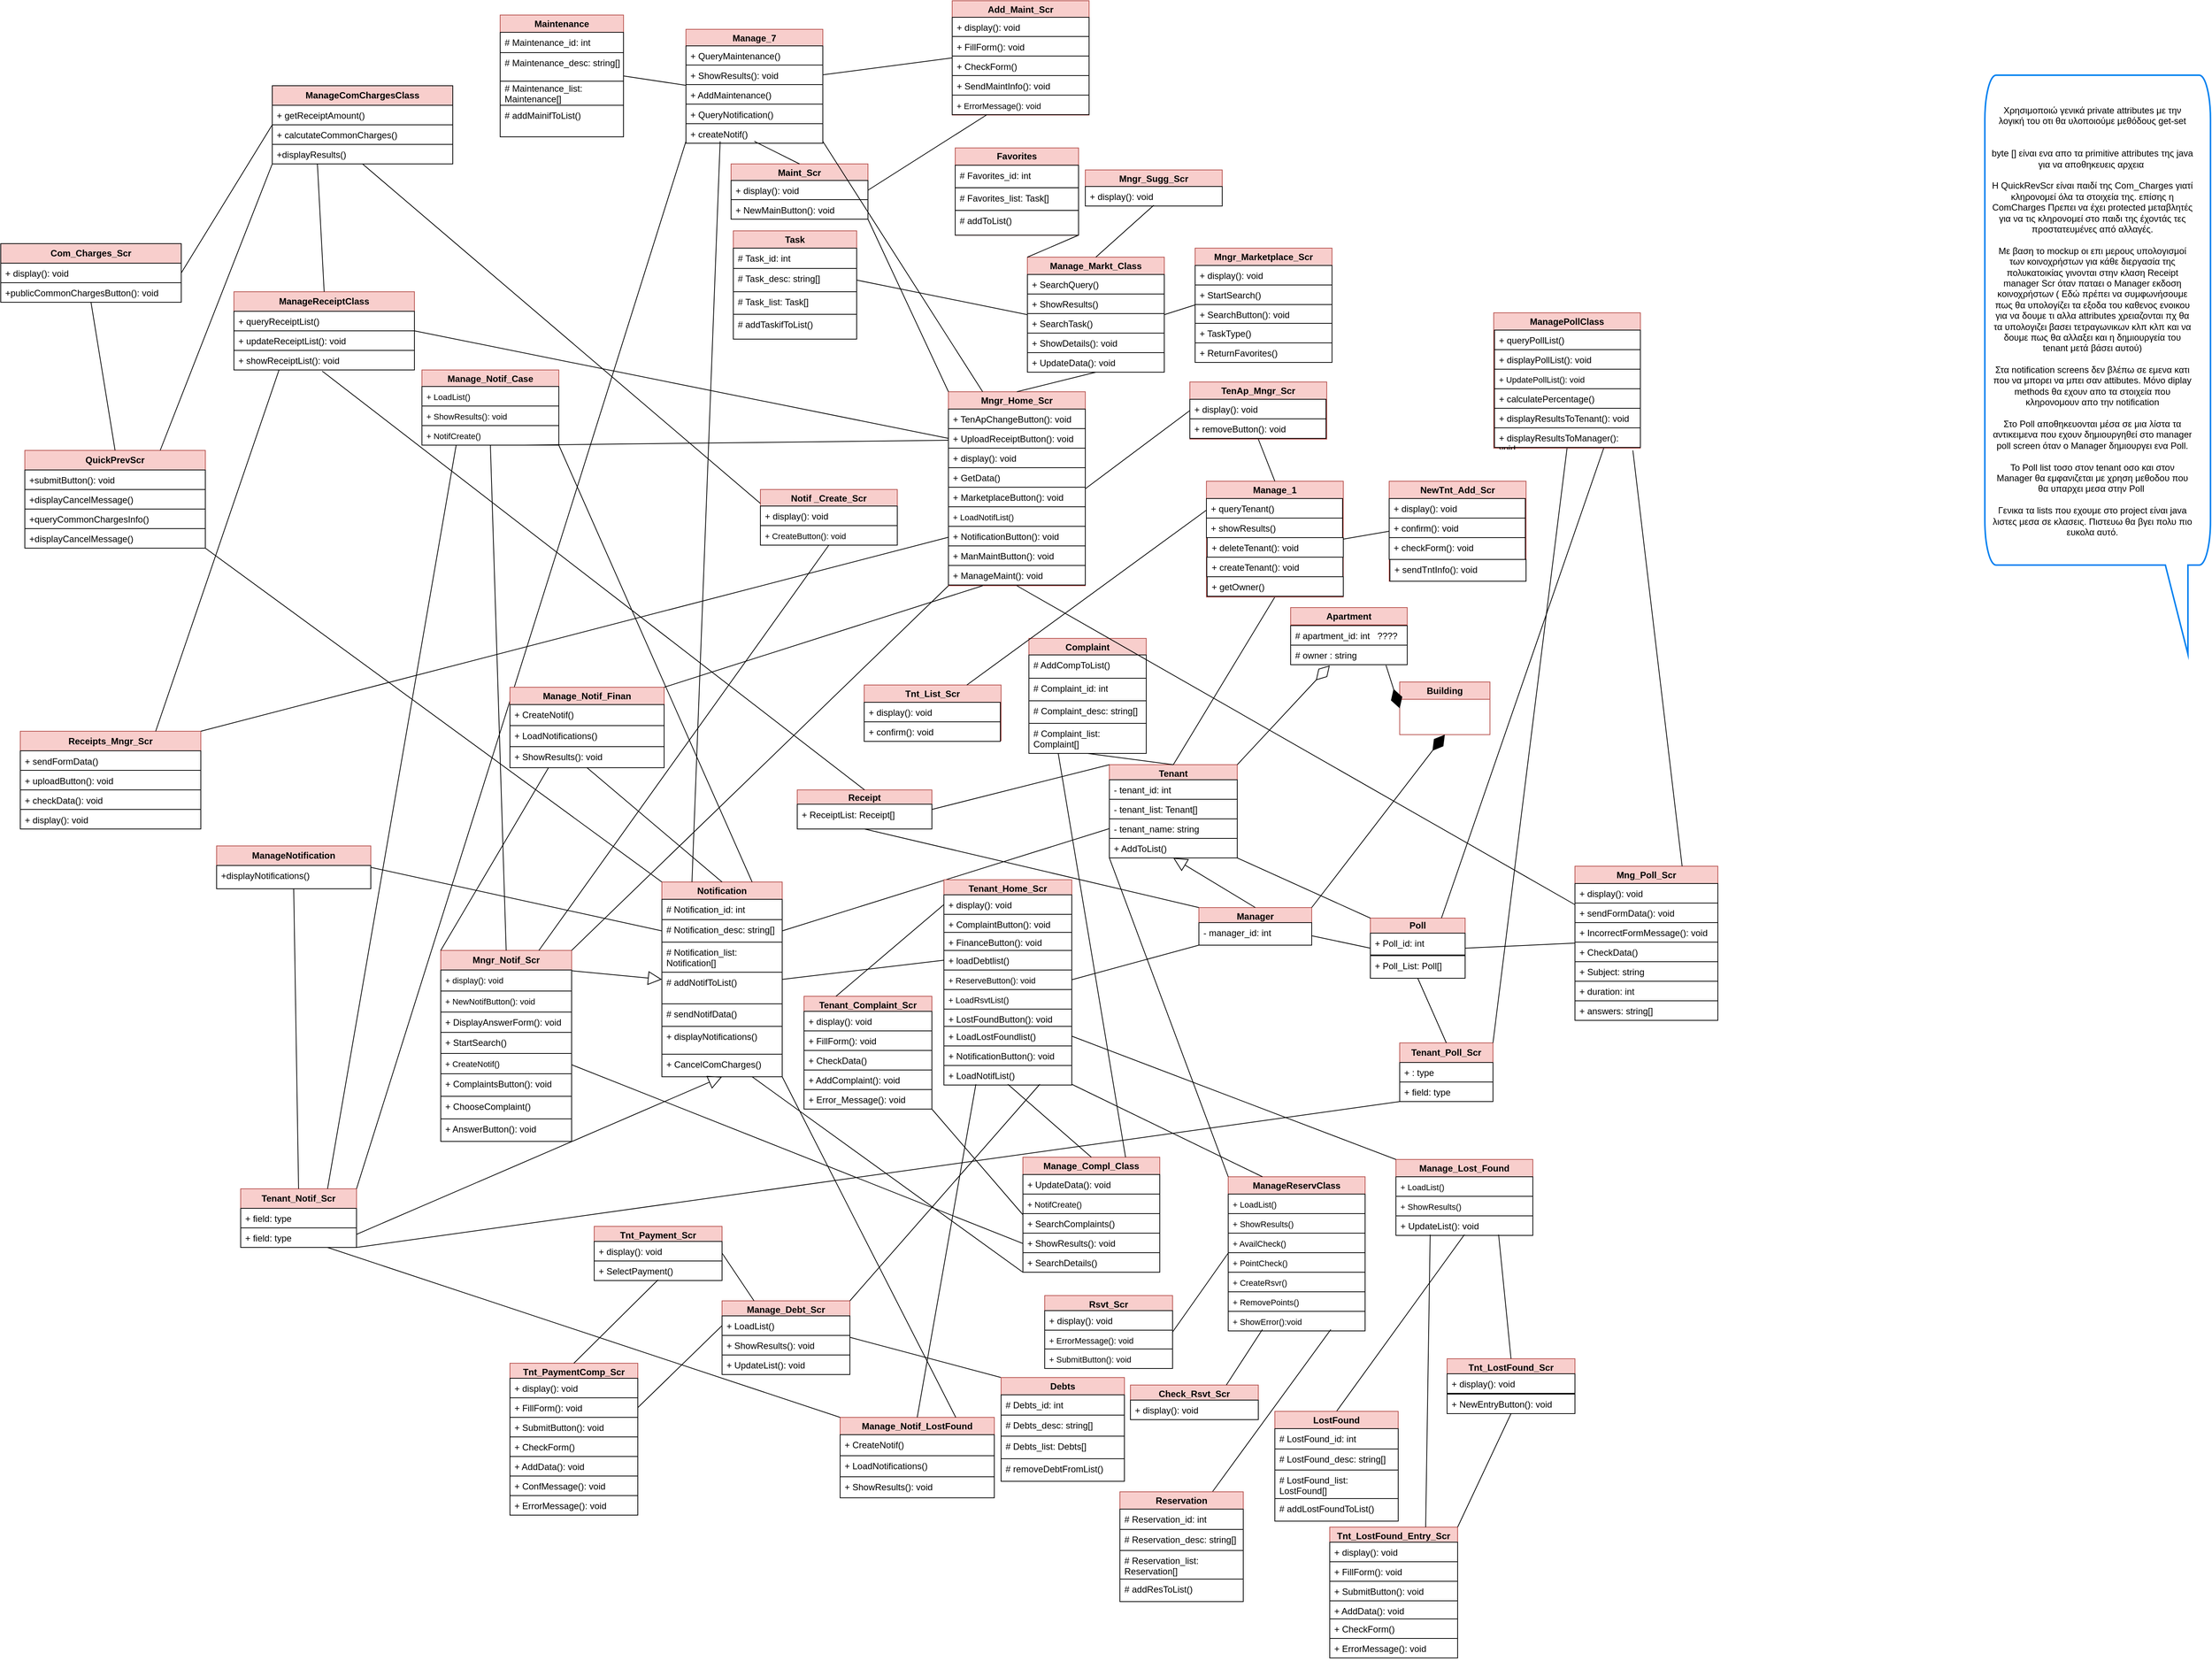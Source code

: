 <mxfile version="27.0.5">
  <diagram name="Page-1" id="rZa9aX3Jq6c3j-hi1Zc5">
    <mxGraphModel dx="3507" dy="1939" grid="0" gridSize="10" guides="1" tooltips="1" connect="1" arrows="1" fold="1" page="0" pageScale="1" pageWidth="850" pageHeight="1100" background="none" math="0" shadow="0">
      <root>
        <mxCell id="0" />
        <mxCell id="1" parent="0" />
        <mxCell id="SSVQXBcXOp7XfPBqwCCu-2" value="Building" style="swimlane;whiteSpace=wrap;html=1;fillColor=#f8cecc;strokeColor=#b85450;" parent="1" vertex="1">
          <mxGeometry x="97" y="-132" width="120" height="70" as="geometry" />
        </mxCell>
        <mxCell id="SSVQXBcXOp7XfPBqwCCu-4" value="Complaint" style="swimlane;whiteSpace=wrap;html=1;fillColor=#f8cecc;strokeColor=#b85450;startSize=23;" parent="1" vertex="1">
          <mxGeometry x="-396" y="-190" width="156" height="153" as="geometry" />
        </mxCell>
        <mxCell id="fFfavN8Qj9UDiZofzjUI-102" value="# AddCompToList()" style="text;strokeColor=light-dark(#000000,#512D2B);fillColor=default;align=left;verticalAlign=top;spacingLeft=4;spacingRight=4;overflow=hidden;rotatable=0;points=[[0,0.5],[1,0.5]];portConstraint=eastwest;whiteSpace=wrap;html=1;" parent="SSVQXBcXOp7XfPBqwCCu-4" vertex="1">
          <mxGeometry y="22" width="156" height="31" as="geometry" />
        </mxCell>
        <mxCell id="fFfavN8Qj9UDiZofzjUI-103" value="# Complaint_id: int" style="text;strokeColor=light-dark(#000000,#512D2B);fillColor=default;align=left;verticalAlign=top;spacingLeft=4;spacingRight=4;overflow=hidden;rotatable=0;points=[[0,0.5],[1,0.5]];portConstraint=eastwest;whiteSpace=wrap;html=1;" parent="SSVQXBcXOp7XfPBqwCCu-4" vertex="1">
          <mxGeometry y="53" width="156" height="30" as="geometry" />
        </mxCell>
        <mxCell id="fFfavN8Qj9UDiZofzjUI-104" value="# Complaint_desc: string[]" style="text;strokeColor=light-dark(#000000,#512D2B);fillColor=default;align=left;verticalAlign=top;spacingLeft=4;spacingRight=4;overflow=hidden;rotatable=0;points=[[0,0.5],[1,0.5]];portConstraint=eastwest;whiteSpace=wrap;html=1;" parent="SSVQXBcXOp7XfPBqwCCu-4" vertex="1">
          <mxGeometry y="83" width="156" height="30" as="geometry" />
        </mxCell>
        <mxCell id="fFfavN8Qj9UDiZofzjUI-105" value="# Complaint_list:&lt;div&gt;Complaint[]&lt;/div&gt;" style="text;strokeColor=light-dark(#000000,#512D2B);fillColor=default;align=left;verticalAlign=top;spacingLeft=4;spacingRight=4;overflow=hidden;rotatable=0;points=[[0,0.5],[1,0.5]];portConstraint=eastwest;whiteSpace=wrap;html=1;" parent="SSVQXBcXOp7XfPBqwCCu-4" vertex="1">
          <mxGeometry y="113" width="156" height="40" as="geometry" />
        </mxCell>
        <mxCell id="SSVQXBcXOp7XfPBqwCCu-5" value="Poll" style="swimlane;whiteSpace=wrap;html=1;startSize=20;fillColor=#f8cecc;strokeColor=#b85450;" parent="1" vertex="1">
          <mxGeometry x="58" y="182" width="126" height="80" as="geometry" />
        </mxCell>
        <mxCell id="cASRyqBLn2ZBMr_rPm0i-7" value="+ Poll_id: int" style="text;strokeColor=light-dark(#000000,#512D2B);fillColor=default;align=left;verticalAlign=top;spacingLeft=4;spacingRight=4;overflow=hidden;rotatable=0;points=[[0,0.5],[1,0.5]];portConstraint=eastwest;whiteSpace=wrap;html=1;" parent="SSVQXBcXOp7XfPBqwCCu-5" vertex="1">
          <mxGeometry y="20" width="126" height="29" as="geometry" />
        </mxCell>
        <mxCell id="cASRyqBLn2ZBMr_rPm0i-8" value="+ Poll_List: Poll[]" style="text;strokeColor=light-dark(#000000,#512D2B);fillColor=default;align=left;verticalAlign=top;spacingLeft=4;spacingRight=4;overflow=hidden;rotatable=0;points=[[0,0.5],[1,0.5]];portConstraint=eastwest;whiteSpace=wrap;html=1;" parent="SSVQXBcXOp7XfPBqwCCu-5" vertex="1">
          <mxGeometry y="50" width="126" height="30" as="geometry" />
        </mxCell>
        <mxCell id="SSVQXBcXOp7XfPBqwCCu-6" value="Notification" style="swimlane;whiteSpace=wrap;html=1;fillColor=#f8cecc;strokeColor=#b85450;" parent="1" vertex="1">
          <mxGeometry x="-884" y="134" width="160" height="259" as="geometry" />
        </mxCell>
        <mxCell id="cASRyqBLn2ZBMr_rPm0i-5" value="# Notification_id: int" style="text;strokeColor=light-dark(#000000,#512D2B);fillColor=default;align=left;verticalAlign=top;spacingLeft=4;spacingRight=4;overflow=hidden;rotatable=0;points=[[0,0.5],[1,0.5]];portConstraint=eastwest;whiteSpace=wrap;html=1;" parent="SSVQXBcXOp7XfPBqwCCu-6" vertex="1">
          <mxGeometry y="23" width="160" height="30" as="geometry" />
        </mxCell>
        <mxCell id="cASRyqBLn2ZBMr_rPm0i-6" value="# Notification_list:&lt;div&gt;Notification[]&lt;/div&gt;" style="text;strokeColor=light-dark(#000000,#512D2B);fillColor=default;align=left;verticalAlign=top;spacingLeft=4;spacingRight=4;overflow=hidden;rotatable=0;points=[[0,0.5],[1,0.5]];portConstraint=eastwest;whiteSpace=wrap;html=1;" parent="SSVQXBcXOp7XfPBqwCCu-6" vertex="1">
          <mxGeometry y="80" width="160" height="40" as="geometry" />
        </mxCell>
        <mxCell id="cASRyqBLn2ZBMr_rPm0i-9" value="# Notification_desc: string[]" style="text;strokeColor=light-dark(#000000,#512D2B);fillColor=default;align=left;verticalAlign=top;spacingLeft=4;spacingRight=4;overflow=hidden;rotatable=0;points=[[0,0.5],[1,0.5]];portConstraint=eastwest;whiteSpace=wrap;html=1;" parent="SSVQXBcXOp7XfPBqwCCu-6" vertex="1">
          <mxGeometry y="50" width="160" height="30" as="geometry" />
        </mxCell>
        <mxCell id="Xgi3c2Zr5CXY41PrPyP7-88" value="# addNotifToList()" style="text;strokeColor=light-dark(#000000,#512D2B);fillColor=default;align=left;verticalAlign=top;spacingLeft=4;spacingRight=4;overflow=hidden;rotatable=0;points=[[0,0.5],[1,0.5]];portConstraint=eastwest;whiteSpace=wrap;html=1;" parent="SSVQXBcXOp7XfPBqwCCu-6" vertex="1">
          <mxGeometry y="120" width="160" height="42" as="geometry" />
        </mxCell>
        <mxCell id="Xgi3c2Zr5CXY41PrPyP7-89" value="# sendNotifData()" style="text;strokeColor=light-dark(#000000,#512D2B);fillColor=default;align=left;verticalAlign=top;spacingLeft=4;spacingRight=4;overflow=hidden;rotatable=0;points=[[0,0.5],[1,0.5]];portConstraint=eastwest;whiteSpace=wrap;html=1;" parent="SSVQXBcXOp7XfPBqwCCu-6" vertex="1">
          <mxGeometry y="162" width="160" height="39" as="geometry" />
        </mxCell>
        <mxCell id="Xgi3c2Zr5CXY41PrPyP7-91" value="&lt;span style=&quot;text-align: center; text-wrap-mode: nowrap;&quot;&gt;+ displayNotifications()&lt;/span&gt;" style="text;strokeColor=light-dark(#000000,#512D2B);fillColor=default;align=left;verticalAlign=top;spacingLeft=4;spacingRight=4;overflow=hidden;rotatable=0;points=[[0,0.5],[1,0.5]];portConstraint=eastwest;whiteSpace=wrap;html=1;" parent="SSVQXBcXOp7XfPBqwCCu-6" vertex="1">
          <mxGeometry y="192" width="160" height="39" as="geometry" />
        </mxCell>
        <mxCell id="Xgi3c2Zr5CXY41PrPyP7-93" value="&lt;span style=&quot;text-align: center; text-wrap-mode: nowrap;&quot;&gt;+&amp;nbsp;&lt;/span&gt;&lt;span style=&quot;text-align: center; text-wrap-mode: nowrap;&quot;&gt;CancelComCharges()&lt;/span&gt;" style="text;strokeColor=light-dark(#000000,#512D2B);fillColor=default;align=left;verticalAlign=top;spacingLeft=4;spacingRight=4;overflow=hidden;rotatable=0;points=[[0,0.5],[1,0.5]];portConstraint=eastwest;whiteSpace=wrap;html=1;" parent="SSVQXBcXOp7XfPBqwCCu-6" vertex="1">
          <mxGeometry y="229" width="160" height="30" as="geometry" />
        </mxCell>
        <mxCell id="SSVQXBcXOp7XfPBqwCCu-7" value="Tenant" style="swimlane;whiteSpace=wrap;html=1;startSize=23;fillColor=#f8cecc;strokeColor=#b85450;" parent="1" vertex="1">
          <mxGeometry x="-289" y="-22" width="170" height="124" as="geometry">
            <mxRectangle x="200" y="320" width="120" height="30" as="alternateBounds" />
          </mxGeometry>
        </mxCell>
        <mxCell id="cASRyqBLn2ZBMr_rPm0i-3" value="- tenant_id: int" style="text;strokeColor=light-dark(#000000,#512D2B);fillColor=default;align=left;verticalAlign=top;spacingLeft=4;spacingRight=4;overflow=hidden;rotatable=0;points=[[0,0.5],[1,0.5]];portConstraint=eastwest;whiteSpace=wrap;html=1;" parent="SSVQXBcXOp7XfPBqwCCu-7" vertex="1">
          <mxGeometry y="20" width="170" height="26" as="geometry" />
        </mxCell>
        <mxCell id="Xgi3c2Zr5CXY41PrPyP7-34" value="- tenant_list: Tenant[]" style="text;strokeColor=light-dark(#000000,#512D2B);fillColor=default;align=left;verticalAlign=top;spacingLeft=4;spacingRight=4;overflow=hidden;rotatable=0;points=[[0,0.5],[1,0.5]];portConstraint=eastwest;whiteSpace=wrap;html=1;" parent="SSVQXBcXOp7XfPBqwCCu-7" vertex="1">
          <mxGeometry y="46" width="170" height="26" as="geometry" />
        </mxCell>
        <mxCell id="Xgi3c2Zr5CXY41PrPyP7-35" value="- tenant_name: string" style="text;strokeColor=light-dark(#000000,#512D2B);fillColor=default;align=left;verticalAlign=top;spacingLeft=4;spacingRight=4;overflow=hidden;rotatable=0;points=[[0,0.5],[1,0.5]];portConstraint=eastwest;whiteSpace=wrap;html=1;" parent="SSVQXBcXOp7XfPBqwCCu-7" vertex="1">
          <mxGeometry y="72" width="170" height="26" as="geometry" />
        </mxCell>
        <mxCell id="Xgi3c2Zr5CXY41PrPyP7-39" value="+ AddToList()&amp;nbsp;" style="text;strokeColor=light-dark(#000000,#512D2B);fillColor=default;align=left;verticalAlign=top;spacingLeft=4;spacingRight=4;overflow=hidden;rotatable=0;points=[[0,0.5],[1,0.5]];portConstraint=eastwest;whiteSpace=wrap;html=1;" parent="SSVQXBcXOp7XfPBqwCCu-7" vertex="1">
          <mxGeometry y="98" width="170" height="26" as="geometry" />
        </mxCell>
        <mxCell id="SSVQXBcXOp7XfPBqwCCu-8" value="Manager" style="swimlane;whiteSpace=wrap;html=1;fillColor=#f8cecc;strokeColor=#b85450;startSize=23;" parent="1" vertex="1">
          <mxGeometry x="-170" y="168" width="150" height="50" as="geometry" />
        </mxCell>
        <mxCell id="cASRyqBLn2ZBMr_rPm0i-4" value="- manager_id: int" style="text;strokeColor=light-dark(#000000,#512D2B);fillColor=default;align=left;verticalAlign=top;spacingLeft=4;spacingRight=4;overflow=hidden;rotatable=0;points=[[0,0.5],[1,0.5]];portConstraint=eastwest;whiteSpace=wrap;html=1;" parent="SSVQXBcXOp7XfPBqwCCu-8" vertex="1">
          <mxGeometry y="20" width="150" height="30" as="geometry" />
        </mxCell>
        <mxCell id="SSVQXBcXOp7XfPBqwCCu-11" value="Receipt" style="swimlane;whiteSpace=wrap;html=1;startSize=20;fillColor=#f8cecc;strokeColor=#b85450;" parent="1" vertex="1">
          <mxGeometry x="-704" y="11.5" width="179" height="52" as="geometry" />
        </mxCell>
        <mxCell id="Xgi3c2Zr5CXY41PrPyP7-61" value="+ ReceiptList: Receipt[]" style="text;strokeColor=light-dark(#000000,#512D2B);fillColor=default;align=left;verticalAlign=top;spacingLeft=4;spacingRight=4;overflow=hidden;rotatable=0;points=[[0,0.5],[1,0.5]];portConstraint=eastwest;whiteSpace=wrap;html=1;" parent="SSVQXBcXOp7XfPBqwCCu-11" vertex="1">
          <mxGeometry y="19" width="179" height="33" as="geometry" />
        </mxCell>
        <mxCell id="SSVQXBcXOp7XfPBqwCCu-17" value="Apartment" style="swimlane;whiteSpace=wrap;html=1;startSize=23;fillColor=#f8cecc;strokeColor=#b85450;" parent="1" vertex="1">
          <mxGeometry x="-48" y="-231" width="155" height="76" as="geometry" />
        </mxCell>
        <mxCell id="Xgi3c2Zr5CXY41PrPyP7-38" value="# apartment_id: int&amp;nbsp; &amp;nbsp;????" style="text;strokeColor=light-dark(#000000,#512D2B);fillColor=default;align=left;verticalAlign=top;spacingLeft=4;spacingRight=4;overflow=hidden;rotatable=0;points=[[0,0.5],[1,0.5]];portConstraint=eastwest;whiteSpace=wrap;html=1;" parent="SSVQXBcXOp7XfPBqwCCu-17" vertex="1">
          <mxGeometry y="24" width="155" height="26" as="geometry" />
        </mxCell>
        <mxCell id="Xgi3c2Zr5CXY41PrPyP7-62" value="# owner : string" style="text;strokeColor=light-dark(#000000,#512D2B);fillColor=default;align=left;verticalAlign=top;spacingLeft=4;spacingRight=4;overflow=hidden;rotatable=0;points=[[0,0.5],[1,0.5]];portConstraint=eastwest;whiteSpace=wrap;html=1;" parent="SSVQXBcXOp7XfPBqwCCu-17" vertex="1">
          <mxGeometry y="50" width="155" height="26" as="geometry" />
        </mxCell>
        <mxCell id="F3hGp55dTPlV1KN0r0mo-15" value="" style="endArrow=block;endSize=16;endFill=0;html=1;rounded=0;entryX=0.5;entryY=1;entryDx=0;entryDy=0;exitX=0.5;exitY=0;exitDx=0;exitDy=0;" parent="1" source="SSVQXBcXOp7XfPBqwCCu-8" target="SSVQXBcXOp7XfPBqwCCu-7" edge="1">
          <mxGeometry width="160" relative="1" as="geometry">
            <mxPoint x="260" y="290" as="sourcePoint" />
            <mxPoint x="420" y="290" as="targetPoint" />
          </mxGeometry>
        </mxCell>
        <mxCell id="F3hGp55dTPlV1KN0r0mo-22" value="" style="endArrow=diamondThin;endFill=1;endSize=24;html=1;rounded=0;entryX=0;entryY=0.5;entryDx=0;entryDy=0;exitX=0.818;exitY=1.03;exitDx=0;exitDy=0;exitPerimeter=0;" parent="1" source="Xgi3c2Zr5CXY41PrPyP7-62" target="SSVQXBcXOp7XfPBqwCCu-2" edge="1">
          <mxGeometry width="160" relative="1" as="geometry">
            <mxPoint x="320" as="sourcePoint" />
            <mxPoint x="480" as="targetPoint" />
          </mxGeometry>
        </mxCell>
        <mxCell id="F3hGp55dTPlV1KN0r0mo-23" value="&lt;br&gt;&lt;div&gt;&lt;br&gt;&lt;/div&gt;" style="edgeLabel;html=1;align=center;verticalAlign=middle;resizable=0;points=[];" parent="F3hGp55dTPlV1KN0r0mo-22" vertex="1" connectable="0">
          <mxGeometry x="-0.026" y="-2" relative="1" as="geometry">
            <mxPoint as="offset" />
          </mxGeometry>
        </mxCell>
        <mxCell id="WuOTlpxF1cgyQsxotzUC-4" value="" style="endArrow=none;html=1;rounded=0;entryX=0.5;entryY=1;entryDx=0;entryDy=0;exitX=0.5;exitY=0;exitDx=0;exitDy=0;" parent="1" source="SSVQXBcXOp7XfPBqwCCu-7" target="SSVQXBcXOp7XfPBqwCCu-4" edge="1">
          <mxGeometry width="50" height="50" relative="1" as="geometry">
            <mxPoint x="190" y="-110" as="sourcePoint" />
            <mxPoint x="240" y="-160" as="targetPoint" />
          </mxGeometry>
        </mxCell>
        <mxCell id="WuOTlpxF1cgyQsxotzUC-6" value="" style="endArrow=diamondThin;endFill=0;endSize=24;html=1;rounded=0;exitX=1;exitY=0;exitDx=0;exitDy=0;" parent="1" source="SSVQXBcXOp7XfPBqwCCu-7" edge="1">
          <mxGeometry width="160" relative="1" as="geometry">
            <mxPoint x="140" y="170" as="sourcePoint" />
            <mxPoint x="4" y="-154" as="targetPoint" />
          </mxGeometry>
        </mxCell>
        <mxCell id="WuOTlpxF1cgyQsxotzUC-7" value="" style="endArrow=none;html=1;rounded=0;exitX=1;exitY=0.5;exitDx=0;exitDy=0;entryX=0;entryY=1;entryDx=0;entryDy=0;" parent="1" source="fFfavN8Qj9UDiZofzjUI-205" target="SSVQXBcXOp7XfPBqwCCu-8" edge="1">
          <mxGeometry width="50" height="50" relative="1" as="geometry">
            <mxPoint x="200" y="200" as="sourcePoint" />
            <mxPoint x="-170" y="300" as="targetPoint" />
          </mxGeometry>
        </mxCell>
        <mxCell id="WuOTlpxF1cgyQsxotzUC-8" value="" style="endArrow=none;html=1;rounded=0;entryX=0;entryY=0.5;entryDx=0;entryDy=0;exitX=1;exitY=0.5;exitDx=0;exitDy=0;" parent="1" source="cASRyqBLn2ZBMr_rPm0i-9" target="Xgi3c2Zr5CXY41PrPyP7-35" edge="1">
          <mxGeometry width="50" height="50" relative="1" as="geometry">
            <mxPoint x="200" y="200" as="sourcePoint" />
            <mxPoint x="250" y="150" as="targetPoint" />
          </mxGeometry>
        </mxCell>
        <mxCell id="WuOTlpxF1cgyQsxotzUC-9" value="" style="endArrow=none;html=1;rounded=0;entryX=1;entryY=0.5;entryDx=0;entryDy=0;exitX=0;exitY=0;exitDx=0;exitDy=0;" parent="1" source="SSVQXBcXOp7XfPBqwCCu-7" target="SSVQXBcXOp7XfPBqwCCu-11" edge="1">
          <mxGeometry width="50" height="50" relative="1" as="geometry">
            <mxPoint x="200" y="200" as="sourcePoint" />
            <mxPoint x="250" y="150" as="targetPoint" />
          </mxGeometry>
        </mxCell>
        <mxCell id="WuOTlpxF1cgyQsxotzUC-10" value="" style="endArrow=none;html=1;rounded=0;exitX=0;exitY=0;exitDx=0;exitDy=0;entryX=0.5;entryY=1;entryDx=0;entryDy=0;" parent="1" source="SSVQXBcXOp7XfPBqwCCu-8" target="SSVQXBcXOp7XfPBqwCCu-11" edge="1">
          <mxGeometry width="50" height="50" relative="1" as="geometry">
            <mxPoint x="200" y="200" as="sourcePoint" />
            <mxPoint x="-612" y="81" as="targetPoint" />
          </mxGeometry>
        </mxCell>
        <mxCell id="WuOTlpxF1cgyQsxotzUC-11" value="" style="endArrow=diamondThin;endFill=1;endSize=24;html=1;rounded=0;exitX=1;exitY=0;exitDx=0;exitDy=0;entryX=0.5;entryY=1;entryDx=0;entryDy=0;" parent="1" source="SSVQXBcXOp7XfPBqwCCu-8" target="SSVQXBcXOp7XfPBqwCCu-2" edge="1">
          <mxGeometry width="160" relative="1" as="geometry">
            <mxPoint x="140" y="170" as="sourcePoint" />
            <mxPoint x="270" y="-212" as="targetPoint" />
          </mxGeometry>
        </mxCell>
        <mxCell id="WuOTlpxF1cgyQsxotzUC-12" value="" style="endArrow=none;html=1;rounded=0;entryX=1;entryY=1;entryDx=0;entryDy=0;exitX=0;exitY=0;exitDx=0;exitDy=0;" parent="1" source="SSVQXBcXOp7XfPBqwCCu-5" target="SSVQXBcXOp7XfPBqwCCu-7" edge="1">
          <mxGeometry width="50" height="50" relative="1" as="geometry">
            <mxPoint x="200" y="200" as="sourcePoint" />
            <mxPoint x="250" y="150" as="targetPoint" />
          </mxGeometry>
        </mxCell>
        <mxCell id="WuOTlpxF1cgyQsxotzUC-13" value="" style="endArrow=none;html=1;rounded=0;entryX=1;entryY=0.75;entryDx=0;entryDy=0;exitX=0;exitY=0.5;exitDx=0;exitDy=0;" parent="1" source="SSVQXBcXOp7XfPBqwCCu-5" target="SSVQXBcXOp7XfPBqwCCu-8" edge="1">
          <mxGeometry width="50" height="50" relative="1" as="geometry">
            <mxPoint x="200" y="200" as="sourcePoint" />
            <mxPoint x="250" y="150" as="targetPoint" />
          </mxGeometry>
        </mxCell>
        <mxCell id="5aScD9VIwKOivwd3Amo--19" value="&lt;span style=&quot;font-weight: 700;&quot;&gt;Com_Charges_Scr&lt;/span&gt;" style="swimlane;fontStyle=0;childLayout=stackLayout;horizontal=1;startSize=26;fillColor=light-dark(#F8CECC,#512D2B);horizontalStack=0;resizeParent=1;resizeParentMax=0;resizeLast=0;collapsible=1;marginBottom=0;whiteSpace=wrap;html=1;strokeColor=light-dark(#000000,#512D2B);" parent="1" vertex="1">
          <mxGeometry x="-1763" y="-715" width="240" height="78" as="geometry" />
        </mxCell>
        <mxCell id="Xgi3c2Zr5CXY41PrPyP7-74" value="+ display(): void" style="text;strokeColor=light-dark(#000000,#512D2B);fillColor=default;align=left;verticalAlign=top;spacingLeft=4;spacingRight=4;overflow=hidden;rotatable=0;points=[[0,0.5],[1,0.5]];portConstraint=eastwest;whiteSpace=wrap;html=1;" parent="5aScD9VIwKOivwd3Amo--19" vertex="1">
          <mxGeometry y="26" width="240" height="26" as="geometry" />
        </mxCell>
        <mxCell id="Xgi3c2Zr5CXY41PrPyP7-73" value="+publicCommonChargesButton(): void" style="text;strokeColor=light-dark(#000000,#512D2B);fillColor=default;align=left;verticalAlign=top;spacingLeft=4;spacingRight=4;overflow=hidden;rotatable=0;points=[[0,0.5],[1,0.5]];portConstraint=eastwest;whiteSpace=wrap;html=1;" parent="5aScD9VIwKOivwd3Amo--19" vertex="1">
          <mxGeometry y="52" width="240" height="26" as="geometry" />
        </mxCell>
        <mxCell id="5aScD9VIwKOivwd3Amo--27" value="&lt;b&gt;Mngr_Notif_Scr&lt;/b&gt;" style="swimlane;fontStyle=0;childLayout=stackLayout;horizontal=1;startSize=26;fillColor=#f8cecc;horizontalStack=0;resizeParent=1;resizeParentMax=0;resizeLast=0;collapsible=1;marginBottom=0;whiteSpace=wrap;html=1;strokeColor=#b85450;" parent="1" vertex="1">
          <mxGeometry x="-1178" y="225" width="174" height="54" as="geometry" />
        </mxCell>
        <mxCell id="fFfavN8Qj9UDiZofzjUI-60" value="&lt;span style=&quot;font-size: 11px; text-align: center; text-wrap-mode: nowrap; background-color: rgb(255, 255, 255);&quot;&gt;+ display(): void&lt;/span&gt;" style="text;strokeColor=light-dark(#000000,#512D2B);fillColor=default;align=left;verticalAlign=top;spacingLeft=4;spacingRight=4;overflow=hidden;rotatable=0;points=[[0,0.5],[1,0.5]];portConstraint=eastwest;whiteSpace=wrap;html=1;" parent="5aScD9VIwKOivwd3Amo--27" vertex="1">
          <mxGeometry y="26" width="174" height="28" as="geometry" />
        </mxCell>
        <mxCell id="5aScD9VIwKOivwd3Amo--31" value="&lt;span style=&quot;font-weight: 700;&quot;&gt;QuickPrevScr&lt;/span&gt;" style="swimlane;fontStyle=0;childLayout=stackLayout;horizontal=1;startSize=26;fillColor=#f8cecc;horizontalStack=0;resizeParent=1;resizeParentMax=0;resizeLast=0;collapsible=1;marginBottom=0;whiteSpace=wrap;html=1;strokeColor=#b85450;" parent="1" vertex="1">
          <mxGeometry x="-1731" y="-440" width="240" height="130" as="geometry" />
        </mxCell>
        <mxCell id="Xgi3c2Zr5CXY41PrPyP7-86" value="&lt;span style=&quot;text-align: center; text-wrap-mode: nowrap;&quot;&gt;+submitButton(): void&lt;/span&gt;" style="text;strokeColor=light-dark(#000000,#512D2B);fillColor=default;align=left;verticalAlign=top;spacingLeft=4;spacingRight=4;overflow=hidden;rotatable=0;points=[[0,0.5],[1,0.5]];portConstraint=eastwest;whiteSpace=wrap;html=1;" parent="5aScD9VIwKOivwd3Amo--31" vertex="1">
          <mxGeometry y="26" width="240" height="26" as="geometry" />
        </mxCell>
        <mxCell id="Xgi3c2Zr5CXY41PrPyP7-87" value="&lt;span style=&quot;text-align: center; text-wrap-mode: nowrap;&quot;&gt;+displayCancelMessage()&lt;/span&gt;" style="text;strokeColor=light-dark(#000000,#512D2B);fillColor=default;align=left;verticalAlign=top;spacingLeft=4;spacingRight=4;overflow=hidden;rotatable=0;points=[[0,0.5],[1,0.5]];portConstraint=eastwest;whiteSpace=wrap;html=1;" parent="5aScD9VIwKOivwd3Amo--31" vertex="1">
          <mxGeometry y="52" width="240" height="26" as="geometry" />
        </mxCell>
        <mxCell id="Xgi3c2Zr5CXY41PrPyP7-85" value="&lt;span style=&quot;text-align: center; text-wrap-mode: nowrap;&quot;&gt;+queryCommonChargesInfo()&lt;/span&gt;" style="text;strokeColor=light-dark(#000000,#512D2B);fillColor=default;align=left;verticalAlign=top;spacingLeft=4;spacingRight=4;overflow=hidden;rotatable=0;points=[[0,0.5],[1,0.5]];portConstraint=eastwest;whiteSpace=wrap;html=1;" parent="5aScD9VIwKOivwd3Amo--31" vertex="1">
          <mxGeometry y="78" width="240" height="26" as="geometry" />
        </mxCell>
        <mxCell id="Xgi3c2Zr5CXY41PrPyP7-92" value="&lt;span style=&quot;text-align: center; text-wrap-mode: nowrap;&quot;&gt;+&lt;/span&gt;&lt;span style=&quot;text-align: center; text-wrap-mode: nowrap;&quot;&gt;displayCancelMessage()&lt;/span&gt;" style="text;strokeColor=light-dark(#000000,#512D2B);fillColor=default;align=left;verticalAlign=top;spacingLeft=4;spacingRight=4;overflow=hidden;rotatable=0;points=[[0,0.5],[1,0.5]];portConstraint=eastwest;whiteSpace=wrap;html=1;" parent="5aScD9VIwKOivwd3Amo--31" vertex="1">
          <mxGeometry y="104" width="240" height="26" as="geometry" />
        </mxCell>
        <mxCell id="5aScD9VIwKOivwd3Amo--35" value="&lt;span style=&quot;font-weight: 700;&quot;&gt;Receipts_Mngr_Scr&lt;/span&gt;" style="swimlane;fontStyle=0;childLayout=stackLayout;horizontal=1;startSize=26;fillColor=#f8cecc;horizontalStack=0;resizeParent=1;resizeParentMax=0;resizeLast=0;collapsible=1;marginBottom=0;whiteSpace=wrap;html=1;strokeColor=#b85450;" parent="1" vertex="1">
          <mxGeometry x="-1737" y="-66.5" width="240" height="130" as="geometry" />
        </mxCell>
        <mxCell id="Xgi3c2Zr5CXY41PrPyP7-55" value="+ sendFormData()" style="text;strokeColor=light-dark(#000000,#512D2B);fillColor=default;align=left;verticalAlign=top;spacingLeft=4;spacingRight=4;overflow=hidden;rotatable=0;points=[[0,0.5],[1,0.5]];portConstraint=eastwest;whiteSpace=wrap;html=1;" parent="5aScD9VIwKOivwd3Amo--35" vertex="1">
          <mxGeometry y="26" width="240" height="26" as="geometry" />
        </mxCell>
        <mxCell id="Xgi3c2Zr5CXY41PrPyP7-54" value="+ uploadButton(): void" style="text;strokeColor=light-dark(#000000,#512D2B);fillColor=default;align=left;verticalAlign=top;spacingLeft=4;spacingRight=4;overflow=hidden;rotatable=0;points=[[0,0.5],[1,0.5]];portConstraint=eastwest;whiteSpace=wrap;html=1;" parent="5aScD9VIwKOivwd3Amo--35" vertex="1">
          <mxGeometry y="52" width="240" height="26" as="geometry" />
        </mxCell>
        <mxCell id="Xgi3c2Zr5CXY41PrPyP7-53" value="+ checkData(): void" style="text;strokeColor=light-dark(#000000,#512D2B);fillColor=default;align=left;verticalAlign=top;spacingLeft=4;spacingRight=4;overflow=hidden;rotatable=0;points=[[0,0.5],[1,0.5]];portConstraint=eastwest;whiteSpace=wrap;html=1;" parent="5aScD9VIwKOivwd3Amo--35" vertex="1">
          <mxGeometry y="78" width="240" height="26" as="geometry" />
        </mxCell>
        <mxCell id="Xgi3c2Zr5CXY41PrPyP7-52" value="+ display(): void" style="text;strokeColor=light-dark(#000000,#512D2B);fillColor=default;align=left;verticalAlign=top;spacingLeft=4;spacingRight=4;overflow=hidden;rotatable=0;points=[[0,0.5],[1,0.5]];portConstraint=eastwest;whiteSpace=wrap;html=1;" parent="5aScD9VIwKOivwd3Amo--35" vertex="1">
          <mxGeometry y="104" width="240" height="26" as="geometry" />
        </mxCell>
        <mxCell id="5aScD9VIwKOivwd3Amo--39" value="&lt;span style=&quot;font-weight: 700;&quot;&gt;Tenant_Poll_Scr&lt;/span&gt;" style="swimlane;fontStyle=0;childLayout=stackLayout;horizontal=1;startSize=26;fillColor=#f8cecc;horizontalStack=0;resizeParent=1;resizeParentMax=0;resizeLast=0;collapsible=1;marginBottom=0;whiteSpace=wrap;html=1;strokeColor=#b85450;" parent="1" vertex="1">
          <mxGeometry x="97" y="348" width="124" height="78" as="geometry" />
        </mxCell>
        <mxCell id="5aScD9VIwKOivwd3Amo--40" value="+ : type" style="text;strokeColor=light-dark(#000000,#512D2B);fillColor=default;align=left;verticalAlign=top;spacingLeft=4;spacingRight=4;overflow=hidden;rotatable=0;points=[[0,0.5],[1,0.5]];portConstraint=eastwest;whiteSpace=wrap;html=1;" parent="5aScD9VIwKOivwd3Amo--39" vertex="1">
          <mxGeometry y="26" width="124" height="26" as="geometry" />
        </mxCell>
        <mxCell id="5aScD9VIwKOivwd3Amo--41" value="+ field: type" style="text;strokeColor=light-dark(#000000,#512D2B);fillColor=default;align=left;verticalAlign=top;spacingLeft=4;spacingRight=4;overflow=hidden;rotatable=0;points=[[0,0.5],[1,0.5]];portConstraint=eastwest;whiteSpace=wrap;html=1;" parent="5aScD9VIwKOivwd3Amo--39" vertex="1">
          <mxGeometry y="52" width="124" height="26" as="geometry" />
        </mxCell>
        <mxCell id="5aScD9VIwKOivwd3Amo--43" value="&lt;span style=&quot;font-weight: 700;&quot;&gt;Tenant_Notif_Scr&lt;/span&gt;" style="swimlane;fontStyle=0;childLayout=stackLayout;horizontal=1;startSize=26;fillColor=#f8cecc;horizontalStack=0;resizeParent=1;resizeParentMax=0;resizeLast=0;collapsible=1;marginBottom=0;whiteSpace=wrap;html=1;strokeColor=#b85450;" parent="1" vertex="1">
          <mxGeometry x="-1444" y="542" width="154" height="78" as="geometry" />
        </mxCell>
        <mxCell id="5aScD9VIwKOivwd3Amo--44" value="+ field: type" style="text;strokeColor=light-dark(#000000,#512D2B);fillColor=default;align=left;verticalAlign=top;spacingLeft=4;spacingRight=4;overflow=hidden;rotatable=0;points=[[0,0.5],[1,0.5]];portConstraint=eastwest;whiteSpace=wrap;html=1;" parent="5aScD9VIwKOivwd3Amo--43" vertex="1">
          <mxGeometry y="26" width="154" height="26" as="geometry" />
        </mxCell>
        <mxCell id="5aScD9VIwKOivwd3Amo--45" value="+ field: type" style="text;strokeColor=light-dark(#000000,#512D2B);fillColor=default;align=left;verticalAlign=top;spacingLeft=4;spacingRight=4;overflow=hidden;rotatable=0;points=[[0,0.5],[1,0.5]];portConstraint=eastwest;whiteSpace=wrap;html=1;" parent="5aScD9VIwKOivwd3Amo--43" vertex="1">
          <mxGeometry y="52" width="154" height="26" as="geometry" />
        </mxCell>
        <mxCell id="5aScD9VIwKOivwd3Amo--48" value="" style="html=1;verticalLabelPosition=bottom;align=center;labelBackgroundColor=#ffffff;verticalAlign=top;strokeWidth=2;strokeColor=#0080F0;shadow=0;dashed=0;shape=mxgraph.ios7.icons.message;" parent="1" vertex="1">
          <mxGeometry x="875" y="-939" width="300" height="770" as="geometry" />
        </mxCell>
        <mxCell id="5aScD9VIwKOivwd3Amo--49" value="Χρησιμοποιώ γενικά private attributes με την λογική του οτι θα υλοποιούμε μεθόδους get-set&lt;div&gt;&lt;br&gt;&lt;/div&gt;&lt;div&gt;&lt;br&gt;&lt;/div&gt;&lt;div&gt;byte [] είναι ενα απο τα primitive attributes της java&lt;/div&gt;&lt;div&gt;για να αποθηκευεις αρχεια&amp;nbsp;&lt;/div&gt;&lt;div&gt;&lt;br&gt;&lt;/div&gt;&lt;div&gt;H QuickRevScr είναι παιδί της Com_Charges γιατί κληρονομεί όλα τα στοιχεία της. επίσης η ComCharges Πρεπει να έχει protected μεταβλητές για να τις κληρονομεί στο παιδι της έχοντάς τες προστατευμένες από αλλαγές.&lt;/div&gt;&lt;div&gt;&lt;br&gt;&lt;/div&gt;&lt;div&gt;Με βαση το mockup οι επι μερους υπολογισμοί των κοινοχρήστων για κάθε διεργασία της πολυκατοικίας γινονται στην κλαση Receipt manager Scr όταν παταει ο Manager εκδοση κοινοχρήστων ( Εδώ πρέπει να συμφωνήσουμε πως θα υπολογίζει τα εξοδα του καθενος ενοικου για να δουμε τι αλλα attributes χρειαζονται πχ θα τα υπολογιζει βασει τετραγωνικων κλπ κλπ και να δουμε πως θα αλλαξει και η δημιουργεία του tenant μετά βάσει αυτού)&lt;/div&gt;&lt;div&gt;&lt;br&gt;&lt;/div&gt;&lt;div&gt;Στα notification screens δεν βλέπω σε εμενα κατι που να μπορει να μπει σαν attibutes. Μόνο diplay methods θα εχουν απο τα στοιχεία που κληρονομουν απο την notification&lt;/div&gt;&lt;div&gt;&lt;br&gt;&lt;/div&gt;&lt;div&gt;Στο Poll αποθηκευονται&amp;nbsp;&lt;span style=&quot;background-color: transparent; color: light-dark(rgb(0, 0, 0), rgb(255, 255, 255));&quot;&gt;μέσα σε μια λίστα&amp;nbsp;&lt;/span&gt;&lt;span style=&quot;background-color: transparent; color: light-dark(rgb(0, 0, 0), rgb(255, 255, 255));&quot;&gt;τα αντικειμενα που εχουν δημιουργηθεί στο manager poll screen όταν ο Manager δημιουργει ενα Poll.&lt;/span&gt;&lt;/div&gt;&lt;div&gt;&lt;br&gt;&lt;/div&gt;&lt;div&gt;To Poll list τοσο στον tenant οσο και στον Manager θα εμφανιζεται με χρηση μεθοδου που θα υπαρχει μεσα στην Poll&amp;nbsp;&lt;/div&gt;&lt;div&gt;&lt;br&gt;&lt;/div&gt;&lt;div&gt;Γενικα τα lists που εχουμε στο project είναι java λιστες μεσα σε κλασεις. Πιστευω θα βγει πολυ πιο ευκολα αυτό.&lt;/div&gt;" style="text;html=1;align=center;verticalAlign=middle;whiteSpace=wrap;rounded=0;" parent="1" vertex="1">
          <mxGeometry x="883" y="-642" width="270" height="60" as="geometry" />
        </mxCell>
        <mxCell id="5aScD9VIwKOivwd3Amo--62" value="" style="endArrow=block;endSize=16;endFill=0;html=1;rounded=0;entryX=0;entryY=0.5;entryDx=0;entryDy=0;exitX=1;exitY=0.5;exitDx=0;exitDy=0;" parent="1" source="5aScD9VIwKOivwd3Amo--27" target="SSVQXBcXOp7XfPBqwCCu-6" edge="1">
          <mxGeometry width="160" relative="1" as="geometry">
            <mxPoint x="-100" y="260" as="sourcePoint" />
            <mxPoint x="-100" y="60" as="targetPoint" />
          </mxGeometry>
        </mxCell>
        <mxCell id="5aScD9VIwKOivwd3Amo--69" value="" style="endArrow=block;endSize=16;endFill=0;html=1;rounded=0;entryX=0.5;entryY=1;entryDx=0;entryDy=0;exitX=0.998;exitY=0.336;exitDx=0;exitDy=0;exitPerimeter=0;" parent="1" source="5aScD9VIwKOivwd3Amo--45" target="SSVQXBcXOp7XfPBqwCCu-6" edge="1">
          <mxGeometry width="160" relative="1" as="geometry">
            <mxPoint x="-690" y="310" as="sourcePoint" />
            <mxPoint x="-450" y="250" as="targetPoint" />
          </mxGeometry>
        </mxCell>
        <mxCell id="5aScD9VIwKOivwd3Amo--75" value="" style="endArrow=none;html=1;rounded=0;entryX=1;entryY=0.5;entryDx=0;entryDy=0;exitX=0;exitY=0.5;exitDx=0;exitDy=0;" parent="1" source="fFfavN8Qj9UDiZofzjUI-1" target="SSVQXBcXOp7XfPBqwCCu-5" edge="1">
          <mxGeometry width="50" height="50" relative="1" as="geometry">
            <mxPoint x="283" y="233" as="sourcePoint" />
            <mxPoint x="180" y="420" as="targetPoint" />
          </mxGeometry>
        </mxCell>
        <mxCell id="5aScD9VIwKOivwd3Amo--76" value="" style="endArrow=none;html=1;rounded=0;entryX=0.5;entryY=1;entryDx=0;entryDy=0;exitX=0.5;exitY=0;exitDx=0;exitDy=0;" parent="1" source="5aScD9VIwKOivwd3Amo--39" target="SSVQXBcXOp7XfPBqwCCu-5" edge="1">
          <mxGeometry width="50" height="50" relative="1" as="geometry">
            <mxPoint x="380" y="388" as="sourcePoint" />
            <mxPoint x="310" y="350" as="targetPoint" />
          </mxGeometry>
        </mxCell>
        <mxCell id="Xgi3c2Zr5CXY41PrPyP7-1" value="Mngr_Home_Scr" style="swimlane;whiteSpace=wrap;html=1;fillColor=#f8cecc;strokeColor=#b85450;startSize=23;" parent="1" vertex="1">
          <mxGeometry x="-503" y="-518" width="182" height="258" as="geometry" />
        </mxCell>
        <mxCell id="Xgi3c2Zr5CXY41PrPyP7-2" value="+ TenApChangeButton(): void" style="text;strokeColor=light-dark(#000000,#512D2B);fillColor=default;align=left;verticalAlign=top;spacingLeft=4;spacingRight=4;overflow=hidden;rotatable=0;points=[[0,0.5],[1,0.5]];portConstraint=eastwest;whiteSpace=wrap;html=1;" parent="Xgi3c2Zr5CXY41PrPyP7-1" vertex="1">
          <mxGeometry y="23" width="182" height="26" as="geometry" />
        </mxCell>
        <mxCell id="Xgi3c2Zr5CXY41PrPyP7-51" value="+ UploadReceiptButton(): void" style="text;strokeColor=light-dark(#000000,#512D2B);fillColor=default;align=left;verticalAlign=top;spacingLeft=4;spacingRight=4;overflow=hidden;rotatable=0;points=[[0,0.5],[1,0.5]];portConstraint=eastwest;whiteSpace=wrap;html=1;" parent="Xgi3c2Zr5CXY41PrPyP7-1" vertex="1">
          <mxGeometry y="49" width="182" height="26" as="geometry" />
        </mxCell>
        <mxCell id="Xgi3c2Zr5CXY41PrPyP7-3" value="+ display(): void" style="text;strokeColor=light-dark(#000000,#512D2B);fillColor=default;align=left;verticalAlign=top;spacingLeft=4;spacingRight=4;overflow=hidden;rotatable=0;points=[[0,0.5],[1,0.5]];portConstraint=eastwest;whiteSpace=wrap;html=1;" parent="Xgi3c2Zr5CXY41PrPyP7-1" vertex="1">
          <mxGeometry y="75" width="182" height="26" as="geometry" />
        </mxCell>
        <mxCell id="fFfavN8Qj9UDiZofzjUI-25" value="+ GetData()" style="text;strokeColor=light-dark(#000000,#512D2B);fillColor=default;align=left;verticalAlign=top;spacingLeft=4;spacingRight=4;overflow=hidden;rotatable=0;points=[[0,0.5],[1,0.5]];portConstraint=eastwest;whiteSpace=wrap;html=1;" parent="Xgi3c2Zr5CXY41PrPyP7-1" vertex="1">
          <mxGeometry y="101" width="182" height="26" as="geometry" />
        </mxCell>
        <mxCell id="fFfavN8Qj9UDiZofzjUI-26" value="&lt;span style=&quot;text-align: center; text-wrap-mode: nowrap;&quot;&gt;+ MarketplaceButton(): void&lt;/span&gt;" style="text;strokeColor=light-dark(#000000,#512D2B);fillColor=default;align=left;verticalAlign=top;spacingLeft=4;spacingRight=4;overflow=hidden;rotatable=0;points=[[0,0.5],[1,0.5]];portConstraint=eastwest;whiteSpace=wrap;html=1;" parent="Xgi3c2Zr5CXY41PrPyP7-1" vertex="1">
          <mxGeometry y="127" width="182" height="26" as="geometry" />
        </mxCell>
        <mxCell id="fFfavN8Qj9UDiZofzjUI-54" value="&lt;span style=&quot;font-size: 11px; text-align: center; text-wrap-mode: nowrap; background-color: rgb(255, 255, 255);&quot;&gt;+ LoadNotifList()&lt;/span&gt;" style="text;strokeColor=light-dark(#000000,#512D2B);fillColor=default;align=left;verticalAlign=top;spacingLeft=4;spacingRight=4;overflow=hidden;rotatable=0;points=[[0,0.5],[1,0.5]];portConstraint=eastwest;whiteSpace=wrap;html=1;" parent="Xgi3c2Zr5CXY41PrPyP7-1" vertex="1">
          <mxGeometry y="153" width="182" height="52" as="geometry" />
        </mxCell>
        <mxCell id="fFfavN8Qj9UDiZofzjUI-110" value="&lt;span style=&quot;text-align: center; text-wrap-mode: nowrap;&quot;&gt;+&amp;nbsp;&lt;/span&gt;&lt;span style=&quot;text-align: center; text-wrap-mode: nowrap;&quot;&gt;NotificationButton()&lt;/span&gt;&lt;span style=&quot;text-align: center; text-wrap-mode: nowrap;&quot;&gt;: void&lt;/span&gt;" style="text;strokeColor=light-dark(#000000,#512D2B);fillColor=default;align=left;verticalAlign=top;spacingLeft=4;spacingRight=4;overflow=hidden;rotatable=0;points=[[0,0.5],[1,0.5]];portConstraint=eastwest;whiteSpace=wrap;html=1;" parent="Xgi3c2Zr5CXY41PrPyP7-1" vertex="1">
          <mxGeometry y="179" width="182" height="26" as="geometry" />
        </mxCell>
        <mxCell id="fFfavN8Qj9UDiZofzjUI-127" value="&lt;span style=&quot;text-align: center; text-wrap-mode: nowrap;&quot;&gt;+ ManMaint&lt;/span&gt;&lt;span style=&quot;text-align: center; text-wrap-mode: nowrap;&quot;&gt;Button()&lt;/span&gt;&lt;span style=&quot;text-align: center; text-wrap-mode: nowrap;&quot;&gt;: void&lt;/span&gt;" style="text;strokeColor=light-dark(#000000,#512D2B);fillColor=default;align=left;verticalAlign=top;spacingLeft=4;spacingRight=4;overflow=hidden;rotatable=0;points=[[0,0.5],[1,0.5]];portConstraint=eastwest;whiteSpace=wrap;html=1;" parent="Xgi3c2Zr5CXY41PrPyP7-1" vertex="1">
          <mxGeometry y="205" width="182" height="26" as="geometry" />
        </mxCell>
        <mxCell id="NC2ROmlTRWlXnc3KLNzw-1" value="&lt;span style=&quot;text-align: center; text-wrap-mode: nowrap;&quot;&gt;+ ManageMaint(): void&lt;/span&gt;" style="text;strokeColor=light-dark(#000000,#512D2B);fillColor=default;align=left;verticalAlign=top;spacingLeft=4;spacingRight=4;overflow=hidden;rotatable=0;points=[[0,0.5],[1,0.5]];portConstraint=eastwest;whiteSpace=wrap;html=1;" vertex="1" parent="Xgi3c2Zr5CXY41PrPyP7-1">
          <mxGeometry y="231" width="182" height="26" as="geometry" />
        </mxCell>
        <mxCell id="Xgi3c2Zr5CXY41PrPyP7-4" value="TenAp_Mngr_Scr" style="swimlane;whiteSpace=wrap;html=1;fillColor=#f8cecc;strokeColor=#b85450;startSize=23;" parent="1" vertex="1">
          <mxGeometry x="-182" y="-531" width="182" height="76" as="geometry" />
        </mxCell>
        <mxCell id="Xgi3c2Zr5CXY41PrPyP7-6" value="+ display(): void" style="text;strokeColor=light-dark(#000000,#512D2B);fillColor=default;align=left;verticalAlign=top;spacingLeft=4;spacingRight=4;overflow=hidden;rotatable=0;points=[[0,0.5],[1,0.5]];portConstraint=eastwest;whiteSpace=wrap;html=1;" parent="Xgi3c2Zr5CXY41PrPyP7-4" vertex="1">
          <mxGeometry y="23" width="181" height="26" as="geometry" />
        </mxCell>
        <mxCell id="Xgi3c2Zr5CXY41PrPyP7-7" value="+ removeButton(): void" style="text;strokeColor=light-dark(#000000,#512D2B);fillColor=default;align=left;verticalAlign=top;spacingLeft=4;spacingRight=4;overflow=hidden;rotatable=0;points=[[0,0.5],[1,0.5]];portConstraint=eastwest;whiteSpace=wrap;html=1;" parent="Xgi3c2Zr5CXY41PrPyP7-4" vertex="1">
          <mxGeometry y="49" width="181" height="26" as="geometry" />
        </mxCell>
        <mxCell id="Xgi3c2Zr5CXY41PrPyP7-9" value="" style="endArrow=none;html=1;rounded=0;entryX=0;entryY=0.5;entryDx=0;entryDy=0;exitX=1;exitY=0.5;exitDx=0;exitDy=0;" parent="1" source="Xgi3c2Zr5CXY41PrPyP7-1" target="Xgi3c2Zr5CXY41PrPyP7-4" edge="1">
          <mxGeometry width="50" height="50" relative="1" as="geometry">
            <mxPoint x="-102" y="-358" as="sourcePoint" />
            <mxPoint x="-52" y="-408" as="targetPoint" />
          </mxGeometry>
        </mxCell>
        <mxCell id="Xgi3c2Zr5CXY41PrPyP7-10" value="" style="endArrow=none;html=1;rounded=0;exitX=0.5;exitY=1;exitDx=0;exitDy=0;entryX=0.5;entryY=0;entryDx=0;entryDy=0;" parent="1" source="Xgi3c2Zr5CXY41PrPyP7-16" target="SSVQXBcXOp7XfPBqwCCu-7" edge="1">
          <mxGeometry width="50" height="50" relative="1" as="geometry">
            <mxPoint x="185" y="-593" as="sourcePoint" />
            <mxPoint x="-15" y="-212" as="targetPoint" />
          </mxGeometry>
        </mxCell>
        <mxCell id="Xgi3c2Zr5CXY41PrPyP7-12" value="Tnt_List_Scr" style="swimlane;whiteSpace=wrap;html=1;fillColor=#f8cecc;strokeColor=#b85450;startSize=23;" parent="1" vertex="1">
          <mxGeometry x="-615" y="-128" width="182" height="74" as="geometry" />
        </mxCell>
        <mxCell id="Xgi3c2Zr5CXY41PrPyP7-13" value="+ display(): void" style="text;strokeColor=light-dark(#000000,#512D2B);fillColor=default;align=left;verticalAlign=top;spacingLeft=4;spacingRight=4;overflow=hidden;rotatable=0;points=[[0,0.5],[1,0.5]];portConstraint=eastwest;whiteSpace=wrap;html=1;" parent="Xgi3c2Zr5CXY41PrPyP7-12" vertex="1">
          <mxGeometry y="23" width="181" height="26" as="geometry" />
        </mxCell>
        <mxCell id="Xgi3c2Zr5CXY41PrPyP7-14" value="+ confirm(): void" style="text;strokeColor=light-dark(#000000,#512D2B);fillColor=default;align=left;verticalAlign=top;spacingLeft=4;spacingRight=4;overflow=hidden;rotatable=0;points=[[0,0.5],[1,0.5]];portConstraint=eastwest;whiteSpace=wrap;html=1;" parent="Xgi3c2Zr5CXY41PrPyP7-12" vertex="1">
          <mxGeometry y="49" width="181" height="26" as="geometry" />
        </mxCell>
        <mxCell id="Xgi3c2Zr5CXY41PrPyP7-16" value="Manage_1" style="swimlane;whiteSpace=wrap;html=1;fillColor=#f8cecc;strokeColor=#b85450;startSize=23;" parent="1" vertex="1">
          <mxGeometry x="-160" y="-399" width="182" height="154" as="geometry" />
        </mxCell>
        <mxCell id="Xgi3c2Zr5CXY41PrPyP7-17" value="+ queryTenant()" style="text;strokeColor=light-dark(#000000,#512D2B);fillColor=default;align=left;verticalAlign=top;spacingLeft=4;spacingRight=4;overflow=hidden;rotatable=0;points=[[0,0.5],[1,0.5]];portConstraint=eastwest;whiteSpace=wrap;html=1;" parent="Xgi3c2Zr5CXY41PrPyP7-16" vertex="1">
          <mxGeometry y="23" width="181" height="26" as="geometry" />
        </mxCell>
        <mxCell id="Xgi3c2Zr5CXY41PrPyP7-18" value="+ showResults()" style="text;strokeColor=light-dark(#000000,#512D2B);fillColor=default;align=left;verticalAlign=top;spacingLeft=4;spacingRight=4;overflow=hidden;rotatable=0;points=[[0,0.5],[1,0.5]];portConstraint=eastwest;whiteSpace=wrap;html=1;" parent="Xgi3c2Zr5CXY41PrPyP7-16" vertex="1">
          <mxGeometry y="49" width="181" height="26" as="geometry" />
        </mxCell>
        <mxCell id="Xgi3c2Zr5CXY41PrPyP7-19" value="+ deleteTenant(): void" style="text;strokeColor=light-dark(#000000,#512D2B);fillColor=default;align=left;verticalAlign=top;spacingLeft=4;spacingRight=4;overflow=hidden;rotatable=0;points=[[0,0.5],[1,0.5]];portConstraint=eastwest;whiteSpace=wrap;html=1;" parent="Xgi3c2Zr5CXY41PrPyP7-16" vertex="1">
          <mxGeometry x="1" y="75" width="181" height="26" as="geometry" />
        </mxCell>
        <mxCell id="Xgi3c2Zr5CXY41PrPyP7-20" value="+ createTenant(): void" style="text;strokeColor=light-dark(#000000,#512D2B);fillColor=default;align=left;verticalAlign=top;spacingLeft=4;spacingRight=4;overflow=hidden;rotatable=0;points=[[0,0.5],[1,0.5]];portConstraint=eastwest;whiteSpace=wrap;html=1;" parent="Xgi3c2Zr5CXY41PrPyP7-16" vertex="1">
          <mxGeometry x="0.5" y="101" width="181" height="26" as="geometry" />
        </mxCell>
        <mxCell id="Xgi3c2Zr5CXY41PrPyP7-22" value="+ getOwner()" style="text;strokeColor=light-dark(#000000,#512D2B);fillColor=default;align=left;verticalAlign=top;spacingLeft=4;spacingRight=4;overflow=hidden;rotatable=0;points=[[0,0.5],[1,0.5]];portConstraint=eastwest;whiteSpace=wrap;html=1;" parent="Xgi3c2Zr5CXY41PrPyP7-16" vertex="1">
          <mxGeometry x="1" y="127" width="181" height="26" as="geometry" />
        </mxCell>
        <mxCell id="Xgi3c2Zr5CXY41PrPyP7-24" value="NewTnt_Add_Scr" style="swimlane;whiteSpace=wrap;html=1;fillColor=#f8cecc;strokeColor=#b85450;startSize=23;" parent="1" vertex="1">
          <mxGeometry x="83" y="-399" width="182" height="133" as="geometry" />
        </mxCell>
        <mxCell id="Xgi3c2Zr5CXY41PrPyP7-25" value="+ display(): void" style="text;strokeColor=light-dark(#000000,#512D2B);fillColor=default;align=left;verticalAlign=top;spacingLeft=4;spacingRight=4;overflow=hidden;rotatable=0;points=[[0,0.5],[1,0.5]];portConstraint=eastwest;whiteSpace=wrap;html=1;" parent="Xgi3c2Zr5CXY41PrPyP7-24" vertex="1">
          <mxGeometry y="23" width="181" height="26" as="geometry" />
        </mxCell>
        <mxCell id="Xgi3c2Zr5CXY41PrPyP7-26" value="+ confirm(): void" style="text;strokeColor=light-dark(#000000,#512D2B);fillColor=default;align=left;verticalAlign=top;spacingLeft=4;spacingRight=4;overflow=hidden;rotatable=0;points=[[0,0.5],[1,0.5]];portConstraint=eastwest;whiteSpace=wrap;html=1;" parent="Xgi3c2Zr5CXY41PrPyP7-24" vertex="1">
          <mxGeometry y="49" width="181" height="26" as="geometry" />
        </mxCell>
        <mxCell id="Xgi3c2Zr5CXY41PrPyP7-27" value="+ checkForm(): void" style="text;strokeColor=light-dark(#000000,#512D2B);fillColor=default;align=left;verticalAlign=top;spacingLeft=4;spacingRight=4;overflow=hidden;rotatable=0;points=[[0,0.5],[1,0.5]];portConstraint=eastwest;whiteSpace=wrap;html=1;" parent="Xgi3c2Zr5CXY41PrPyP7-24" vertex="1">
          <mxGeometry y="75" width="181" height="29" as="geometry" />
        </mxCell>
        <mxCell id="Xgi3c2Zr5CXY41PrPyP7-29" value="+ sendTntInfo(): void" style="text;strokeColor=light-dark(#000000,#512D2B);fillColor=default;align=left;verticalAlign=top;spacingLeft=4;spacingRight=4;overflow=hidden;rotatable=0;points=[[0,0.5],[1,0.5]];portConstraint=eastwest;whiteSpace=wrap;html=1;" parent="Xgi3c2Zr5CXY41PrPyP7-24" vertex="1">
          <mxGeometry x="1" y="104" width="181" height="29" as="geometry" />
        </mxCell>
        <mxCell id="Xgi3c2Zr5CXY41PrPyP7-40" value="" style="endArrow=none;html=1;rounded=0;entryX=0.5;entryY=0;entryDx=0;entryDy=0;exitX=0.5;exitY=1;exitDx=0;exitDy=0;" parent="1" source="Xgi3c2Zr5CXY41PrPyP7-4" target="Xgi3c2Zr5CXY41PrPyP7-16" edge="1">
          <mxGeometry width="50" height="50" relative="1" as="geometry">
            <mxPoint x="195" y="-583" as="sourcePoint" />
            <mxPoint x="330" y="-554" as="targetPoint" />
          </mxGeometry>
        </mxCell>
        <mxCell id="Xgi3c2Zr5CXY41PrPyP7-41" value="" style="endArrow=none;html=1;rounded=0;entryX=0;entryY=0.5;entryDx=0;entryDy=0;exitX=1;exitY=0.5;exitDx=0;exitDy=0;" parent="1" source="Xgi3c2Zr5CXY41PrPyP7-16" target="Xgi3c2Zr5CXY41PrPyP7-24" edge="1">
          <mxGeometry width="50" height="50" relative="1" as="geometry">
            <mxPoint x="205" y="-573" as="sourcePoint" />
            <mxPoint x="340" y="-544" as="targetPoint" />
          </mxGeometry>
        </mxCell>
        <mxCell id="Xgi3c2Zr5CXY41PrPyP7-42" value="" style="endArrow=none;html=1;rounded=0;entryX=0;entryY=0.25;entryDx=0;entryDy=0;exitX=0.75;exitY=0;exitDx=0;exitDy=0;" parent="1" source="Xgi3c2Zr5CXY41PrPyP7-12" target="Xgi3c2Zr5CXY41PrPyP7-16" edge="1">
          <mxGeometry width="50" height="50" relative="1" as="geometry">
            <mxPoint x="-167" y="-493" as="sourcePoint" />
            <mxPoint x="-32" y="-464" as="targetPoint" />
          </mxGeometry>
        </mxCell>
        <mxCell id="Xgi3c2Zr5CXY41PrPyP7-63" value="&lt;span style=&quot;font-weight: 700;&quot;&gt;ManageReceiptClass&lt;/span&gt;" style="swimlane;fontStyle=0;childLayout=stackLayout;horizontal=1;startSize=26;fillColor=#f8cecc;horizontalStack=0;resizeParent=1;resizeParentMax=0;resizeLast=0;collapsible=1;marginBottom=0;whiteSpace=wrap;html=1;strokeColor=#b85450;" parent="1" vertex="1">
          <mxGeometry x="-1453" y="-651" width="240" height="104" as="geometry" />
        </mxCell>
        <mxCell id="Xgi3c2Zr5CXY41PrPyP7-64" value="+ queryReceiptList()" style="text;strokeColor=light-dark(#000000,#512D2B);fillColor=default;align=left;verticalAlign=top;spacingLeft=4;spacingRight=4;overflow=hidden;rotatable=0;points=[[0,0.5],[1,0.5]];portConstraint=eastwest;whiteSpace=wrap;html=1;" parent="Xgi3c2Zr5CXY41PrPyP7-63" vertex="1">
          <mxGeometry y="26" width="240" height="26" as="geometry" />
        </mxCell>
        <mxCell id="Xgi3c2Zr5CXY41PrPyP7-65" value="+ updateReceiptList(): void" style="text;strokeColor=light-dark(#000000,#512D2B);fillColor=default;align=left;verticalAlign=top;spacingLeft=4;spacingRight=4;overflow=hidden;rotatable=0;points=[[0,0.5],[1,0.5]];portConstraint=eastwest;whiteSpace=wrap;html=1;" parent="Xgi3c2Zr5CXY41PrPyP7-63" vertex="1">
          <mxGeometry y="52" width="240" height="26" as="geometry" />
        </mxCell>
        <mxCell id="Xgi3c2Zr5CXY41PrPyP7-68" value="+ showReceiptList(): void" style="text;strokeColor=light-dark(#000000,#512D2B);fillColor=default;align=left;verticalAlign=top;spacingLeft=4;spacingRight=4;overflow=hidden;rotatable=0;points=[[0,0.5],[1,0.5]];portConstraint=eastwest;whiteSpace=wrap;html=1;" parent="Xgi3c2Zr5CXY41PrPyP7-63" vertex="1">
          <mxGeometry y="78" width="240" height="26" as="geometry" />
        </mxCell>
        <mxCell id="Xgi3c2Zr5CXY41PrPyP7-76" value="&lt;span style=&quot;font-weight: 700;&quot;&gt;ManageComChargesClass&lt;/span&gt;" style="swimlane;fontStyle=0;childLayout=stackLayout;horizontal=1;startSize=26;fillColor=light-dark(#F8CECC,#512D2B);horizontalStack=0;resizeParent=1;resizeParentMax=0;resizeLast=0;collapsible=1;marginBottom=0;whiteSpace=wrap;html=1;strokeColor=light-dark(#000000,#512D2B);" parent="1" vertex="1">
          <mxGeometry x="-1402" y="-925" width="240" height="104" as="geometry" />
        </mxCell>
        <mxCell id="Xgi3c2Zr5CXY41PrPyP7-77" value="+ getReceiptAmount()" style="text;strokeColor=light-dark(#000000,#512D2B);fillColor=default;align=left;verticalAlign=top;spacingLeft=4;spacingRight=4;overflow=hidden;rotatable=0;points=[[0,0.5],[1,0.5]];portConstraint=eastwest;whiteSpace=wrap;html=1;" parent="Xgi3c2Zr5CXY41PrPyP7-76" vertex="1">
          <mxGeometry y="26" width="240" height="26" as="geometry" />
        </mxCell>
        <mxCell id="Xgi3c2Zr5CXY41PrPyP7-79" value="+&amp;nbsp;&lt;span style=&quot;text-align: center; text-wrap-mode: nowrap;&quot;&gt;calcutateCommonCharges()&lt;/span&gt;" style="text;strokeColor=light-dark(#000000,#512D2B);fillColor=default;align=left;verticalAlign=top;spacingLeft=4;spacingRight=4;overflow=hidden;rotatable=0;points=[[0,0.5],[1,0.5]];portConstraint=eastwest;whiteSpace=wrap;html=1;" parent="Xgi3c2Zr5CXY41PrPyP7-76" vertex="1">
          <mxGeometry y="52" width="240" height="26" as="geometry" />
        </mxCell>
        <mxCell id="Xgi3c2Zr5CXY41PrPyP7-78" value="+displayResults()" style="text;strokeColor=light-dark(#000000,#512D2B);fillColor=default;align=left;verticalAlign=top;spacingLeft=4;spacingRight=4;overflow=hidden;rotatable=0;points=[[0,0.5],[1,0.5]];portConstraint=eastwest;whiteSpace=wrap;html=1;" parent="Xgi3c2Zr5CXY41PrPyP7-76" vertex="1">
          <mxGeometry y="78" width="240" height="26" as="geometry" />
        </mxCell>
        <mxCell id="A4ytLpyYW0x4aZFAdD2v-1" value="" style="endArrow=none;html=1;rounded=0;entryX=0;entryY=0.75;entryDx=0;entryDy=0;exitX=1;exitY=0;exitDx=0;exitDy=0;" parent="1" source="5aScD9VIwKOivwd3Amo--35" target="Xgi3c2Zr5CXY41PrPyP7-1" edge="1">
          <mxGeometry width="50" height="50" relative="1" as="geometry">
            <mxPoint x="-519" y="-290" as="sourcePoint" />
            <mxPoint x="-450" y="-290" as="targetPoint" />
          </mxGeometry>
        </mxCell>
        <mxCell id="A4ytLpyYW0x4aZFAdD2v-5" value="" style="endArrow=none;html=1;rounded=0;entryX=0;entryY=0.5;entryDx=0;entryDy=0;exitX=1;exitY=0.5;exitDx=0;exitDy=0;" parent="1" source="Xgi3c2Zr5CXY41PrPyP7-63" target="Xgi3c2Zr5CXY41PrPyP7-51" edge="1">
          <mxGeometry width="50" height="50" relative="1" as="geometry">
            <mxPoint x="-850" y="-88" as="sourcePoint" />
            <mxPoint x="-232" y="-482" as="targetPoint" />
          </mxGeometry>
        </mxCell>
        <mxCell id="A4ytLpyYW0x4aZFAdD2v-6" value="" style="endArrow=none;html=1;rounded=0;exitX=0.25;exitY=1;exitDx=0;exitDy=0;entryX=0.75;entryY=0;entryDx=0;entryDy=0;" parent="1" source="Xgi3c2Zr5CXY41PrPyP7-63" target="5aScD9VIwKOivwd3Amo--35" edge="1">
          <mxGeometry width="50" height="50" relative="1" as="geometry">
            <mxPoint x="-707" y="-97" as="sourcePoint" />
            <mxPoint x="-480" y="-350" as="targetPoint" />
          </mxGeometry>
        </mxCell>
        <mxCell id="A4ytLpyYW0x4aZFAdD2v-7" value="" style="endArrow=none;html=1;rounded=0;exitX=0.489;exitY=1.058;exitDx=0;exitDy=0;exitPerimeter=0;entryX=0.5;entryY=0;entryDx=0;entryDy=0;" parent="1" source="Xgi3c2Zr5CXY41PrPyP7-68" target="SSVQXBcXOp7XfPBqwCCu-11" edge="1">
          <mxGeometry width="50" height="50" relative="1" as="geometry">
            <mxPoint x="-588" y="-226" as="sourcePoint" />
            <mxPoint x="-864" y="-45" as="targetPoint" />
          </mxGeometry>
        </mxCell>
        <mxCell id="A4ytLpyYW0x4aZFAdD2v-8" value="" style="endArrow=none;html=1;rounded=0;exitX=0.25;exitY=1;exitDx=0;exitDy=0;entryX=0.5;entryY=0;entryDx=0;entryDy=0;" parent="1" source="Xgi3c2Zr5CXY41PrPyP7-76" target="Xgi3c2Zr5CXY41PrPyP7-63" edge="1">
          <mxGeometry width="50" height="50" relative="1" as="geometry">
            <mxPoint x="-613" y="-494" as="sourcePoint" />
            <mxPoint x="-705" y="-351" as="targetPoint" />
          </mxGeometry>
        </mxCell>
        <mxCell id="A4ytLpyYW0x4aZFAdD2v-9" value="" style="endArrow=none;html=1;rounded=0;exitX=1;exitY=0.5;exitDx=0;exitDy=0;entryX=0;entryY=0.5;entryDx=0;entryDy=0;" parent="1" source="Xgi3c2Zr5CXY41PrPyP7-74" target="Xgi3c2Zr5CXY41PrPyP7-76" edge="1">
          <mxGeometry width="50" height="50" relative="1" as="geometry">
            <mxPoint x="-953" y="-278" as="sourcePoint" />
            <mxPoint x="-1045" y="-135" as="targetPoint" />
          </mxGeometry>
        </mxCell>
        <mxCell id="A4ytLpyYW0x4aZFAdD2v-10" value="" style="endArrow=none;html=1;rounded=0;exitX=0.5;exitY=1;exitDx=0;exitDy=0;entryX=0.5;entryY=0;entryDx=0;entryDy=0;" parent="1" source="5aScD9VIwKOivwd3Amo--19" target="5aScD9VIwKOivwd3Amo--31" edge="1">
          <mxGeometry width="50" height="50" relative="1" as="geometry">
            <mxPoint x="-943" y="-268" as="sourcePoint" />
            <mxPoint x="-1035" y="-125" as="targetPoint" />
          </mxGeometry>
        </mxCell>
        <mxCell id="A4ytLpyYW0x4aZFAdD2v-11" value="" style="endArrow=none;html=1;rounded=0;exitX=0;exitY=1;exitDx=0;exitDy=0;entryX=0.75;entryY=0;entryDx=0;entryDy=0;" parent="1" source="Xgi3c2Zr5CXY41PrPyP7-76" target="5aScD9VIwKOivwd3Amo--31" edge="1">
          <mxGeometry width="50" height="50" relative="1" as="geometry">
            <mxPoint x="-933" y="-258" as="sourcePoint" />
            <mxPoint x="-1025" y="-115" as="targetPoint" />
          </mxGeometry>
        </mxCell>
        <mxCell id="A4ytLpyYW0x4aZFAdD2v-12" value="" style="endArrow=none;html=1;rounded=0;entryX=0;entryY=0;entryDx=0;entryDy=0;exitX=1;exitY=1;exitDx=0;exitDy=0;" parent="1" source="5aScD9VIwKOivwd3Amo--31" target="SSVQXBcXOp7XfPBqwCCu-6" edge="1">
          <mxGeometry width="50" height="50" relative="1" as="geometry">
            <mxPoint x="-1177" y="-444" as="sourcePoint" />
            <mxPoint x="-1015" y="-105" as="targetPoint" />
          </mxGeometry>
        </mxCell>
        <mxCell id="A4ytLpyYW0x4aZFAdD2v-13" value="&lt;span style=&quot;text-wrap-mode: nowrap;&quot;&gt;&lt;b&gt;ManageNotification&lt;/b&gt;&lt;/span&gt;" style="swimlane;fontStyle=0;childLayout=stackLayout;horizontal=1;startSize=26;fillColor=#f8cecc;horizontalStack=0;resizeParent=1;resizeParentMax=0;resizeLast=0;collapsible=1;marginBottom=0;whiteSpace=wrap;html=1;strokeColor=#b85450;" parent="1" vertex="1">
          <mxGeometry x="-1476" y="86" width="205" height="57" as="geometry" />
        </mxCell>
        <mxCell id="A4ytLpyYW0x4aZFAdD2v-16" value="&lt;span style=&quot;text-align: center; text-wrap-mode: nowrap;&quot;&gt;+displayNotifications()&lt;/span&gt;" style="text;strokeColor=light-dark(#000000,#512D2B);fillColor=default;align=left;verticalAlign=top;spacingLeft=4;spacingRight=4;overflow=hidden;rotatable=0;points=[[0,0.5],[1,0.5]];portConstraint=eastwest;whiteSpace=wrap;html=1;" parent="A4ytLpyYW0x4aZFAdD2v-13" vertex="1">
          <mxGeometry y="26" width="205" height="31" as="geometry" />
        </mxCell>
        <mxCell id="A4ytLpyYW0x4aZFAdD2v-14" value="" style="text;strokeColor=light-dark(#000000,#512D2B);fillColor=default;align=left;verticalAlign=top;spacingLeft=4;spacingRight=4;overflow=hidden;rotatable=0;points=[[0,0.5],[1,0.5]];portConstraint=eastwest;whiteSpace=wrap;html=1;" parent="A4ytLpyYW0x4aZFAdD2v-13" vertex="1">
          <mxGeometry y="57" width="205" as="geometry" />
        </mxCell>
        <mxCell id="A4ytLpyYW0x4aZFAdD2v-17" value="" style="endArrow=none;html=1;rounded=0;exitX=0;exitY=0.5;exitDx=0;exitDy=0;entryX=1;entryY=0.5;entryDx=0;entryDy=0;" parent="1" source="cASRyqBLn2ZBMr_rPm0i-9" target="A4ytLpyYW0x4aZFAdD2v-13" edge="1">
          <mxGeometry width="50" height="50" relative="1" as="geometry">
            <mxPoint x="-860" y="-142" as="sourcePoint" />
            <mxPoint x="-1049" y="5" as="targetPoint" />
          </mxGeometry>
        </mxCell>
        <mxCell id="A4ytLpyYW0x4aZFAdD2v-18" value="" style="endArrow=none;html=1;rounded=0;exitX=0.5;exitY=0;exitDx=0;exitDy=0;entryX=0.5;entryY=1;entryDx=0;entryDy=0;" parent="1" source="5aScD9VIwKOivwd3Amo--43" target="A4ytLpyYW0x4aZFAdD2v-13" edge="1">
          <mxGeometry width="50" height="50" relative="1" as="geometry">
            <mxPoint x="-1142" y="273" as="sourcePoint" />
            <mxPoint x="-1317" y="231" as="targetPoint" />
          </mxGeometry>
        </mxCell>
        <mxCell id="fFfavN8Qj9UDiZofzjUI-1" value="Mng_Poll_Scr" style="swimlane;whiteSpace=wrap;html=1;fillColor=#f8cecc;strokeColor=#b85450;startSize=23;" parent="1" vertex="1">
          <mxGeometry x="330" y="113" width="190" height="204.5" as="geometry" />
        </mxCell>
        <mxCell id="fFfavN8Qj9UDiZofzjUI-2" value="+ display(): void" style="text;strokeColor=light-dark(#000000,#512D2B);fillColor=default;align=left;verticalAlign=top;spacingLeft=4;spacingRight=4;overflow=hidden;rotatable=0;points=[[0,0.5],[1,0.5]];portConstraint=eastwest;whiteSpace=wrap;html=1;" parent="fFfavN8Qj9UDiZofzjUI-1" vertex="1">
          <mxGeometry y="23" width="190" height="26" as="geometry" />
        </mxCell>
        <mxCell id="fFfavN8Qj9UDiZofzjUI-5" value="&lt;span style=&quot;text-align: center; text-wrap-mode: nowrap;&quot;&gt;+ sendFormData(): void&lt;/span&gt;" style="text;strokeColor=light-dark(#000000,#512D2B);fillColor=default;align=left;verticalAlign=top;spacingLeft=4;spacingRight=4;overflow=hidden;rotatable=0;points=[[0,0.5],[1,0.5]];portConstraint=eastwest;whiteSpace=wrap;html=1;" parent="fFfavN8Qj9UDiZofzjUI-1" vertex="1">
          <mxGeometry y="49" width="190" height="26" as="geometry" />
        </mxCell>
        <mxCell id="fFfavN8Qj9UDiZofzjUI-6" value="&lt;span style=&quot;text-align: center; text-wrap-mode: nowrap;&quot;&gt;+ IncorrectFormMessage(): void&lt;/span&gt;" style="text;strokeColor=light-dark(#000000,#512D2B);fillColor=default;align=left;verticalAlign=top;spacingLeft=4;spacingRight=4;overflow=hidden;rotatable=0;points=[[0,0.5],[1,0.5]];portConstraint=eastwest;whiteSpace=wrap;html=1;" parent="fFfavN8Qj9UDiZofzjUI-1" vertex="1">
          <mxGeometry y="75" width="190" height="26" as="geometry" />
        </mxCell>
        <mxCell id="fFfavN8Qj9UDiZofzjUI-3" value="&lt;span style=&quot;text-align: center; text-wrap-mode: nowrap;&quot;&gt;+ CheckData()&lt;/span&gt;" style="text;strokeColor=light-dark(#000000,#512D2B);fillColor=default;align=left;verticalAlign=top;spacingLeft=4;spacingRight=4;overflow=hidden;rotatable=0;points=[[0,0.5],[1,0.5]];portConstraint=eastwest;whiteSpace=wrap;html=1;" parent="fFfavN8Qj9UDiZofzjUI-1" vertex="1">
          <mxGeometry y="101" width="190" height="26" as="geometry" />
        </mxCell>
        <mxCell id="5aScD9VIwKOivwd3Amo--24" value="+ Subject: string" style="text;strokeColor=light-dark(#000000,#512D2B);fillColor=default;align=left;verticalAlign=top;spacingLeft=4;spacingRight=4;overflow=hidden;rotatable=0;points=[[0,0.5],[1,0.5]];portConstraint=eastwest;whiteSpace=wrap;html=1;" parent="fFfavN8Qj9UDiZofzjUI-1" vertex="1">
          <mxGeometry y="127" width="190" height="26" as="geometry" />
        </mxCell>
        <mxCell id="5aScD9VIwKOivwd3Amo--74" value="+ duration: int" style="text;strokeColor=light-dark(#000000,#512D2B);fillColor=default;align=left;verticalAlign=top;spacingLeft=4;spacingRight=4;overflow=hidden;rotatable=0;points=[[0,0.5],[1,0.5]];portConstraint=eastwest;whiteSpace=wrap;html=1;" parent="fFfavN8Qj9UDiZofzjUI-1" vertex="1">
          <mxGeometry y="153" width="190" height="26" as="geometry" />
        </mxCell>
        <mxCell id="5aScD9VIwKOivwd3Amo--25" value="+ answers: string[]" style="text;strokeColor=light-dark(#000000,#512D2B);fillColor=default;align=left;verticalAlign=top;spacingLeft=4;spacingRight=4;overflow=hidden;rotatable=0;points=[[0,0.5],[1,0.5]];portConstraint=eastwest;whiteSpace=wrap;html=1;" parent="fFfavN8Qj9UDiZofzjUI-1" vertex="1">
          <mxGeometry y="179" width="190" height="26" as="geometry" />
        </mxCell>
        <mxCell id="fFfavN8Qj9UDiZofzjUI-8" value="ManagePollClass" style="swimlane;whiteSpace=wrap;html=1;fillColor=#f8cecc;strokeColor=#b85450;startSize=23;" parent="1" vertex="1">
          <mxGeometry x="222" y="-623" width="195" height="180" as="geometry" />
        </mxCell>
        <mxCell id="fFfavN8Qj9UDiZofzjUI-9" value="&lt;span style=&quot;text-align: center; text-wrap-mode: nowrap;&quot;&gt;+ queryPollList()&lt;/span&gt;" style="text;strokeColor=light-dark(#000000,#512D2B);fillColor=default;align=left;verticalAlign=top;spacingLeft=4;spacingRight=4;overflow=hidden;rotatable=0;points=[[0,0.5],[1,0.5]];portConstraint=eastwest;whiteSpace=wrap;html=1;" parent="fFfavN8Qj9UDiZofzjUI-8" vertex="1">
          <mxGeometry x="1" y="23" width="194" height="26" as="geometry" />
        </mxCell>
        <mxCell id="fFfavN8Qj9UDiZofzjUI-10" value="&lt;span style=&quot;text-align: center; text-wrap-mode: nowrap;&quot;&gt;+ displayPollList(): void&lt;/span&gt;" style="text;strokeColor=light-dark(#000000,#512D2B);fillColor=default;align=left;verticalAlign=top;spacingLeft=4;spacingRight=4;overflow=hidden;rotatable=0;points=[[0,0.5],[1,0.5]];portConstraint=eastwest;whiteSpace=wrap;html=1;" parent="fFfavN8Qj9UDiZofzjUI-8" vertex="1">
          <mxGeometry x="1" y="49" width="194" height="26" as="geometry" />
        </mxCell>
        <mxCell id="fFfavN8Qj9UDiZofzjUI-11" value="&lt;span style=&quot;font-size: 11px; text-align: center; text-wrap-mode: nowrap; background-color: rgb(255, 255, 255);&quot;&gt;+ UpdatePollList(): void&lt;/span&gt;" style="text;strokeColor=light-dark(#000000,#512D2B);fillColor=default;align=left;verticalAlign=top;spacingLeft=4;spacingRight=4;overflow=hidden;rotatable=0;points=[[0,0.5],[1,0.5]];portConstraint=eastwest;whiteSpace=wrap;html=1;" parent="fFfavN8Qj9UDiZofzjUI-8" vertex="1">
          <mxGeometry x="1" y="75" width="194" height="26" as="geometry" />
        </mxCell>
        <mxCell id="fFfavN8Qj9UDiZofzjUI-12" value="&lt;span style=&quot;text-align: center; text-wrap-mode: nowrap;&quot;&gt;+ calculatePercentage()&lt;/span&gt;" style="text;strokeColor=light-dark(#000000,#512D2B);fillColor=default;align=left;verticalAlign=top;spacingLeft=4;spacingRight=4;overflow=hidden;rotatable=0;points=[[0,0.5],[1,0.5]];portConstraint=eastwest;whiteSpace=wrap;html=1;" parent="fFfavN8Qj9UDiZofzjUI-8" vertex="1">
          <mxGeometry x="1" y="101" width="194" height="26" as="geometry" />
        </mxCell>
        <mxCell id="fFfavN8Qj9UDiZofzjUI-13" value="&lt;span style=&quot;text-align: center; text-wrap-mode: nowrap;&quot;&gt;+ displayResultsToTenant(): void&lt;/span&gt;" style="text;strokeColor=light-dark(#000000,#512D2B);fillColor=default;align=left;verticalAlign=top;spacingLeft=4;spacingRight=4;overflow=hidden;rotatable=0;points=[[0,0.5],[1,0.5]];portConstraint=eastwest;whiteSpace=wrap;html=1;" parent="fFfavN8Qj9UDiZofzjUI-8" vertex="1">
          <mxGeometry x="1" y="127" width="194" height="26" as="geometry" />
        </mxCell>
        <mxCell id="fFfavN8Qj9UDiZofzjUI-14" value="&lt;span style=&quot;text-align: center; text-wrap-mode: nowrap;&quot;&gt;+ displayResultsToManager(): void&lt;/span&gt;" style="text;strokeColor=light-dark(#000000,#512D2B);fillColor=default;align=left;verticalAlign=top;spacingLeft=4;spacingRight=4;overflow=hidden;rotatable=0;points=[[0,0.5],[1,0.5]];portConstraint=eastwest;whiteSpace=wrap;html=1;" parent="fFfavN8Qj9UDiZofzjUI-8" vertex="1">
          <mxGeometry x="1" y="153" width="194" height="26" as="geometry" />
        </mxCell>
        <mxCell id="fFfavN8Qj9UDiZofzjUI-15" value="" style="endArrow=none;html=1;rounded=0;entryX=0;entryY=0.25;entryDx=0;entryDy=0;exitX=0.5;exitY=1;exitDx=0;exitDy=0;" parent="1" source="Xgi3c2Zr5CXY41PrPyP7-1" target="fFfavN8Qj9UDiZofzjUI-1" edge="1">
          <mxGeometry width="50" height="50" relative="1" as="geometry">
            <mxPoint x="-360" y="-258" as="sourcePoint" />
            <mxPoint x="-172" y="-322" as="targetPoint" />
          </mxGeometry>
        </mxCell>
        <mxCell id="fFfavN8Qj9UDiZofzjUI-17" value="" style="endArrow=none;html=1;rounded=0;exitX=0.75;exitY=0;exitDx=0;exitDy=0;" parent="1" source="fFfavN8Qj9UDiZofzjUI-1" edge="1">
          <mxGeometry width="50" height="50" relative="1" as="geometry">
            <mxPoint x="-360" y="-258" as="sourcePoint" />
            <mxPoint x="407" y="-440" as="targetPoint" />
          </mxGeometry>
        </mxCell>
        <mxCell id="fFfavN8Qj9UDiZofzjUI-18" value="" style="endArrow=none;html=1;rounded=0;entryX=0.75;entryY=1;entryDx=0;entryDy=0;exitX=0.75;exitY=0;exitDx=0;exitDy=0;" parent="1" source="SSVQXBcXOp7XfPBqwCCu-5" target="fFfavN8Qj9UDiZofzjUI-8" edge="1">
          <mxGeometry width="50" height="50" relative="1" as="geometry">
            <mxPoint x="-10" y="223" as="sourcePoint" />
            <mxPoint x="285" y="34" as="targetPoint" />
          </mxGeometry>
        </mxCell>
        <mxCell id="fFfavN8Qj9UDiZofzjUI-20" value="" style="endArrow=none;html=1;rounded=0;entryX=0.5;entryY=1;entryDx=0;entryDy=0;exitX=1;exitY=0;exitDx=0;exitDy=0;" parent="1" source="5aScD9VIwKOivwd3Amo--39" target="fFfavN8Qj9UDiZofzjUI-8" edge="1">
          <mxGeometry width="50" height="50" relative="1" as="geometry">
            <mxPoint x="139" y="193" as="sourcePoint" />
            <mxPoint x="378" y="-433" as="targetPoint" />
          </mxGeometry>
        </mxCell>
        <mxCell id="fFfavN8Qj9UDiZofzjUI-21" value="" style="endArrow=none;html=1;rounded=0;entryX=0;entryY=1;entryDx=0;entryDy=0;exitX=1;exitY=1;exitDx=0;exitDy=0;" parent="1" source="5aScD9VIwKOivwd3Amo--43" target="5aScD9VIwKOivwd3Amo--39" edge="1">
          <mxGeometry width="50" height="50" relative="1" as="geometry">
            <mxPoint x="207" y="319" as="sourcePoint" />
            <mxPoint x="330" y="-433" as="targetPoint" />
          </mxGeometry>
        </mxCell>
        <mxCell id="fFfavN8Qj9UDiZofzjUI-22" value="Manage_&lt;span style=&quot;background-color: transparent; color: light-dark(rgb(0, 0, 0), rgb(255, 255, 255));&quot;&gt;Markt_Class&lt;/span&gt;" style="swimlane;whiteSpace=wrap;html=1;fillColor=#f8cecc;strokeColor=#b85450;startSize=23;" parent="1" vertex="1">
          <mxGeometry x="-398" y="-697" width="182" height="153" as="geometry" />
        </mxCell>
        <mxCell id="fFfavN8Qj9UDiZofzjUI-23" value="&lt;span style=&quot;text-align: center; text-wrap-mode: nowrap;&quot;&gt;+ SearchQuery()&lt;/span&gt;" style="text;strokeColor=light-dark(#000000,#512D2B);fillColor=default;align=left;verticalAlign=top;spacingLeft=4;spacingRight=4;overflow=hidden;rotatable=0;points=[[0,0.5],[1,0.5]];portConstraint=eastwest;whiteSpace=wrap;html=1;" parent="fFfavN8Qj9UDiZofzjUI-22" vertex="1">
          <mxGeometry y="23" width="182" height="26" as="geometry" />
        </mxCell>
        <mxCell id="fFfavN8Qj9UDiZofzjUI-24" value="&lt;span style=&quot;text-align: center; text-wrap-mode: nowrap;&quot;&gt;+ ShowResults()&lt;/span&gt;" style="text;strokeColor=light-dark(#000000,#512D2B);fillColor=default;align=left;verticalAlign=top;spacingLeft=4;spacingRight=4;overflow=hidden;rotatable=0;points=[[0,0.5],[1,0.5]];portConstraint=eastwest;whiteSpace=wrap;html=1;" parent="fFfavN8Qj9UDiZofzjUI-22" vertex="1">
          <mxGeometry y="49" width="182" height="26" as="geometry" />
        </mxCell>
        <mxCell id="fFfavN8Qj9UDiZofzjUI-27" value="&lt;span style=&quot;text-align: center; text-wrap-mode: nowrap;&quot;&gt;+ SearchTask()&lt;/span&gt;" style="text;strokeColor=light-dark(#000000,#512D2B);fillColor=default;align=left;verticalAlign=top;spacingLeft=4;spacingRight=4;overflow=hidden;rotatable=0;points=[[0,0.5],[1,0.5]];portConstraint=eastwest;whiteSpace=wrap;html=1;" parent="fFfavN8Qj9UDiZofzjUI-22" vertex="1">
          <mxGeometry y="75" width="182" height="26" as="geometry" />
        </mxCell>
        <mxCell id="fFfavN8Qj9UDiZofzjUI-32" value="&lt;span style=&quot;text-align: center; text-wrap-mode: nowrap;&quot;&gt;+ ShowDetails(): void&lt;/span&gt;" style="text;strokeColor=light-dark(#000000,#512D2B);fillColor=default;align=left;verticalAlign=top;spacingLeft=4;spacingRight=4;overflow=hidden;rotatable=0;points=[[0,0.5],[1,0.5]];portConstraint=eastwest;whiteSpace=wrap;html=1;" parent="fFfavN8Qj9UDiZofzjUI-22" vertex="1">
          <mxGeometry y="101" width="182" height="26" as="geometry" />
        </mxCell>
        <mxCell id="fFfavN8Qj9UDiZofzjUI-33" value="&lt;span style=&quot;text-align: center; text-wrap-mode: nowrap;&quot;&gt;+ UpdateData(): void&lt;/span&gt;" style="text;strokeColor=light-dark(#000000,#512D2B);fillColor=default;align=left;verticalAlign=top;spacingLeft=4;spacingRight=4;overflow=hidden;rotatable=0;points=[[0,0.5],[1,0.5]];portConstraint=eastwest;whiteSpace=wrap;html=1;" parent="fFfavN8Qj9UDiZofzjUI-22" vertex="1">
          <mxGeometry y="127" width="182" height="26" as="geometry" />
        </mxCell>
        <mxCell id="fFfavN8Qj9UDiZofzjUI-34" value="Mngr_&lt;span style=&quot;color: light-dark(rgb(0, 0, 0), rgb(255, 255, 255)); background-color: transparent;&quot;&gt;Marketplace_Scr&lt;/span&gt;" style="swimlane;whiteSpace=wrap;html=1;fillColor=#f8cecc;strokeColor=#b85450;startSize=23;" parent="1" vertex="1">
          <mxGeometry x="-175" y="-709" width="182" height="151" as="geometry" />
        </mxCell>
        <mxCell id="fFfavN8Qj9UDiZofzjUI-35" value="+ display(): void" style="text;strokeColor=light-dark(#000000,#512D2B);fillColor=default;align=left;verticalAlign=top;spacingLeft=4;spacingRight=4;overflow=hidden;rotatable=0;points=[[0,0.5],[1,0.5]];portConstraint=eastwest;whiteSpace=wrap;html=1;" parent="fFfavN8Qj9UDiZofzjUI-34" vertex="1">
          <mxGeometry y="23" width="182" height="26" as="geometry" />
        </mxCell>
        <mxCell id="fFfavN8Qj9UDiZofzjUI-36" value="&lt;span style=&quot;text-align: center; text-wrap-mode: nowrap;&quot;&gt;+ StartSearch()&lt;/span&gt;" style="text;strokeColor=light-dark(#000000,#512D2B);fillColor=default;align=left;verticalAlign=top;spacingLeft=4;spacingRight=4;overflow=hidden;rotatable=0;points=[[0,0.5],[1,0.5]];portConstraint=eastwest;whiteSpace=wrap;html=1;" parent="fFfavN8Qj9UDiZofzjUI-34" vertex="1">
          <mxGeometry y="49" width="182" height="26" as="geometry" />
        </mxCell>
        <mxCell id="fFfavN8Qj9UDiZofzjUI-37" value="&lt;span style=&quot;text-align: center; text-wrap-mode: nowrap;&quot;&gt;+ SearchButton(): void&lt;/span&gt;" style="text;strokeColor=light-dark(#000000,#512D2B);fillColor=default;align=left;verticalAlign=top;spacingLeft=4;spacingRight=4;overflow=hidden;rotatable=0;points=[[0,0.5],[1,0.5]];portConstraint=eastwest;whiteSpace=wrap;html=1;" parent="fFfavN8Qj9UDiZofzjUI-34" vertex="1">
          <mxGeometry y="75" width="182" height="26" as="geometry" />
        </mxCell>
        <mxCell id="fFfavN8Qj9UDiZofzjUI-38" value="&lt;div style=&quot;text-align: center;&quot;&gt;&lt;span style=&quot;background-color: transparent; color: light-dark(rgb(0, 0, 0), rgb(255, 255, 255)); text-wrap-mode: nowrap;&quot;&gt;+ TaskType()&lt;/span&gt;&lt;/div&gt;" style="text;strokeColor=light-dark(#000000,#512D2B);fillColor=default;align=left;verticalAlign=top;spacingLeft=4;spacingRight=4;overflow=hidden;rotatable=0;points=[[0,0.5],[1,0.5]];portConstraint=eastwest;whiteSpace=wrap;html=1;" parent="fFfavN8Qj9UDiZofzjUI-34" vertex="1">
          <mxGeometry y="100" width="182" height="26" as="geometry" />
        </mxCell>
        <mxCell id="fFfavN8Qj9UDiZofzjUI-39" value="&lt;div style=&quot;text-align: center;&quot;&gt;&lt;span style=&quot;background-color: transparent; color: light-dark(rgb(0, 0, 0), rgb(255, 255, 255)); text-wrap-mode: nowrap;&quot;&gt;+ ReturnFavorites()&lt;/span&gt;&lt;/div&gt;" style="text;strokeColor=light-dark(#000000,#512D2B);fillColor=default;align=left;verticalAlign=top;spacingLeft=4;spacingRight=4;overflow=hidden;rotatable=0;points=[[0,0.5],[1,0.5]];portConstraint=eastwest;whiteSpace=wrap;html=1;" parent="fFfavN8Qj9UDiZofzjUI-34" vertex="1">
          <mxGeometry y="126" width="182" height="26" as="geometry" />
        </mxCell>
        <mxCell id="fFfavN8Qj9UDiZofzjUI-43" value="Mngr_Sugg_Scr" style="swimlane;whiteSpace=wrap;html=1;fillColor=#f8cecc;strokeColor=#b85450;startSize=23;" parent="1" vertex="1">
          <mxGeometry x="-321" y="-813" width="182" height="47" as="geometry" />
        </mxCell>
        <mxCell id="fFfavN8Qj9UDiZofzjUI-44" value="+ display(): void" style="text;strokeColor=light-dark(#000000,#512D2B);fillColor=default;align=left;verticalAlign=top;spacingLeft=4;spacingRight=4;overflow=hidden;rotatable=0;points=[[0,0.5],[1,0.5]];portConstraint=eastwest;whiteSpace=wrap;html=1;" parent="fFfavN8Qj9UDiZofzjUI-43" vertex="1">
          <mxGeometry y="22" width="182" height="26" as="geometry" />
        </mxCell>
        <mxCell id="fFfavN8Qj9UDiZofzjUI-46" value="" style="endArrow=none;html=1;rounded=0;exitX=0.5;exitY=1;exitDx=0;exitDy=0;entryX=0.5;entryY=0;entryDx=0;entryDy=0;" parent="1" source="fFfavN8Qj9UDiZofzjUI-22" target="Xgi3c2Zr5CXY41PrPyP7-1" edge="1">
          <mxGeometry width="50" height="50" relative="1" as="geometry">
            <mxPoint x="-501" y="-566" as="sourcePoint" />
            <mxPoint x="-452" y="-494" as="targetPoint" />
          </mxGeometry>
        </mxCell>
        <mxCell id="fFfavN8Qj9UDiZofzjUI-47" value="" style="endArrow=none;html=1;rounded=0;exitX=1;exitY=0.5;exitDx=0;exitDy=0;entryX=0;entryY=0.5;entryDx=0;entryDy=0;" parent="1" source="fFfavN8Qj9UDiZofzjUI-277" target="fFfavN8Qj9UDiZofzjUI-22" edge="1">
          <mxGeometry width="50" height="50" relative="1" as="geometry">
            <mxPoint x="-562" y="-659.0" as="sourcePoint" />
            <mxPoint x="-452" y="-494" as="targetPoint" />
          </mxGeometry>
        </mxCell>
        <mxCell id="fFfavN8Qj9UDiZofzjUI-48" value="" style="endArrow=none;html=1;rounded=0;exitX=1;exitY=0.5;exitDx=0;exitDy=0;entryX=0;entryY=0.5;entryDx=0;entryDy=0;" parent="1" source="fFfavN8Qj9UDiZofzjUI-22" target="fFfavN8Qj9UDiZofzjUI-34" edge="1">
          <mxGeometry width="50" height="50" relative="1" as="geometry">
            <mxPoint x="-481" y="-660" as="sourcePoint" />
            <mxPoint x="-425" y="-616" as="targetPoint" />
          </mxGeometry>
        </mxCell>
        <mxCell id="fFfavN8Qj9UDiZofzjUI-49" value="" style="endArrow=none;html=1;rounded=0;exitX=0.5;exitY=1;exitDx=0;exitDy=0;entryX=0.5;entryY=0;entryDx=0;entryDy=0;" parent="1" source="fFfavN8Qj9UDiZofzjUI-43" target="fFfavN8Qj9UDiZofzjUI-22" edge="1">
          <mxGeometry width="50" height="50" relative="1" as="geometry">
            <mxPoint x="-334" y="-540" as="sourcePoint" />
            <mxPoint x="-361" y="-494" as="targetPoint" />
          </mxGeometry>
        </mxCell>
        <mxCell id="fFfavN8Qj9UDiZofzjUI-50" value="" style="endArrow=none;html=1;rounded=0;entryX=0;entryY=0;entryDx=0;entryDy=0;exitX=1;exitY=1;exitDx=0;exitDy=0;" parent="1" source="fFfavN8Qj9UDiZofzjUI-285" target="fFfavN8Qj9UDiZofzjUI-22" edge="1">
          <mxGeometry width="50" height="50" relative="1" as="geometry">
            <mxPoint x="-406" y="-725" as="sourcePoint" />
            <mxPoint x="-425" y="-616" as="targetPoint" />
          </mxGeometry>
        </mxCell>
        <mxCell id="fFfavN8Qj9UDiZofzjUI-52" value="Manage_Notif_Case" style="swimlane;whiteSpace=wrap;html=1;fillColor=#f8cecc;strokeColor=#b85450;startSize=23;" parent="1" vertex="1">
          <mxGeometry x="-1203" y="-547" width="182" height="100" as="geometry" />
        </mxCell>
        <mxCell id="fFfavN8Qj9UDiZofzjUI-53" value="&lt;span style=&quot;font-size: 11px; text-align: center; text-wrap-mode: nowrap; background-color: rgb(255, 255, 255);&quot;&gt;+ LoadList()&lt;/span&gt;" style="text;strokeColor=light-dark(#000000,#512D2B);fillColor=default;align=left;verticalAlign=top;spacingLeft=4;spacingRight=4;overflow=hidden;rotatable=0;points=[[0,0.5],[1,0.5]];portConstraint=eastwest;whiteSpace=wrap;html=1;" parent="fFfavN8Qj9UDiZofzjUI-52" vertex="1">
          <mxGeometry y="22" width="182" height="26" as="geometry" />
        </mxCell>
        <mxCell id="fFfavN8Qj9UDiZofzjUI-55" value="&lt;span style=&quot;font-size: 11px; text-align: center; text-wrap-mode: nowrap; background-color: rgb(255, 255, 255);&quot;&gt;+ ShowResults(): void&lt;/span&gt;" style="text;strokeColor=light-dark(#000000,#512D2B);fillColor=default;align=left;verticalAlign=top;spacingLeft=4;spacingRight=4;overflow=hidden;rotatable=0;points=[[0,0.5],[1,0.5]];portConstraint=eastwest;whiteSpace=wrap;html=1;" parent="fFfavN8Qj9UDiZofzjUI-52" vertex="1">
          <mxGeometry y="48" width="182" height="26" as="geometry" />
        </mxCell>
        <mxCell id="fFfavN8Qj9UDiZofzjUI-59" value="&lt;span style=&quot;font-size: 11px; text-align: center; text-wrap-mode: nowrap; background-color: rgb(255, 255, 255);&quot;&gt;+ NotifCreate()&lt;/span&gt;" style="text;strokeColor=light-dark(#000000,#512D2B);fillColor=default;align=left;verticalAlign=top;spacingLeft=4;spacingRight=4;overflow=hidden;rotatable=0;points=[[0,0.5],[1,0.5]];portConstraint=eastwest;whiteSpace=wrap;html=1;" parent="fFfavN8Qj9UDiZofzjUI-52" vertex="1">
          <mxGeometry y="74" width="182" height="26" as="geometry" />
        </mxCell>
        <mxCell id="fFfavN8Qj9UDiZofzjUI-62" value="&lt;span style=&quot;text-wrap-mode: nowrap;&quot;&gt;Notif _Create_Scr&lt;/span&gt;" style="swimlane;whiteSpace=wrap;html=1;fillColor=#f8cecc;strokeColor=#b85450;startSize=23;" parent="1" vertex="1">
          <mxGeometry x="-753" y="-388" width="182" height="74" as="geometry" />
        </mxCell>
        <mxCell id="fFfavN8Qj9UDiZofzjUI-63" value="+ display(): void" style="text;strokeColor=light-dark(#000000,#512D2B);fillColor=default;align=left;verticalAlign=top;spacingLeft=4;spacingRight=4;overflow=hidden;rotatable=0;points=[[0,0.5],[1,0.5]];portConstraint=eastwest;whiteSpace=wrap;html=1;" parent="fFfavN8Qj9UDiZofzjUI-62" vertex="1">
          <mxGeometry y="22" width="182" height="26" as="geometry" />
        </mxCell>
        <mxCell id="fFfavN8Qj9UDiZofzjUI-64" value="&lt;span style=&quot;font-size: 11px; text-align: center; text-wrap-mode: nowrap; background-color: rgb(255, 255, 255);&quot;&gt;+ CreateButton(): void&lt;/span&gt;" style="text;strokeColor=light-dark(#000000,#512D2B);fillColor=default;align=left;verticalAlign=top;spacingLeft=4;spacingRight=4;overflow=hidden;rotatable=0;points=[[0,0.5],[1,0.5]];portConstraint=eastwest;whiteSpace=wrap;html=1;" parent="fFfavN8Qj9UDiZofzjUI-62" vertex="1">
          <mxGeometry y="48" width="182" height="26" as="geometry" />
        </mxCell>
        <mxCell id="fFfavN8Qj9UDiZofzjUI-65" value="" style="endArrow=none;html=1;rounded=0;exitX=0;exitY=0.25;exitDx=0;exitDy=0;entryX=0.75;entryY=1;entryDx=0;entryDy=0;" parent="1" source="Xgi3c2Zr5CXY41PrPyP7-1" target="fFfavN8Qj9UDiZofzjUI-52" edge="1">
          <mxGeometry width="50" height="50" relative="1" as="geometry">
            <mxPoint x="-286" y="-619" as="sourcePoint" />
            <mxPoint x="-945" y="-535" as="targetPoint" />
          </mxGeometry>
        </mxCell>
        <mxCell id="fFfavN8Qj9UDiZofzjUI-66" value="" style="endArrow=none;html=1;rounded=0;entryX=1;entryY=1;entryDx=0;entryDy=0;exitX=0.75;exitY=0;exitDx=0;exitDy=0;" parent="1" source="SSVQXBcXOp7XfPBqwCCu-6" target="fFfavN8Qj9UDiZofzjUI-52" edge="1">
          <mxGeometry width="50" height="50" relative="1" as="geometry">
            <mxPoint x="-803" y="76" as="sourcePoint" />
            <mxPoint x="-932" y="-625" as="targetPoint" />
          </mxGeometry>
        </mxCell>
        <mxCell id="fFfavN8Qj9UDiZofzjUI-67" value="" style="endArrow=none;html=1;rounded=0;entryX=0.5;entryY=0;entryDx=0;entryDy=0;exitX=0.5;exitY=1;exitDx=0;exitDy=0;" parent="1" source="fFfavN8Qj9UDiZofzjUI-52" target="5aScD9VIwKOivwd3Amo--27" edge="1">
          <mxGeometry width="50" height="50" relative="1" as="geometry">
            <mxPoint x="-160" y="178" as="sourcePoint" />
            <mxPoint x="-638" y="-116" as="targetPoint" />
          </mxGeometry>
        </mxCell>
        <mxCell id="fFfavN8Qj9UDiZofzjUI-69" value="" style="endArrow=none;html=1;rounded=0;exitX=0;exitY=0.25;exitDx=0;exitDy=0;entryX=0.5;entryY=1;entryDx=0;entryDy=0;" parent="1" source="fFfavN8Qj9UDiZofzjUI-62" target="Xgi3c2Zr5CXY41PrPyP7-76" edge="1">
          <mxGeometry width="50" height="50" relative="1" as="geometry">
            <mxPoint x="-1076" y="-632" as="sourcePoint" />
            <mxPoint x="-1054" y="-586" as="targetPoint" />
          </mxGeometry>
        </mxCell>
        <mxCell id="fFfavN8Qj9UDiZofzjUI-70" value="" style="endArrow=none;html=1;rounded=0;entryX=0.75;entryY=0;entryDx=0;entryDy=0;exitX=0.25;exitY=1;exitDx=0;exitDy=0;" parent="1" source="fFfavN8Qj9UDiZofzjUI-52" target="5aScD9VIwKOivwd3Amo--43" edge="1">
          <mxGeometry width="50" height="50" relative="1" as="geometry">
            <mxPoint x="-921" y="-515" as="sourcePoint" />
            <mxPoint x="-1081" y="239" as="targetPoint" />
          </mxGeometry>
        </mxCell>
        <mxCell id="fFfavN8Qj9UDiZofzjUI-71" value="" style="endArrow=none;html=1;rounded=0;entryX=0.5;entryY=1;entryDx=0;entryDy=0;exitX=0.75;exitY=0;exitDx=0;exitDy=0;" parent="1" source="5aScD9VIwKOivwd3Amo--27" target="fFfavN8Qj9UDiZofzjUI-62" edge="1">
          <mxGeometry width="50" height="50" relative="1" as="geometry">
            <mxPoint x="-800" y="115" as="sourcePoint" />
            <mxPoint x="-753" y="-525" as="targetPoint" />
          </mxGeometry>
        </mxCell>
        <mxCell id="fFfavN8Qj9UDiZofzjUI-74" value="Tenant_Home_Scr" style="swimlane;whiteSpace=wrap;html=1;startSize=23;fillColor=#f8cecc;strokeColor=#b85450;" parent="1" vertex="1">
          <mxGeometry x="-509" y="131" width="170" height="272" as="geometry">
            <mxRectangle x="200" y="320" width="120" height="30" as="alternateBounds" />
          </mxGeometry>
        </mxCell>
        <mxCell id="fFfavN8Qj9UDiZofzjUI-75" value="+ display(): void" style="text;strokeColor=light-dark(#000000,#512D2B);fillColor=default;align=left;verticalAlign=top;spacingLeft=4;spacingRight=4;overflow=hidden;rotatable=0;points=[[0,0.5],[1,0.5]];portConstraint=eastwest;whiteSpace=wrap;html=1;" parent="fFfavN8Qj9UDiZofzjUI-74" vertex="1">
          <mxGeometry y="20" width="170" height="26" as="geometry" />
        </mxCell>
        <mxCell id="fFfavN8Qj9UDiZofzjUI-76" value="&lt;span style=&quot;text-align: center; text-wrap-mode: nowrap;&quot;&gt;+ ComplaintButton(): void&lt;/span&gt;" style="text;strokeColor=light-dark(#000000,#512D2B);fillColor=default;align=left;verticalAlign=top;spacingLeft=4;spacingRight=4;overflow=hidden;rotatable=0;points=[[0,0.5],[1,0.5]];portConstraint=eastwest;whiteSpace=wrap;html=1;" parent="fFfavN8Qj9UDiZofzjUI-74" vertex="1">
          <mxGeometry y="46" width="170" height="26" as="geometry" />
        </mxCell>
        <mxCell id="fFfavN8Qj9UDiZofzjUI-166" value="&lt;span style=&quot;text-align: center; text-wrap-mode: nowrap;&quot;&gt;+ FinanceButton(): void&lt;/span&gt;" style="text;strokeColor=light-dark(#000000,#512D2B);fillColor=default;align=left;verticalAlign=top;spacingLeft=4;spacingRight=4;overflow=hidden;rotatable=0;points=[[0,0.5],[1,0.5]];portConstraint=eastwest;whiteSpace=wrap;html=1;" parent="fFfavN8Qj9UDiZofzjUI-74" vertex="1">
          <mxGeometry y="70" width="170" height="26" as="geometry" />
        </mxCell>
        <mxCell id="fFfavN8Qj9UDiZofzjUI-168" value="&lt;span style=&quot;text-align: center; text-wrap-mode: nowrap;&quot;&gt;+ loadDebtlist()&lt;/span&gt;" style="text;strokeColor=light-dark(#000000,#512D2B);fillColor=default;align=left;verticalAlign=top;spacingLeft=4;spacingRight=4;overflow=hidden;rotatable=0;points=[[0,0.5],[1,0.5]];portConstraint=eastwest;whiteSpace=wrap;html=1;" parent="fFfavN8Qj9UDiZofzjUI-74" vertex="1">
          <mxGeometry y="94" width="170" height="26" as="geometry" />
        </mxCell>
        <mxCell id="fFfavN8Qj9UDiZofzjUI-207" value="&lt;span style=&quot;font-size: 11px; text-align: center; text-wrap-mode: nowrap; background-color: rgb(255, 255, 255);&quot;&gt;+ LoadRsvtList()&lt;/span&gt;" style="text;strokeColor=light-dark(#000000,#512D2B);fillColor=default;align=left;verticalAlign=top;spacingLeft=4;spacingRight=4;overflow=hidden;rotatable=0;points=[[0,0.5],[1,0.5]];portConstraint=eastwest;whiteSpace=wrap;html=1;" parent="fFfavN8Qj9UDiZofzjUI-74" vertex="1">
          <mxGeometry y="146" width="170" height="26" as="geometry" />
        </mxCell>
        <mxCell id="fFfavN8Qj9UDiZofzjUI-241" value="&lt;span style=&quot;text-align: center; text-wrap-mode: nowrap;&quot;&gt;+ LostFoundButton(): void&lt;/span&gt;" style="text;strokeColor=light-dark(#000000,#512D2B);fillColor=default;align=left;verticalAlign=top;spacingLeft=4;spacingRight=4;overflow=hidden;rotatable=0;points=[[0,0.5],[1,0.5]];portConstraint=eastwest;whiteSpace=wrap;html=1;" parent="fFfavN8Qj9UDiZofzjUI-74" vertex="1">
          <mxGeometry y="172" width="170" height="26" as="geometry" />
        </mxCell>
        <mxCell id="fFfavN8Qj9UDiZofzjUI-243" value="&lt;span style=&quot;text-align: center; text-wrap-mode: nowrap;&quot;&gt;+ LoadLostFoundlist()&lt;/span&gt;" style="text;strokeColor=light-dark(#000000,#512D2B);fillColor=default;align=left;verticalAlign=top;spacingLeft=4;spacingRight=4;overflow=hidden;rotatable=0;points=[[0,0.5],[1,0.5]];portConstraint=eastwest;whiteSpace=wrap;html=1;" parent="fFfavN8Qj9UDiZofzjUI-74" vertex="1">
          <mxGeometry y="195" width="170" height="26" as="geometry" />
        </mxCell>
        <mxCell id="fFfavN8Qj9UDiZofzjUI-244" value="&lt;span style=&quot;text-align: center; text-wrap-mode: nowrap;&quot;&gt;+ NotificationButton(): void&lt;/span&gt;" style="text;strokeColor=light-dark(#000000,#512D2B);fillColor=default;align=left;verticalAlign=top;spacingLeft=4;spacingRight=4;overflow=hidden;rotatable=0;points=[[0,0.5],[1,0.5]];portConstraint=eastwest;whiteSpace=wrap;html=1;" parent="fFfavN8Qj9UDiZofzjUI-74" vertex="1">
          <mxGeometry y="221" width="170" height="26" as="geometry" />
        </mxCell>
        <mxCell id="fFfavN8Qj9UDiZofzjUI-245" value="&lt;span style=&quot;text-align: center; text-wrap-mode: nowrap;&quot;&gt;+ LoadNotifList()&lt;/span&gt;" style="text;strokeColor=light-dark(#000000,#512D2B);fillColor=default;align=left;verticalAlign=top;spacingLeft=4;spacingRight=4;overflow=hidden;rotatable=0;points=[[0,0.5],[1,0.5]];portConstraint=eastwest;whiteSpace=wrap;html=1;" parent="fFfavN8Qj9UDiZofzjUI-74" vertex="1">
          <mxGeometry y="247" width="170" height="26" as="geometry" />
        </mxCell>
        <mxCell id="fFfavN8Qj9UDiZofzjUI-80" value="Tenant_Complaint_Scr" style="swimlane;whiteSpace=wrap;html=1;startSize=23;fillColor=#f8cecc;strokeColor=#b85450;" parent="1" vertex="1">
          <mxGeometry x="-695" y="286" width="170" height="150" as="geometry">
            <mxRectangle x="200" y="320" width="120" height="30" as="alternateBounds" />
          </mxGeometry>
        </mxCell>
        <mxCell id="fFfavN8Qj9UDiZofzjUI-81" value="+ display(): void" style="text;strokeColor=light-dark(#000000,#512D2B);fillColor=default;align=left;verticalAlign=top;spacingLeft=4;spacingRight=4;overflow=hidden;rotatable=0;points=[[0,0.5],[1,0.5]];portConstraint=eastwest;whiteSpace=wrap;html=1;" parent="fFfavN8Qj9UDiZofzjUI-80" vertex="1">
          <mxGeometry y="20" width="170" height="26" as="geometry" />
        </mxCell>
        <mxCell id="fFfavN8Qj9UDiZofzjUI-82" value="&lt;span style=&quot;text-align: center; text-wrap-mode: nowrap;&quot;&gt;+ FillForm(): void&lt;/span&gt;" style="text;strokeColor=light-dark(#000000,#512D2B);fillColor=default;align=left;verticalAlign=top;spacingLeft=4;spacingRight=4;overflow=hidden;rotatable=0;points=[[0,0.5],[1,0.5]];portConstraint=eastwest;whiteSpace=wrap;html=1;" parent="fFfavN8Qj9UDiZofzjUI-80" vertex="1">
          <mxGeometry y="46" width="170" height="26" as="geometry" />
        </mxCell>
        <mxCell id="fFfavN8Qj9UDiZofzjUI-83" value="&lt;span style=&quot;text-align: center; text-wrap-mode: nowrap;&quot;&gt;+ CheckData()&lt;/span&gt;" style="text;strokeColor=light-dark(#000000,#512D2B);fillColor=default;align=left;verticalAlign=top;spacingLeft=4;spacingRight=4;overflow=hidden;rotatable=0;points=[[0,0.5],[1,0.5]];portConstraint=eastwest;whiteSpace=wrap;html=1;" parent="fFfavN8Qj9UDiZofzjUI-80" vertex="1">
          <mxGeometry y="72" width="170" height="26" as="geometry" />
        </mxCell>
        <mxCell id="fFfavN8Qj9UDiZofzjUI-84" value="&lt;span style=&quot;text-align: center; text-wrap-mode: nowrap;&quot;&gt;+ AddComplaint(): void&lt;/span&gt;" style="text;strokeColor=light-dark(#000000,#512D2B);fillColor=default;align=left;verticalAlign=top;spacingLeft=4;spacingRight=4;overflow=hidden;rotatable=0;points=[[0,0.5],[1,0.5]];portConstraint=eastwest;whiteSpace=wrap;html=1;" parent="fFfavN8Qj9UDiZofzjUI-80" vertex="1">
          <mxGeometry y="98" width="170" height="26" as="geometry" />
        </mxCell>
        <mxCell id="fFfavN8Qj9UDiZofzjUI-86" value="&lt;span style=&quot;text-align: center; text-wrap-mode: nowrap;&quot;&gt;+ Error_Message(): void&lt;/span&gt;" style="text;strokeColor=light-dark(#000000,#512D2B);fillColor=default;align=left;verticalAlign=top;spacingLeft=4;spacingRight=4;overflow=hidden;rotatable=0;points=[[0,0.5],[1,0.5]];portConstraint=eastwest;whiteSpace=wrap;html=1;" parent="fFfavN8Qj9UDiZofzjUI-80" vertex="1">
          <mxGeometry y="124" width="170" height="26" as="geometry" />
        </mxCell>
        <mxCell id="fFfavN8Qj9UDiZofzjUI-89" value="Manage_&lt;span style=&quot;background-color: transparent; color: light-dark(rgb(0, 0, 0), rgb(255, 255, 255));&quot;&gt;Compl_Class&lt;/span&gt;" style="swimlane;whiteSpace=wrap;html=1;fillColor=#f8cecc;strokeColor=#b85450;startSize=23;" parent="1" vertex="1">
          <mxGeometry x="-404" y="500" width="182" height="153" as="geometry" />
        </mxCell>
        <mxCell id="fFfavN8Qj9UDiZofzjUI-90" value="&lt;span style=&quot;text-align: center; text-wrap-mode: nowrap;&quot;&gt;+ UpdateData(): void&lt;/span&gt;" style="text;strokeColor=light-dark(#000000,#512D2B);fillColor=default;align=left;verticalAlign=top;spacingLeft=4;spacingRight=4;overflow=hidden;rotatable=0;points=[[0,0.5],[1,0.5]];portConstraint=eastwest;whiteSpace=wrap;html=1;" parent="fFfavN8Qj9UDiZofzjUI-89" vertex="1">
          <mxGeometry y="23" width="182" height="26" as="geometry" />
        </mxCell>
        <mxCell id="fFfavN8Qj9UDiZofzjUI-91" value="&lt;span style=&quot;font-size: 11px; text-align: center; text-wrap-mode: nowrap; background-color: rgb(255, 255, 255);&quot;&gt;+ NotifCreate()&lt;/span&gt;" style="text;strokeColor=light-dark(#000000,#512D2B);fillColor=default;align=left;verticalAlign=top;spacingLeft=4;spacingRight=4;overflow=hidden;rotatable=0;points=[[0,0.5],[1,0.5]];portConstraint=eastwest;whiteSpace=wrap;html=1;" parent="fFfavN8Qj9UDiZofzjUI-89" vertex="1">
          <mxGeometry y="49" width="182" height="26" as="geometry" />
        </mxCell>
        <mxCell id="fFfavN8Qj9UDiZofzjUI-92" value="&lt;span style=&quot;text-align: center; text-wrap-mode: nowrap;&quot;&gt;+ SearchComplaints()&lt;/span&gt;" style="text;strokeColor=light-dark(#000000,#512D2B);fillColor=default;align=left;verticalAlign=top;spacingLeft=4;spacingRight=4;overflow=hidden;rotatable=0;points=[[0,0.5],[1,0.5]];portConstraint=eastwest;whiteSpace=wrap;html=1;" parent="fFfavN8Qj9UDiZofzjUI-89" vertex="1">
          <mxGeometry y="75" width="182" height="26" as="geometry" />
        </mxCell>
        <mxCell id="fFfavN8Qj9UDiZofzjUI-93" value="&lt;span style=&quot;text-align: center; text-wrap-mode: nowrap;&quot;&gt;+ ShowResults(): void&lt;/span&gt;" style="text;strokeColor=light-dark(#000000,#512D2B);fillColor=default;align=left;verticalAlign=top;spacingLeft=4;spacingRight=4;overflow=hidden;rotatable=0;points=[[0,0.5],[1,0.5]];portConstraint=eastwest;whiteSpace=wrap;html=1;" parent="fFfavN8Qj9UDiZofzjUI-89" vertex="1">
          <mxGeometry y="101" width="182" height="26" as="geometry" />
        </mxCell>
        <mxCell id="fFfavN8Qj9UDiZofzjUI-94" value="&lt;span style=&quot;text-align: center; text-wrap-mode: nowrap;&quot;&gt;+ SearchDetails()&lt;/span&gt;" style="text;strokeColor=light-dark(#000000,#512D2B);fillColor=default;align=left;verticalAlign=top;spacingLeft=4;spacingRight=4;overflow=hidden;rotatable=0;points=[[0,0.5],[1,0.5]];portConstraint=eastwest;whiteSpace=wrap;html=1;" parent="fFfavN8Qj9UDiZofzjUI-89" vertex="1">
          <mxGeometry y="127" width="182" height="26" as="geometry" />
        </mxCell>
        <mxCell id="fFfavN8Qj9UDiZofzjUI-61" value="&lt;span style=&quot;font-size: 11px; text-align: center; text-wrap-mode: nowrap; background-color: rgb(255, 255, 255);&quot;&gt;+ NewNotifButton(): void&lt;/span&gt;" style="text;strokeColor=light-dark(#000000,#512D2B);fillColor=default;align=left;verticalAlign=top;spacingLeft=4;spacingRight=4;overflow=hidden;rotatable=0;points=[[0,0.5],[1,0.5]];portConstraint=eastwest;whiteSpace=wrap;html=1;" parent="1" vertex="1">
          <mxGeometry x="-1178" y="279" width="174" height="28" as="geometry" />
        </mxCell>
        <mxCell id="fFfavN8Qj9UDiZofzjUI-96" value="&lt;span style=&quot;text-align: center; text-wrap-mode: nowrap;&quot;&gt;+ DisplayAnswerForm(): void&lt;/span&gt;" style="text;strokeColor=light-dark(#000000,#512D2B);fillColor=default;align=left;verticalAlign=top;spacingLeft=4;spacingRight=4;overflow=hidden;rotatable=0;points=[[0,0.5],[1,0.5]];portConstraint=eastwest;whiteSpace=wrap;html=1;" parent="1" vertex="1">
          <mxGeometry x="-1178" y="307" width="174" height="28" as="geometry" />
        </mxCell>
        <mxCell id="fFfavN8Qj9UDiZofzjUI-97" value="&lt;span style=&quot;text-align: center; text-wrap-mode: nowrap;&quot;&gt;+ StartSearch()&lt;/span&gt;" style="text;strokeColor=light-dark(#000000,#512D2B);fillColor=default;align=left;verticalAlign=top;spacingLeft=4;spacingRight=4;overflow=hidden;rotatable=0;points=[[0,0.5],[1,0.5]];portConstraint=eastwest;whiteSpace=wrap;html=1;" parent="1" vertex="1">
          <mxGeometry x="-1178" y="334" width="174" height="28" as="geometry" />
        </mxCell>
        <mxCell id="fFfavN8Qj9UDiZofzjUI-98" value="&lt;span style=&quot;font-size: 11px; text-align: center; text-wrap-mode: nowrap; background-color: rgb(255, 255, 255);&quot;&gt;+ CreateNotif()&lt;/span&gt;" style="text;strokeColor=light-dark(#000000,#512D2B);fillColor=default;align=left;verticalAlign=top;spacingLeft=4;spacingRight=4;overflow=hidden;rotatable=0;points=[[0,0.5],[1,0.5]];portConstraint=eastwest;whiteSpace=wrap;html=1;" parent="1" vertex="1">
          <mxGeometry x="-1178" y="362" width="174" height="30" as="geometry" />
        </mxCell>
        <mxCell id="fFfavN8Qj9UDiZofzjUI-100" value="" style="endArrow=none;html=1;rounded=0;exitX=0.25;exitY=0;exitDx=0;exitDy=0;entryX=0;entryY=0.5;entryDx=0;entryDy=0;" parent="1" source="fFfavN8Qj9UDiZofzjUI-80" target="fFfavN8Qj9UDiZofzjUI-75" edge="1">
          <mxGeometry width="50" height="50" relative="1" as="geometry">
            <mxPoint x="-759" y="250" as="sourcePoint" />
            <mxPoint x="-160" y="223" as="targetPoint" />
          </mxGeometry>
        </mxCell>
        <mxCell id="fFfavN8Qj9UDiZofzjUI-101" value="" style="endArrow=none;html=1;rounded=0;exitX=0.5;exitY=0;exitDx=0;exitDy=0;entryX=0.5;entryY=1;entryDx=0;entryDy=0;" parent="1" source="fFfavN8Qj9UDiZofzjUI-89" target="fFfavN8Qj9UDiZofzjUI-74" edge="1">
          <mxGeometry width="50" height="50" relative="1" as="geometry">
            <mxPoint x="-478" y="294" as="sourcePoint" />
            <mxPoint x="-415" y="290" as="targetPoint" />
          </mxGeometry>
        </mxCell>
        <mxCell id="fFfavN8Qj9UDiZofzjUI-106" value="" style="endArrow=none;html=1;rounded=0;exitX=0.75;exitY=0;exitDx=0;exitDy=0;entryX=0.25;entryY=1;entryDx=0;entryDy=0;" parent="1" source="fFfavN8Qj9UDiZofzjUI-89" target="SSVQXBcXOp7XfPBqwCCu-4" edge="1">
          <mxGeometry width="50" height="50" relative="1" as="geometry">
            <mxPoint x="-327" y="458" as="sourcePoint" />
            <mxPoint x="-457" y="216" as="targetPoint" />
          </mxGeometry>
        </mxCell>
        <mxCell id="fFfavN8Qj9UDiZofzjUI-107" value="" style="endArrow=none;html=1;rounded=0;exitX=0;exitY=0.5;exitDx=0;exitDy=0;entryX=1;entryY=1;entryDx=0;entryDy=0;" parent="1" source="fFfavN8Qj9UDiZofzjUI-89" target="fFfavN8Qj9UDiZofzjUI-80" edge="1">
          <mxGeometry width="50" height="50" relative="1" as="geometry">
            <mxPoint x="-605" y="256" as="sourcePoint" />
            <mxPoint x="-542" y="178" as="targetPoint" />
          </mxGeometry>
        </mxCell>
        <mxCell id="fFfavN8Qj9UDiZofzjUI-108" value="" style="endArrow=none;html=1;rounded=0;exitX=0;exitY=1;exitDx=0;exitDy=0;entryX=0.75;entryY=1;entryDx=0;entryDy=0;" parent="1" source="fFfavN8Qj9UDiZofzjUI-89" target="SSVQXBcXOp7XfPBqwCCu-6" edge="1">
          <mxGeometry width="50" height="50" relative="1" as="geometry">
            <mxPoint x="-418" y="535" as="sourcePoint" />
            <mxPoint x="-478" y="406" as="targetPoint" />
          </mxGeometry>
        </mxCell>
        <mxCell id="fFfavN8Qj9UDiZofzjUI-109" value="" style="endArrow=none;html=1;rounded=0;exitX=0;exitY=0.75;exitDx=0;exitDy=0;entryX=1;entryY=0.5;entryDx=0;entryDy=0;" parent="1" source="fFfavN8Qj9UDiZofzjUI-89" target="fFfavN8Qj9UDiZofzjUI-98" edge="1">
          <mxGeometry width="50" height="50" relative="1" as="geometry">
            <mxPoint x="-418" y="611" as="sourcePoint" />
            <mxPoint x="-759" y="384" as="targetPoint" />
          </mxGeometry>
        </mxCell>
        <mxCell id="fFfavN8Qj9UDiZofzjUI-111" value="" style="endArrow=none;html=1;rounded=0;entryX=0;entryY=1;entryDx=0;entryDy=0;exitX=1;exitY=0;exitDx=0;exitDy=0;" parent="1" source="5aScD9VIwKOivwd3Amo--27" target="Xgi3c2Zr5CXY41PrPyP7-1" edge="1">
          <mxGeometry width="50" height="50" relative="1" as="geometry">
            <mxPoint x="-1229" y="-204" as="sourcePoint" />
            <mxPoint x="-881" y="118" as="targetPoint" />
          </mxGeometry>
        </mxCell>
        <mxCell id="fFfavN8Qj9UDiZofzjUI-113" value="&lt;span style=&quot;text-align: center; text-wrap-mode: nowrap;&quot;&gt;+ ComplaintsButton(): void&lt;/span&gt;" style="text;strokeColor=light-dark(#000000,#512D2B);fillColor=default;align=left;verticalAlign=top;spacingLeft=4;spacingRight=4;overflow=hidden;rotatable=0;points=[[0,0.5],[1,0.5]];portConstraint=eastwest;whiteSpace=wrap;html=1;" parent="1" vertex="1">
          <mxGeometry x="-1178" y="389" width="174" height="30" as="geometry" />
        </mxCell>
        <mxCell id="fFfavN8Qj9UDiZofzjUI-116" value="+&amp;nbsp;&lt;span style=&quot;text-align: center; text-wrap-mode: nowrap;&quot;&gt;ChooseComplaint()&lt;/span&gt;" style="text;strokeColor=light-dark(#000000,#512D2B);fillColor=default;align=left;verticalAlign=top;spacingLeft=4;spacingRight=4;overflow=hidden;rotatable=0;points=[[0,0.5],[1,0.5]];portConstraint=eastwest;whiteSpace=wrap;html=1;" parent="1" vertex="1">
          <mxGeometry x="-1178" y="419" width="174" height="30" as="geometry" />
        </mxCell>
        <mxCell id="fFfavN8Qj9UDiZofzjUI-118" value="&lt;span style=&quot;text-align: center; text-wrap-mode: nowrap;&quot;&gt;+ AnswerButton(): void&lt;/span&gt;" style="text;strokeColor=light-dark(#000000,#512D2B);fillColor=default;align=left;verticalAlign=top;spacingLeft=4;spacingRight=4;overflow=hidden;rotatable=0;points=[[0,0.5],[1,0.5]];portConstraint=eastwest;whiteSpace=wrap;html=1;" parent="1" vertex="1">
          <mxGeometry x="-1178" y="449" width="174" height="30" as="geometry" />
        </mxCell>
        <mxCell id="fFfavN8Qj9UDiZofzjUI-128" value="Maint_Scr" style="swimlane;whiteSpace=wrap;html=1;fillColor=#f8cecc;strokeColor=#b85450;startSize=23;" parent="1" vertex="1">
          <mxGeometry x="-792" y="-821" width="182" height="73.5" as="geometry" />
        </mxCell>
        <mxCell id="fFfavN8Qj9UDiZofzjUI-129" value="+ display(): void" style="text;strokeColor=light-dark(#000000,#512D2B);fillColor=default;align=left;verticalAlign=top;spacingLeft=4;spacingRight=4;overflow=hidden;rotatable=0;points=[[0,0.5],[1,0.5]];portConstraint=eastwest;whiteSpace=wrap;html=1;" parent="fFfavN8Qj9UDiZofzjUI-128" vertex="1">
          <mxGeometry y="22" width="182" height="26" as="geometry" />
        </mxCell>
        <mxCell id="fFfavN8Qj9UDiZofzjUI-130" value="+ NewMainButton(): void" style="text;strokeColor=light-dark(#000000,#512D2B);fillColor=default;align=left;verticalAlign=top;spacingLeft=4;spacingRight=4;overflow=hidden;rotatable=0;points=[[0,0.5],[1,0.5]];portConstraint=eastwest;whiteSpace=wrap;html=1;" parent="fFfavN8Qj9UDiZofzjUI-128" vertex="1">
          <mxGeometry y="47.5" width="182" height="26" as="geometry" />
        </mxCell>
        <mxCell id="fFfavN8Qj9UDiZofzjUI-131" value="Add_Maint_Scr" style="swimlane;whiteSpace=wrap;html=1;fillColor=#f8cecc;strokeColor=#b85450;startSize=23;" parent="1" vertex="1">
          <mxGeometry x="-498" y="-1038" width="182" height="152" as="geometry" />
        </mxCell>
        <mxCell id="fFfavN8Qj9UDiZofzjUI-132" value="+ display(): void" style="text;strokeColor=light-dark(#000000,#512D2B);fillColor=default;align=left;verticalAlign=top;spacingLeft=4;spacingRight=4;overflow=hidden;rotatable=0;points=[[0,0.5],[1,0.5]];portConstraint=eastwest;whiteSpace=wrap;html=1;" parent="fFfavN8Qj9UDiZofzjUI-131" vertex="1">
          <mxGeometry y="22" width="182" height="26" as="geometry" />
        </mxCell>
        <mxCell id="fFfavN8Qj9UDiZofzjUI-133" value="+ FillForm(): void" style="text;strokeColor=light-dark(#000000,#512D2B);fillColor=default;align=left;verticalAlign=top;spacingLeft=4;spacingRight=4;overflow=hidden;rotatable=0;points=[[0,0.5],[1,0.5]];portConstraint=eastwest;whiteSpace=wrap;html=1;" parent="fFfavN8Qj9UDiZofzjUI-131" vertex="1">
          <mxGeometry y="47.5" width="182" height="26" as="geometry" />
        </mxCell>
        <mxCell id="fFfavN8Qj9UDiZofzjUI-134" value="+ CheckForm()" style="text;strokeColor=light-dark(#000000,#512D2B);fillColor=default;align=left;verticalAlign=top;spacingLeft=4;spacingRight=4;overflow=hidden;rotatable=0;points=[[0,0.5],[1,0.5]];portConstraint=eastwest;whiteSpace=wrap;html=1;" parent="fFfavN8Qj9UDiZofzjUI-131" vertex="1">
          <mxGeometry y="73.5" width="182" height="26" as="geometry" />
        </mxCell>
        <mxCell id="fFfavN8Qj9UDiZofzjUI-135" value="+ SendMaintInfo(): void" style="text;strokeColor=light-dark(#000000,#512D2B);fillColor=default;align=left;verticalAlign=top;spacingLeft=4;spacingRight=4;overflow=hidden;rotatable=0;points=[[0,0.5],[1,0.5]];portConstraint=eastwest;whiteSpace=wrap;html=1;" parent="fFfavN8Qj9UDiZofzjUI-131" vertex="1">
          <mxGeometry y="99.5" width="182" height="26" as="geometry" />
        </mxCell>
        <mxCell id="PTB1B2n5PinUBWVDkKBF-1" value="&lt;span style=&quot;font-size: 11px; text-align: center; text-wrap-mode: nowrap; background-color: rgb(255, 255, 255);&quot;&gt;+ ErrorMessage(): void&lt;/span&gt;" style="text;strokeColor=light-dark(#000000,#512D2B);fillColor=default;align=left;verticalAlign=top;spacingLeft=4;spacingRight=4;overflow=hidden;rotatable=0;points=[[0,0.5],[1,0.5]];portConstraint=eastwest;whiteSpace=wrap;html=1;" parent="fFfavN8Qj9UDiZofzjUI-131" vertex="1">
          <mxGeometry y="125.5" width="182" height="26" as="geometry" />
        </mxCell>
        <mxCell id="fFfavN8Qj9UDiZofzjUI-136" value="Manage_7" style="swimlane;whiteSpace=wrap;html=1;fillColor=#f8cecc;strokeColor=#b85450;startSize=23;" parent="1" vertex="1">
          <mxGeometry x="-852" y="-1000" width="182" height="149" as="geometry" />
        </mxCell>
        <mxCell id="fFfavN8Qj9UDiZofzjUI-137" value="+ QueryMaintenance()" style="text;strokeColor=light-dark(#000000,#512D2B);fillColor=default;align=left;verticalAlign=top;spacingLeft=4;spacingRight=4;overflow=hidden;rotatable=0;points=[[0,0.5],[1,0.5]];portConstraint=eastwest;whiteSpace=wrap;html=1;" parent="fFfavN8Qj9UDiZofzjUI-136" vertex="1">
          <mxGeometry y="22" width="182" height="26" as="geometry" />
        </mxCell>
        <mxCell id="fFfavN8Qj9UDiZofzjUI-138" value="+ ShowResults(): void" style="text;strokeColor=light-dark(#000000,#512D2B);fillColor=default;align=left;verticalAlign=top;spacingLeft=4;spacingRight=4;overflow=hidden;rotatable=0;points=[[0,0.5],[1,0.5]];portConstraint=eastwest;whiteSpace=wrap;html=1;" parent="fFfavN8Qj9UDiZofzjUI-136" vertex="1">
          <mxGeometry y="47.5" width="182" height="26" as="geometry" />
        </mxCell>
        <mxCell id="fFfavN8Qj9UDiZofzjUI-139" value="+ AddMaintenance()" style="text;strokeColor=light-dark(#000000,#512D2B);fillColor=default;align=left;verticalAlign=top;spacingLeft=4;spacingRight=4;overflow=hidden;rotatable=0;points=[[0,0.5],[1,0.5]];portConstraint=eastwest;whiteSpace=wrap;html=1;" parent="fFfavN8Qj9UDiZofzjUI-136" vertex="1">
          <mxGeometry y="73.5" width="182" height="26" as="geometry" />
        </mxCell>
        <mxCell id="fFfavN8Qj9UDiZofzjUI-140" value="+ QueryNotification()" style="text;strokeColor=light-dark(#000000,#512D2B);fillColor=default;align=left;verticalAlign=top;spacingLeft=4;spacingRight=4;overflow=hidden;rotatable=0;points=[[0,0.5],[1,0.5]];portConstraint=eastwest;whiteSpace=wrap;html=1;" parent="fFfavN8Qj9UDiZofzjUI-136" vertex="1">
          <mxGeometry y="99.5" width="182" height="26" as="geometry" />
        </mxCell>
        <mxCell id="Sa4O2JjXbT8sClhyJL3X-2" value="+ createNotif()" style="text;strokeColor=light-dark(#000000,#512D2B);fillColor=default;align=left;verticalAlign=top;spacingLeft=4;spacingRight=4;overflow=hidden;rotatable=0;points=[[0,0.5],[1,0.5]];portConstraint=eastwest;whiteSpace=wrap;html=1;" parent="fFfavN8Qj9UDiZofzjUI-136" vertex="1">
          <mxGeometry y="125.5" width="182" height="26" as="geometry" />
        </mxCell>
        <mxCell id="fFfavN8Qj9UDiZofzjUI-142" value="" style="endArrow=none;html=1;rounded=0;exitX=1;exitY=1;exitDx=0;exitDy=0;entryX=0.25;entryY=0;entryDx=0;entryDy=0;" parent="1" source="fFfavN8Qj9UDiZofzjUI-136" target="Xgi3c2Zr5CXY41PrPyP7-1" edge="1">
          <mxGeometry width="50" height="50" relative="1" as="geometry">
            <mxPoint x="-537" y="-626" as="sourcePoint" />
            <mxPoint x="-388" y="-610" as="targetPoint" />
          </mxGeometry>
        </mxCell>
        <mxCell id="fFfavN8Qj9UDiZofzjUI-143" value="" style="endArrow=none;html=1;rounded=0;exitX=0.5;exitY=1;exitDx=0;exitDy=0;entryX=0.5;entryY=0;entryDx=0;entryDy=0;" parent="1" source="fFfavN8Qj9UDiZofzjUI-136" target="fFfavN8Qj9UDiZofzjUI-128" edge="1">
          <mxGeometry width="50" height="50" relative="1" as="geometry">
            <mxPoint x="-1136" y="-632" as="sourcePoint" />
            <mxPoint x="-1117" y="-477" as="targetPoint" />
          </mxGeometry>
        </mxCell>
        <mxCell id="fFfavN8Qj9UDiZofzjUI-144" value="" style="endArrow=none;html=1;rounded=0;exitX=0.25;exitY=1;exitDx=0;exitDy=0;entryX=1;entryY=0.5;entryDx=0;entryDy=0;" parent="1" source="fFfavN8Qj9UDiZofzjUI-131" target="fFfavN8Qj9UDiZofzjUI-129" edge="1">
          <mxGeometry width="50" height="50" relative="1" as="geometry">
            <mxPoint x="-714" y="-854" as="sourcePoint" />
            <mxPoint x="-801" y="-812" as="targetPoint" />
          </mxGeometry>
        </mxCell>
        <mxCell id="fFfavN8Qj9UDiZofzjUI-145" value="" style="endArrow=none;html=1;rounded=0;exitX=1;exitY=0.5;exitDx=0;exitDy=0;entryX=0;entryY=0.5;entryDx=0;entryDy=0;" parent="1" source="fFfavN8Qj9UDiZofzjUI-138" target="fFfavN8Qj9UDiZofzjUI-131" edge="1">
          <mxGeometry width="50" height="50" relative="1" as="geometry">
            <mxPoint x="-714" y="-854" as="sourcePoint" />
            <mxPoint x="-801" y="-812" as="targetPoint" />
          </mxGeometry>
        </mxCell>
        <mxCell id="fFfavN8Qj9UDiZofzjUI-148" value="" style="endArrow=none;html=1;rounded=0;exitX=0.25;exitY=1;exitDx=0;exitDy=0;entryX=0.25;entryY=0;entryDx=0;entryDy=0;" parent="1" source="fFfavN8Qj9UDiZofzjUI-136" target="SSVQXBcXOp7XfPBqwCCu-6" edge="1">
          <mxGeometry width="50" height="50" relative="1" as="geometry">
            <mxPoint x="-796" y="-866" as="sourcePoint" />
            <mxPoint x="-718" y="-760" as="targetPoint" />
          </mxGeometry>
        </mxCell>
        <mxCell id="fFfavN8Qj9UDiZofzjUI-150" value="" style="endArrow=none;html=1;rounded=0;exitX=0;exitY=0.5;exitDx=0;exitDy=0;entryX=1;entryY=0.5;entryDx=0;entryDy=0;" parent="1" source="fFfavN8Qj9UDiZofzjUI-136" target="fFfavN8Qj9UDiZofzjUI-266" edge="1">
          <mxGeometry width="50" height="50" relative="1" as="geometry">
            <mxPoint x="-660" y="-929" as="sourcePoint" />
            <mxPoint x="-942" y="-932.0" as="targetPoint" />
          </mxGeometry>
        </mxCell>
        <mxCell id="fFfavN8Qj9UDiZofzjUI-152" value="" style="endArrow=none;html=1;rounded=0;exitX=0;exitY=1;exitDx=0;exitDy=0;entryX=1;entryY=0;entryDx=0;entryDy=0;" parent="1" source="fFfavN8Qj9UDiZofzjUI-136" target="5aScD9VIwKOivwd3Amo--43" edge="1">
          <mxGeometry width="50" height="50" relative="1" as="geometry">
            <mxPoint x="-796" y="-866" as="sourcePoint" />
            <mxPoint x="-833" y="144" as="targetPoint" />
          </mxGeometry>
        </mxCell>
        <mxCell id="fFfavN8Qj9UDiZofzjUI-153" value="Manage_Debt_Scr" style="swimlane;whiteSpace=wrap;html=1;startSize=23;fillColor=#f8cecc;strokeColor=#b85450;" parent="1" vertex="1">
          <mxGeometry x="-804" y="691" width="170" height="97" as="geometry">
            <mxRectangle x="200" y="320" width="120" height="30" as="alternateBounds" />
          </mxGeometry>
        </mxCell>
        <mxCell id="fFfavN8Qj9UDiZofzjUI-154" value="&lt;span style=&quot;text-align: center; text-wrap-mode: nowrap;&quot;&gt;+ LoadList()&lt;/span&gt;" style="text;strokeColor=light-dark(#000000,#512D2B);fillColor=default;align=left;verticalAlign=top;spacingLeft=4;spacingRight=4;overflow=hidden;rotatable=0;points=[[0,0.5],[1,0.5]];portConstraint=eastwest;whiteSpace=wrap;html=1;" parent="fFfavN8Qj9UDiZofzjUI-153" vertex="1">
          <mxGeometry y="20" width="170" height="26" as="geometry" />
        </mxCell>
        <mxCell id="fFfavN8Qj9UDiZofzjUI-155" value="+ ShowResults(): void" style="text;strokeColor=light-dark(#000000,#512D2B);fillColor=default;align=left;verticalAlign=top;spacingLeft=4;spacingRight=4;overflow=hidden;rotatable=0;points=[[0,0.5],[1,0.5]];portConstraint=eastwest;whiteSpace=wrap;html=1;" parent="fFfavN8Qj9UDiZofzjUI-153" vertex="1">
          <mxGeometry y="46" width="170" height="26" as="geometry" />
        </mxCell>
        <mxCell id="fFfavN8Qj9UDiZofzjUI-172" value="&lt;span style=&quot;text-align: center; text-wrap-mode: nowrap;&quot;&gt;+ UpdateList(): void&lt;/span&gt;" style="text;strokeColor=light-dark(#000000,#512D2B);fillColor=default;align=left;verticalAlign=top;spacingLeft=4;spacingRight=4;overflow=hidden;rotatable=0;points=[[0,0.5],[1,0.5]];portConstraint=eastwest;whiteSpace=wrap;html=1;" parent="fFfavN8Qj9UDiZofzjUI-153" vertex="1">
          <mxGeometry y="72" width="170" height="26" as="geometry" />
        </mxCell>
        <mxCell id="fFfavN8Qj9UDiZofzjUI-156" value="Tnt_Payment_Scr" style="swimlane;whiteSpace=wrap;html=1;startSize=23;fillColor=#f8cecc;strokeColor=#b85450;" parent="1" vertex="1">
          <mxGeometry x="-974" y="592" width="170" height="71" as="geometry">
            <mxRectangle x="200" y="320" width="120" height="30" as="alternateBounds" />
          </mxGeometry>
        </mxCell>
        <mxCell id="fFfavN8Qj9UDiZofzjUI-157" value="+ display(): void" style="text;strokeColor=light-dark(#000000,#512D2B);fillColor=default;align=left;verticalAlign=top;spacingLeft=4;spacingRight=4;overflow=hidden;rotatable=0;points=[[0,0.5],[1,0.5]];portConstraint=eastwest;whiteSpace=wrap;html=1;" parent="fFfavN8Qj9UDiZofzjUI-156" vertex="1">
          <mxGeometry y="20" width="170" height="26" as="geometry" />
        </mxCell>
        <mxCell id="fFfavN8Qj9UDiZofzjUI-158" value="&lt;span style=&quot;text-align: center; text-wrap-mode: nowrap;&quot;&gt;+ SelectPayment()&lt;/span&gt;" style="text;strokeColor=light-dark(#000000,#512D2B);fillColor=default;align=left;verticalAlign=top;spacingLeft=4;spacingRight=4;overflow=hidden;rotatable=0;points=[[0,0.5],[1,0.5]];portConstraint=eastwest;whiteSpace=wrap;html=1;" parent="fFfavN8Qj9UDiZofzjUI-156" vertex="1">
          <mxGeometry y="46" width="170" height="26" as="geometry" />
        </mxCell>
        <mxCell id="fFfavN8Qj9UDiZofzjUI-160" value="Tnt_PaymentComp_Scr" style="swimlane;whiteSpace=wrap;html=1;startSize=23;fillColor=#f8cecc;strokeColor=#b85450;" parent="1" vertex="1">
          <mxGeometry x="-1086" y="774" width="170" height="201" as="geometry">
            <mxRectangle x="200" y="320" width="120" height="30" as="alternateBounds" />
          </mxGeometry>
        </mxCell>
        <mxCell id="fFfavN8Qj9UDiZofzjUI-161" value="+ display(): void" style="text;strokeColor=light-dark(#000000,#512D2B);fillColor=default;align=left;verticalAlign=top;spacingLeft=4;spacingRight=4;overflow=hidden;rotatable=0;points=[[0,0.5],[1,0.5]];portConstraint=eastwest;whiteSpace=wrap;html=1;" parent="fFfavN8Qj9UDiZofzjUI-160" vertex="1">
          <mxGeometry y="20" width="170" height="26" as="geometry" />
        </mxCell>
        <mxCell id="fFfavN8Qj9UDiZofzjUI-162" value="&lt;span style=&quot;text-align: center; text-wrap-mode: nowrap;&quot;&gt;+ FillForm(): void&lt;/span&gt;" style="text;strokeColor=light-dark(#000000,#512D2B);fillColor=default;align=left;verticalAlign=top;spacingLeft=4;spacingRight=4;overflow=hidden;rotatable=0;points=[[0,0.5],[1,0.5]];portConstraint=eastwest;whiteSpace=wrap;html=1;" parent="fFfavN8Qj9UDiZofzjUI-160" vertex="1">
          <mxGeometry y="46" width="170" height="26" as="geometry" />
        </mxCell>
        <mxCell id="fFfavN8Qj9UDiZofzjUI-169" value="&lt;span style=&quot;text-align: center; text-wrap-mode: nowrap;&quot;&gt;+ SubmitButton(): void&lt;/span&gt;" style="text;strokeColor=light-dark(#000000,#512D2B);fillColor=default;align=left;verticalAlign=top;spacingLeft=4;spacingRight=4;overflow=hidden;rotatable=0;points=[[0,0.5],[1,0.5]];portConstraint=eastwest;whiteSpace=wrap;html=1;" parent="fFfavN8Qj9UDiZofzjUI-160" vertex="1">
          <mxGeometry y="72" width="170" height="26" as="geometry" />
        </mxCell>
        <mxCell id="fFfavN8Qj9UDiZofzjUI-170" value="&lt;span style=&quot;text-align: center; text-wrap-mode: nowrap;&quot;&gt;+ CheckForm()&lt;/span&gt;" style="text;strokeColor=light-dark(#000000,#512D2B);fillColor=default;align=left;verticalAlign=top;spacingLeft=4;spacingRight=4;overflow=hidden;rotatable=0;points=[[0,0.5],[1,0.5]];portConstraint=eastwest;whiteSpace=wrap;html=1;" parent="fFfavN8Qj9UDiZofzjUI-160" vertex="1">
          <mxGeometry y="98" width="170" height="26" as="geometry" />
        </mxCell>
        <mxCell id="fFfavN8Qj9UDiZofzjUI-171" value="&lt;span style=&quot;text-align: center; text-wrap-mode: nowrap;&quot;&gt;+ AddData(): void&lt;/span&gt;" style="text;strokeColor=light-dark(#000000,#512D2B);fillColor=default;align=left;verticalAlign=top;spacingLeft=4;spacingRight=4;overflow=hidden;rotatable=0;points=[[0,0.5],[1,0.5]];portConstraint=eastwest;whiteSpace=wrap;html=1;" parent="fFfavN8Qj9UDiZofzjUI-160" vertex="1">
          <mxGeometry y="124" width="170" height="26" as="geometry" />
        </mxCell>
        <mxCell id="fFfavN8Qj9UDiZofzjUI-173" value="&lt;span style=&quot;text-align: center; text-wrap-mode: nowrap;&quot;&gt;+ ConfMessage(): void&lt;/span&gt;" style="text;strokeColor=light-dark(#000000,#512D2B);fillColor=default;align=left;verticalAlign=top;spacingLeft=4;spacingRight=4;overflow=hidden;rotatable=0;points=[[0,0.5],[1,0.5]];portConstraint=eastwest;whiteSpace=wrap;html=1;" parent="fFfavN8Qj9UDiZofzjUI-160" vertex="1">
          <mxGeometry y="150" width="170" height="26" as="geometry" />
        </mxCell>
        <mxCell id="fFfavN8Qj9UDiZofzjUI-179" value="&lt;span style=&quot;text-align: center; text-wrap-mode: nowrap;&quot;&gt;+ ErrorMessage(): void&lt;/span&gt;" style="text;strokeColor=light-dark(#000000,#512D2B);fillColor=default;align=left;verticalAlign=top;spacingLeft=4;spacingRight=4;overflow=hidden;rotatable=0;points=[[0,0.5],[1,0.5]];portConstraint=eastwest;whiteSpace=wrap;html=1;" parent="fFfavN8Qj9UDiZofzjUI-160" vertex="1">
          <mxGeometry y="176" width="170" height="26" as="geometry" />
        </mxCell>
        <mxCell id="fFfavN8Qj9UDiZofzjUI-174" value="&lt;span style=&quot;text-wrap-mode: nowrap;&quot;&gt;Manage_Notif_Finan&lt;/span&gt;" style="swimlane;whiteSpace=wrap;html=1;startSize=23;fillColor=#f8cecc;strokeColor=#b85450;" parent="1" vertex="1">
          <mxGeometry x="-1086" y="-125" width="205" height="107" as="geometry">
            <mxRectangle x="200" y="320" width="120" height="30" as="alternateBounds" />
          </mxGeometry>
        </mxCell>
        <mxCell id="fFfavN8Qj9UDiZofzjUI-164" value="&lt;span style=&quot;text-align: center; text-wrap-mode: nowrap;&quot;&gt;+ CreateNotif()&lt;/span&gt;" style="text;strokeColor=light-dark(#000000,#512D2B);fillColor=default;align=left;verticalAlign=top;spacingLeft=4;spacingRight=4;overflow=hidden;rotatable=0;points=[[0,0.5],[1,0.5]];portConstraint=eastwest;whiteSpace=wrap;html=1;" parent="fFfavN8Qj9UDiZofzjUI-174" vertex="1">
          <mxGeometry y="23" width="205" height="28" as="geometry" />
        </mxCell>
        <mxCell id="fFfavN8Qj9UDiZofzjUI-177" value="&lt;span style=&quot;text-align: center; text-wrap-mode: nowrap;&quot;&gt;+ LoadNotifications()&lt;/span&gt;" style="text;strokeColor=light-dark(#000000,#512D2B);fillColor=default;align=left;verticalAlign=top;spacingLeft=4;spacingRight=4;overflow=hidden;rotatable=0;points=[[0,0.5],[1,0.5]];portConstraint=eastwest;whiteSpace=wrap;html=1;" parent="fFfavN8Qj9UDiZofzjUI-174" vertex="1">
          <mxGeometry y="51" width="205" height="28" as="geometry" />
        </mxCell>
        <mxCell id="fFfavN8Qj9UDiZofzjUI-178" value="+ ShowResults(): void" style="text;strokeColor=light-dark(#000000,#512D2B);fillColor=default;align=left;verticalAlign=top;spacingLeft=4;spacingRight=4;overflow=hidden;rotatable=0;points=[[0,0.5],[1,0.5]];portConstraint=eastwest;whiteSpace=wrap;html=1;" parent="fFfavN8Qj9UDiZofzjUI-174" vertex="1">
          <mxGeometry y="79" width="205" height="28" as="geometry" />
        </mxCell>
        <mxCell id="fFfavN8Qj9UDiZofzjUI-180" value="" style="endArrow=none;html=1;rounded=0;exitX=1;exitY=0;exitDx=0;exitDy=0;entryX=0.75;entryY=1;entryDx=0;entryDy=0;" parent="1" source="fFfavN8Qj9UDiZofzjUI-153" target="fFfavN8Qj9UDiZofzjUI-74" edge="1">
          <mxGeometry width="50" height="50" relative="1" as="geometry">
            <mxPoint x="-394" y="587" as="sourcePoint" />
            <mxPoint x="-464" y="467" as="targetPoint" />
          </mxGeometry>
        </mxCell>
        <mxCell id="fFfavN8Qj9UDiZofzjUI-182" value="" style="endArrow=none;html=1;rounded=0;entryX=0;entryY=0;entryDx=0;entryDy=0;exitX=1;exitY=0.5;exitDx=0;exitDy=0;" parent="1" source="fFfavN8Qj9UDiZofzjUI-153" target="fFfavN8Qj9UDiZofzjUI-290" edge="1">
          <mxGeometry width="50" height="50" relative="1" as="geometry">
            <mxPoint x="-1280" y="630" as="sourcePoint" />
            <mxPoint x="-429" y="798" as="targetPoint" />
          </mxGeometry>
        </mxCell>
        <mxCell id="fFfavN8Qj9UDiZofzjUI-183" value="" style="endArrow=none;html=1;rounded=0;entryX=0;entryY=0.5;entryDx=0;entryDy=0;exitX=1;exitY=0.5;exitDx=0;exitDy=0;" parent="1" source="fFfavN8Qj9UDiZofzjUI-162" target="fFfavN8Qj9UDiZofzjUI-154" edge="1">
          <mxGeometry width="50" height="50" relative="1" as="geometry">
            <mxPoint x="-439" y="740" as="sourcePoint" />
            <mxPoint x="-356" y="788" as="targetPoint" />
          </mxGeometry>
        </mxCell>
        <mxCell id="fFfavN8Qj9UDiZofzjUI-184" value="" style="endArrow=none;html=1;rounded=0;entryX=1;entryY=0.5;entryDx=0;entryDy=0;exitX=0.25;exitY=0;exitDx=0;exitDy=0;" parent="1" source="fFfavN8Qj9UDiZofzjUI-153" target="fFfavN8Qj9UDiZofzjUI-156" edge="1">
          <mxGeometry width="50" height="50" relative="1" as="geometry">
            <mxPoint x="-439" y="740" as="sourcePoint" />
            <mxPoint x="-356" y="788" as="targetPoint" />
          </mxGeometry>
        </mxCell>
        <mxCell id="fFfavN8Qj9UDiZofzjUI-185" value="" style="endArrow=none;html=1;rounded=0;entryX=0.5;entryY=1;entryDx=0;entryDy=0;exitX=0.5;exitY=0;exitDx=0;exitDy=0;" parent="1" source="fFfavN8Qj9UDiZofzjUI-160" target="fFfavN8Qj9UDiZofzjUI-156" edge="1">
          <mxGeometry width="50" height="50" relative="1" as="geometry">
            <mxPoint x="-707" y="813" as="sourcePoint" />
            <mxPoint x="-609" y="724" as="targetPoint" />
          </mxGeometry>
        </mxCell>
        <mxCell id="fFfavN8Qj9UDiZofzjUI-186" value="" style="endArrow=none;html=1;rounded=0;entryX=0.5;entryY=0;entryDx=0;entryDy=0;exitX=0.5;exitY=1;exitDx=0;exitDy=0;" parent="1" source="fFfavN8Qj9UDiZofzjUI-174" target="SSVQXBcXOp7XfPBqwCCu-6" edge="1">
          <mxGeometry width="50" height="50" relative="1" as="geometry">
            <mxPoint x="-792" y="754" as="sourcePoint" />
            <mxPoint x="-789" y="677" as="targetPoint" />
          </mxGeometry>
        </mxCell>
        <mxCell id="fFfavN8Qj9UDiZofzjUI-187" value="" style="endArrow=none;html=1;rounded=0;entryX=0;entryY=0;entryDx=0;entryDy=0;exitX=0.25;exitY=1;exitDx=0;exitDy=0;" parent="1" source="fFfavN8Qj9UDiZofzjUI-174" target="5aScD9VIwKOivwd3Amo--27" edge="1">
          <mxGeometry width="50" height="50" relative="1" as="geometry">
            <mxPoint x="-993" y="699" as="sourcePoint" />
            <mxPoint x="-833" y="413" as="targetPoint" />
          </mxGeometry>
        </mxCell>
        <mxCell id="fFfavN8Qj9UDiZofzjUI-189" value="" style="endArrow=none;html=1;rounded=0;entryX=0.25;entryY=1;entryDx=0;entryDy=0;exitX=1;exitY=0;exitDx=0;exitDy=0;" parent="1" source="fFfavN8Qj9UDiZofzjUI-174" target="Xgi3c2Zr5CXY41PrPyP7-1" edge="1">
          <mxGeometry width="50" height="50" relative="1" as="geometry">
            <mxPoint x="-1487" y="-56" as="sourcePoint" />
            <mxPoint x="-452" y="-321" as="targetPoint" />
          </mxGeometry>
        </mxCell>
        <mxCell id="fFfavN8Qj9UDiZofzjUI-190" value="ManageReservClass" style="swimlane;whiteSpace=wrap;html=1;fillColor=#f8cecc;strokeColor=#b85450;startSize=23;" parent="1" vertex="1">
          <mxGeometry x="-131" y="526" width="182" height="203" as="geometry" />
        </mxCell>
        <mxCell id="fFfavN8Qj9UDiZofzjUI-191" value="&lt;span style=&quot;font-size: 11px; text-align: center; text-wrap-mode: nowrap; background-color: rgb(255, 255, 255);&quot;&gt;+ LoadList()&lt;/span&gt;" style="text;strokeColor=light-dark(#000000,#512D2B);fillColor=default;align=left;verticalAlign=top;spacingLeft=4;spacingRight=4;overflow=hidden;rotatable=0;points=[[0,0.5],[1,0.5]];portConstraint=eastwest;whiteSpace=wrap;html=1;" parent="fFfavN8Qj9UDiZofzjUI-190" vertex="1">
          <mxGeometry y="23" width="182" height="26" as="geometry" />
        </mxCell>
        <mxCell id="fFfavN8Qj9UDiZofzjUI-192" value="&lt;span style=&quot;font-size: 11px; text-align: center; text-wrap-mode: nowrap; background-color: rgb(255, 255, 255);&quot;&gt;+ ShowResults()&lt;/span&gt;" style="text;strokeColor=light-dark(#000000,#512D2B);fillColor=default;align=left;verticalAlign=top;spacingLeft=4;spacingRight=4;overflow=hidden;rotatable=0;points=[[0,0.5],[1,0.5]];portConstraint=eastwest;whiteSpace=wrap;html=1;" parent="fFfavN8Qj9UDiZofzjUI-190" vertex="1">
          <mxGeometry y="49" width="182" height="26" as="geometry" />
        </mxCell>
        <mxCell id="fFfavN8Qj9UDiZofzjUI-193" value="&lt;span style=&quot;font-size: 11px; text-align: center; text-wrap-mode: nowrap; background-color: rgb(255, 255, 255);&quot;&gt;+ AvailCheck()&lt;/span&gt;" style="text;strokeColor=light-dark(#000000,#512D2B);fillColor=default;align=left;verticalAlign=top;spacingLeft=4;spacingRight=4;overflow=hidden;rotatable=0;points=[[0,0.5],[1,0.5]];portConstraint=eastwest;whiteSpace=wrap;html=1;" parent="fFfavN8Qj9UDiZofzjUI-190" vertex="1">
          <mxGeometry y="75" width="182" height="26" as="geometry" />
        </mxCell>
        <mxCell id="fFfavN8Qj9UDiZofzjUI-194" value="&lt;span style=&quot;font-size: 11px; text-align: center; text-wrap-mode: nowrap; background-color: rgb(255, 255, 255);&quot;&gt;+ PointCheck()&lt;/span&gt;" style="text;strokeColor=light-dark(#000000,#512D2B);fillColor=default;align=left;verticalAlign=top;spacingLeft=4;spacingRight=4;overflow=hidden;rotatable=0;points=[[0,0.5],[1,0.5]];portConstraint=eastwest;whiteSpace=wrap;html=1;" parent="fFfavN8Qj9UDiZofzjUI-190" vertex="1">
          <mxGeometry y="101" width="182" height="26" as="geometry" />
        </mxCell>
        <mxCell id="fFfavN8Qj9UDiZofzjUI-195" value="&lt;span style=&quot;font-size: 11px; text-align: center; text-wrap-mode: nowrap; background-color: rgb(255, 255, 255);&quot;&gt;+ CreateRsvr()&lt;/span&gt;" style="text;strokeColor=light-dark(#000000,#512D2B);fillColor=default;align=left;verticalAlign=top;spacingLeft=4;spacingRight=4;overflow=hidden;rotatable=0;points=[[0,0.5],[1,0.5]];portConstraint=eastwest;whiteSpace=wrap;html=1;" parent="fFfavN8Qj9UDiZofzjUI-190" vertex="1">
          <mxGeometry y="127" width="182" height="26" as="geometry" />
        </mxCell>
        <mxCell id="fFfavN8Qj9UDiZofzjUI-208" value="&lt;span style=&quot;font-size: 11px; text-align: center; text-wrap-mode: nowrap; background-color: rgb(255, 255, 255);&quot;&gt;+ RemovePoints()&lt;/span&gt;" style="text;strokeColor=light-dark(#000000,#512D2B);fillColor=default;align=left;verticalAlign=top;spacingLeft=4;spacingRight=4;overflow=hidden;rotatable=0;points=[[0,0.5],[1,0.5]];portConstraint=eastwest;whiteSpace=wrap;html=1;" parent="fFfavN8Qj9UDiZofzjUI-190" vertex="1">
          <mxGeometry y="153" width="182" height="26" as="geometry" />
        </mxCell>
        <mxCell id="fFfavN8Qj9UDiZofzjUI-209" value="&lt;span style=&quot;font-size: 11px; text-align: center; text-wrap-mode: nowrap; background-color: rgb(255, 255, 255);&quot;&gt;+ ShowError():void&lt;/span&gt;" style="text;strokeColor=light-dark(#000000,#512D2B);fillColor=default;align=left;verticalAlign=top;spacingLeft=4;spacingRight=4;overflow=hidden;rotatable=0;points=[[0,0.5],[1,0.5]];portConstraint=eastwest;whiteSpace=wrap;html=1;" parent="fFfavN8Qj9UDiZofzjUI-190" vertex="1">
          <mxGeometry y="179" width="182" height="26" as="geometry" />
        </mxCell>
        <mxCell id="fFfavN8Qj9UDiZofzjUI-196" value="Rsvt_Scr" style="swimlane;whiteSpace=wrap;html=1;startSize=23;fillColor=#f8cecc;strokeColor=#b85450;" parent="1" vertex="1">
          <mxGeometry x="-375" y="684" width="170" height="97" as="geometry">
            <mxRectangle x="200" y="320" width="120" height="30" as="alternateBounds" />
          </mxGeometry>
        </mxCell>
        <mxCell id="fFfavN8Qj9UDiZofzjUI-197" value="+ display(): void" style="text;strokeColor=light-dark(#000000,#512D2B);fillColor=default;align=left;verticalAlign=top;spacingLeft=4;spacingRight=4;overflow=hidden;rotatable=0;points=[[0,0.5],[1,0.5]];portConstraint=eastwest;whiteSpace=wrap;html=1;" parent="fFfavN8Qj9UDiZofzjUI-196" vertex="1">
          <mxGeometry y="20" width="170" height="26" as="geometry" />
        </mxCell>
        <mxCell id="fFfavN8Qj9UDiZofzjUI-198" value="&lt;span style=&quot;font-size: 11px; text-align: center; text-wrap-mode: nowrap; background-color: rgb(255, 255, 255);&quot;&gt;+ ErrorMessage(): void&lt;/span&gt;" style="text;strokeColor=light-dark(#000000,#512D2B);fillColor=default;align=left;verticalAlign=top;spacingLeft=4;spacingRight=4;overflow=hidden;rotatable=0;points=[[0,0.5],[1,0.5]];portConstraint=eastwest;whiteSpace=wrap;html=1;" parent="fFfavN8Qj9UDiZofzjUI-196" vertex="1">
          <mxGeometry y="46" width="170" height="26" as="geometry" />
        </mxCell>
        <mxCell id="fFfavN8Qj9UDiZofzjUI-218" value="&lt;span style=&quot;font-size: 11px; text-align: center; text-wrap-mode: nowrap; background-color: rgb(255, 255, 255);&quot;&gt;+ SubmitButton(): void&lt;/span&gt;" style="text;strokeColor=light-dark(#000000,#512D2B);fillColor=default;align=left;verticalAlign=top;spacingLeft=4;spacingRight=4;overflow=hidden;rotatable=0;points=[[0,0.5],[1,0.5]];portConstraint=eastwest;whiteSpace=wrap;html=1;" parent="fFfavN8Qj9UDiZofzjUI-196" vertex="1">
          <mxGeometry y="71" width="170" height="26" as="geometry" />
        </mxCell>
        <mxCell id="fFfavN8Qj9UDiZofzjUI-200" value="Check_Rsvt_Scr" style="swimlane;whiteSpace=wrap;html=1;startSize=23;fillColor=#f8cecc;strokeColor=#b85450;" parent="1" vertex="1">
          <mxGeometry x="-261" y="803" width="170" height="46" as="geometry">
            <mxRectangle x="200" y="320" width="120" height="30" as="alternateBounds" />
          </mxGeometry>
        </mxCell>
        <mxCell id="fFfavN8Qj9UDiZofzjUI-201" value="+ display(): void" style="text;strokeColor=light-dark(#000000,#512D2B);fillColor=default;align=left;verticalAlign=top;spacingLeft=4;spacingRight=4;overflow=hidden;rotatable=0;points=[[0,0.5],[1,0.5]];portConstraint=eastwest;whiteSpace=wrap;html=1;" parent="fFfavN8Qj9UDiZofzjUI-200" vertex="1">
          <mxGeometry y="20" width="170" height="26" as="geometry" />
        </mxCell>
        <mxCell id="fFfavN8Qj9UDiZofzjUI-206" value="" style="endArrow=none;html=1;rounded=0;exitX=1;exitY=0.5;exitDx=0;exitDy=0;entryX=0;entryY=0.5;entryDx=0;entryDy=0;" parent="1" source="SSVQXBcXOp7XfPBqwCCu-6" target="fFfavN8Qj9UDiZofzjUI-168" edge="1">
          <mxGeometry width="50" height="50" relative="1" as="geometry">
            <mxPoint x="-720" y="269" as="sourcePoint" />
            <mxPoint x="-170" y="258" as="targetPoint" />
          </mxGeometry>
        </mxCell>
        <mxCell id="fFfavN8Qj9UDiZofzjUI-205" value="&lt;span style=&quot;font-size: 11px; text-align: center; text-wrap-mode: nowrap; background-color: rgb(255, 255, 255);&quot;&gt;+ ReserveButton(): void&lt;/span&gt;" style="text;strokeColor=light-dark(#000000,#512D2B);fillColor=default;align=left;verticalAlign=top;spacingLeft=4;spacingRight=4;overflow=hidden;rotatable=0;points=[[0,0.5],[1,0.5]];portConstraint=eastwest;whiteSpace=wrap;html=1;" parent="1" vertex="1">
          <mxGeometry x="-509" y="251" width="170" height="26" as="geometry" />
        </mxCell>
        <mxCell id="fFfavN8Qj9UDiZofzjUI-210" value="" style="endArrow=none;html=1;rounded=0;entryX=0.25;entryY=0;entryDx=0;entryDy=0;exitX=1;exitY=1;exitDx=0;exitDy=0;" parent="1" source="fFfavN8Qj9UDiZofzjUI-74" target="fFfavN8Qj9UDiZofzjUI-190" edge="1">
          <mxGeometry width="50" height="50" relative="1" as="geometry">
            <mxPoint x="155" y="345" as="sourcePoint" />
            <mxPoint x="107" y="273" as="targetPoint" />
          </mxGeometry>
        </mxCell>
        <mxCell id="fFfavN8Qj9UDiZofzjUI-211" value="" style="endArrow=none;html=1;rounded=0;entryX=0.75;entryY=0;entryDx=0;entryDy=0;exitX=0.75;exitY=1;exitDx=0;exitDy=0;" parent="1" source="fFfavN8Qj9UDiZofzjUI-190" target="fFfavN8Qj9UDiZofzjUI-295" edge="1">
          <mxGeometry width="50" height="50" relative="1" as="geometry">
            <mxPoint x="-3" y="762" as="sourcePoint" />
            <mxPoint x="-86.27" y="954.38" as="targetPoint" />
          </mxGeometry>
        </mxCell>
        <mxCell id="fFfavN8Qj9UDiZofzjUI-212" value="" style="endArrow=none;html=1;rounded=0;entryX=1;entryY=0.5;entryDx=0;entryDy=0;exitX=0;exitY=0.5;exitDx=0;exitDy=0;" parent="1" source="fFfavN8Qj9UDiZofzjUI-190" target="fFfavN8Qj9UDiZofzjUI-196" edge="1">
          <mxGeometry width="50" height="50" relative="1" as="geometry">
            <mxPoint x="-214" y="780" as="sourcePoint" />
            <mxPoint x="-131" y="829" as="targetPoint" />
          </mxGeometry>
        </mxCell>
        <mxCell id="fFfavN8Qj9UDiZofzjUI-215" value="" style="endArrow=none;html=1;rounded=0;entryX=0;entryY=0;entryDx=0;entryDy=0;exitX=0;exitY=1;exitDx=0;exitDy=0;" parent="1" source="SSVQXBcXOp7XfPBqwCCu-7" target="fFfavN8Qj9UDiZofzjUI-190" edge="1">
          <mxGeometry width="50" height="50" relative="1" as="geometry">
            <mxPoint x="-329" y="313" as="sourcePoint" />
            <mxPoint x="-75" y="536" as="targetPoint" />
          </mxGeometry>
        </mxCell>
        <mxCell id="fFfavN8Qj9UDiZofzjUI-217" value="" style="endArrow=none;html=1;rounded=0;entryX=0.75;entryY=0;entryDx=0;entryDy=0;exitX=0.25;exitY=1;exitDx=0;exitDy=0;" parent="1" source="fFfavN8Qj9UDiZofzjUI-190" target="fFfavN8Qj9UDiZofzjUI-200" edge="1">
          <mxGeometry width="50" height="50" relative="1" as="geometry">
            <mxPoint x="-121" y="638" as="sourcePoint" />
            <mxPoint x="-195" y="730" as="targetPoint" />
          </mxGeometry>
        </mxCell>
        <mxCell id="fFfavN8Qj9UDiZofzjUI-219" value="Manage_Lost_Found" style="swimlane;whiteSpace=wrap;html=1;fillColor=#f8cecc;strokeColor=#b85450;startSize=23;" parent="1" vertex="1">
          <mxGeometry x="92" y="503" width="182" height="100" as="geometry" />
        </mxCell>
        <mxCell id="fFfavN8Qj9UDiZofzjUI-220" value="&lt;span style=&quot;font-size: 11px; text-align: center; text-wrap-mode: nowrap; background-color: rgb(255, 255, 255);&quot;&gt;+ LoadList()&lt;/span&gt;" style="text;strokeColor=light-dark(#000000,#512D2B);fillColor=default;align=left;verticalAlign=top;spacingLeft=4;spacingRight=4;overflow=hidden;rotatable=0;points=[[0,0.5],[1,0.5]];portConstraint=eastwest;whiteSpace=wrap;html=1;" parent="fFfavN8Qj9UDiZofzjUI-219" vertex="1">
          <mxGeometry y="23" width="182" height="26" as="geometry" />
        </mxCell>
        <mxCell id="fFfavN8Qj9UDiZofzjUI-221" value="&lt;span style=&quot;font-size: 11px; text-align: center; text-wrap-mode: nowrap; background-color: rgb(255, 255, 255);&quot;&gt;+ ShowResults()&lt;/span&gt;" style="text;strokeColor=light-dark(#000000,#512D2B);fillColor=default;align=left;verticalAlign=top;spacingLeft=4;spacingRight=4;overflow=hidden;rotatable=0;points=[[0,0.5],[1,0.5]];portConstraint=eastwest;whiteSpace=wrap;html=1;" parent="fFfavN8Qj9UDiZofzjUI-219" vertex="1">
          <mxGeometry y="49" width="182" height="26" as="geometry" />
        </mxCell>
        <mxCell id="fFfavN8Qj9UDiZofzjUI-222" value="&lt;span style=&quot;text-align: center; text-wrap-mode: nowrap;&quot;&gt;+ UpdateList(): void&lt;/span&gt;" style="text;strokeColor=light-dark(#000000,#512D2B);fillColor=default;align=left;verticalAlign=top;spacingLeft=4;spacingRight=4;overflow=hidden;rotatable=0;points=[[0,0.5],[1,0.5]];portConstraint=eastwest;whiteSpace=wrap;html=1;" parent="fFfavN8Qj9UDiZofzjUI-219" vertex="1">
          <mxGeometry y="75" width="182" height="26" as="geometry" />
        </mxCell>
        <mxCell id="fFfavN8Qj9UDiZofzjUI-227" value="Tnt_LostFound_Scr" style="swimlane;whiteSpace=wrap;html=1;startSize=23;fillColor=#f8cecc;strokeColor=#b85450;" parent="1" vertex="1">
          <mxGeometry x="160" y="768" width="170" height="73" as="geometry">
            <mxRectangle x="200" y="320" width="120" height="30" as="alternateBounds" />
          </mxGeometry>
        </mxCell>
        <mxCell id="fFfavN8Qj9UDiZofzjUI-228" value="+ display(): void" style="text;strokeColor=light-dark(#000000,#512D2B);fillColor=default;align=left;verticalAlign=top;spacingLeft=4;spacingRight=4;overflow=hidden;rotatable=0;points=[[0,0.5],[1,0.5]];portConstraint=eastwest;whiteSpace=wrap;html=1;" parent="fFfavN8Qj9UDiZofzjUI-227" vertex="1">
          <mxGeometry y="20" width="170" height="26" as="geometry" />
        </mxCell>
        <mxCell id="fFfavN8Qj9UDiZofzjUI-248" value="&lt;span style=&quot;text-align: center; text-wrap-mode: nowrap;&quot;&gt;+ NewEntryButton(): void&lt;/span&gt;" style="text;strokeColor=light-dark(#000000,#512D2B);fillColor=default;align=left;verticalAlign=top;spacingLeft=4;spacingRight=4;overflow=hidden;rotatable=0;points=[[0,0.5],[1,0.5]];portConstraint=eastwest;whiteSpace=wrap;html=1;" parent="fFfavN8Qj9UDiZofzjUI-227" vertex="1">
          <mxGeometry y="47" width="170" height="26" as="geometry" />
        </mxCell>
        <mxCell id="fFfavN8Qj9UDiZofzjUI-232" value="Tnt_LostFound_Entry_Scr" style="swimlane;whiteSpace=wrap;html=1;startSize=23;fillColor=#f8cecc;strokeColor=#b85450;" parent="1" vertex="1">
          <mxGeometry x="4" y="992" width="170" height="173" as="geometry">
            <mxRectangle x="200" y="320" width="120" height="30" as="alternateBounds" />
          </mxGeometry>
        </mxCell>
        <mxCell id="fFfavN8Qj9UDiZofzjUI-233" value="+ display(): void" style="text;strokeColor=light-dark(#000000,#512D2B);fillColor=default;align=left;verticalAlign=top;spacingLeft=4;spacingRight=4;overflow=hidden;rotatable=0;points=[[0,0.5],[1,0.5]];portConstraint=eastwest;whiteSpace=wrap;html=1;" parent="fFfavN8Qj9UDiZofzjUI-232" vertex="1">
          <mxGeometry y="20" width="170" height="26" as="geometry" />
        </mxCell>
        <mxCell id="fFfavN8Qj9UDiZofzjUI-234" value="&lt;span style=&quot;text-align: center; text-wrap-mode: nowrap;&quot;&gt;+ FillForm(): void&lt;/span&gt;" style="text;strokeColor=light-dark(#000000,#512D2B);fillColor=default;align=left;verticalAlign=top;spacingLeft=4;spacingRight=4;overflow=hidden;rotatable=0;points=[[0,0.5],[1,0.5]];portConstraint=eastwest;whiteSpace=wrap;html=1;" parent="fFfavN8Qj9UDiZofzjUI-232" vertex="1">
          <mxGeometry y="46" width="170" height="26" as="geometry" />
        </mxCell>
        <mxCell id="fFfavN8Qj9UDiZofzjUI-235" value="&lt;span style=&quot;text-align: center; text-wrap-mode: nowrap;&quot;&gt;+ SubmitButton(): void&lt;/span&gt;" style="text;strokeColor=light-dark(#000000,#512D2B);fillColor=default;align=left;verticalAlign=top;spacingLeft=4;spacingRight=4;overflow=hidden;rotatable=0;points=[[0,0.5],[1,0.5]];portConstraint=eastwest;whiteSpace=wrap;html=1;" parent="fFfavN8Qj9UDiZofzjUI-232" vertex="1">
          <mxGeometry y="72" width="170" height="26" as="geometry" />
        </mxCell>
        <mxCell id="fFfavN8Qj9UDiZofzjUI-246" value="&lt;span style=&quot;text-align: center; text-wrap-mode: nowrap;&quot;&gt;+ AddData(): void&lt;/span&gt;" style="text;strokeColor=light-dark(#000000,#512D2B);fillColor=default;align=left;verticalAlign=top;spacingLeft=4;spacingRight=4;overflow=hidden;rotatable=0;points=[[0,0.5],[1,0.5]];portConstraint=eastwest;whiteSpace=wrap;html=1;" parent="fFfavN8Qj9UDiZofzjUI-232" vertex="1">
          <mxGeometry y="98" width="170" height="26" as="geometry" />
        </mxCell>
        <mxCell id="fFfavN8Qj9UDiZofzjUI-247" value="&lt;span style=&quot;text-align: center; text-wrap-mode: nowrap;&quot;&gt;+ CheckForm()&lt;/span&gt;" style="text;strokeColor=light-dark(#000000,#512D2B);fillColor=default;align=left;verticalAlign=top;spacingLeft=4;spacingRight=4;overflow=hidden;rotatable=0;points=[[0,0.5],[1,0.5]];portConstraint=eastwest;whiteSpace=wrap;html=1;" parent="fFfavN8Qj9UDiZofzjUI-232" vertex="1">
          <mxGeometry y="122" width="170" height="26" as="geometry" />
        </mxCell>
        <mxCell id="fFfavN8Qj9UDiZofzjUI-255" value="&lt;span style=&quot;text-align: center; text-wrap-mode: nowrap;&quot;&gt;+ ErrorMessage(): void&lt;/span&gt;" style="text;strokeColor=light-dark(#000000,#512D2B);fillColor=default;align=left;verticalAlign=top;spacingLeft=4;spacingRight=4;overflow=hidden;rotatable=0;points=[[0,0.5],[1,0.5]];portConstraint=eastwest;whiteSpace=wrap;html=1;" parent="fFfavN8Qj9UDiZofzjUI-232" vertex="1">
          <mxGeometry y="148" width="170" height="26" as="geometry" />
        </mxCell>
        <mxCell id="fFfavN8Qj9UDiZofzjUI-236" value="&lt;span style=&quot;text-wrap-mode: nowrap;&quot;&gt;Manage_Notif_LostFound&lt;/span&gt;" style="swimlane;whiteSpace=wrap;html=1;startSize=23;fillColor=#f8cecc;strokeColor=#b85450;" parent="1" vertex="1">
          <mxGeometry x="-647" y="846" width="205" height="107" as="geometry">
            <mxRectangle x="200" y="320" width="120" height="30" as="alternateBounds" />
          </mxGeometry>
        </mxCell>
        <mxCell id="fFfavN8Qj9UDiZofzjUI-237" value="&lt;span style=&quot;text-align: center; text-wrap-mode: nowrap;&quot;&gt;+ CreateNotif()&lt;/span&gt;" style="text;strokeColor=light-dark(#000000,#512D2B);fillColor=default;align=left;verticalAlign=top;spacingLeft=4;spacingRight=4;overflow=hidden;rotatable=0;points=[[0,0.5],[1,0.5]];portConstraint=eastwest;whiteSpace=wrap;html=1;" parent="fFfavN8Qj9UDiZofzjUI-236" vertex="1">
          <mxGeometry y="23" width="205" height="28" as="geometry" />
        </mxCell>
        <mxCell id="fFfavN8Qj9UDiZofzjUI-238" value="&lt;span style=&quot;text-align: center; text-wrap-mode: nowrap;&quot;&gt;+ LoadNotifications()&lt;/span&gt;" style="text;strokeColor=light-dark(#000000,#512D2B);fillColor=default;align=left;verticalAlign=top;spacingLeft=4;spacingRight=4;overflow=hidden;rotatable=0;points=[[0,0.5],[1,0.5]];portConstraint=eastwest;whiteSpace=wrap;html=1;" parent="fFfavN8Qj9UDiZofzjUI-236" vertex="1">
          <mxGeometry y="51" width="205" height="28" as="geometry" />
        </mxCell>
        <mxCell id="fFfavN8Qj9UDiZofzjUI-239" value="+ ShowResults(): void" style="text;strokeColor=light-dark(#000000,#512D2B);fillColor=default;align=left;verticalAlign=top;spacingLeft=4;spacingRight=4;overflow=hidden;rotatable=0;points=[[0,0.5],[1,0.5]];portConstraint=eastwest;whiteSpace=wrap;html=1;" parent="fFfavN8Qj9UDiZofzjUI-236" vertex="1">
          <mxGeometry y="79" width="205" height="28" as="geometry" />
        </mxCell>
        <mxCell id="fFfavN8Qj9UDiZofzjUI-256" value="" style="endArrow=none;html=1;rounded=0;entryX=0;entryY=0;entryDx=0;entryDy=0;exitX=1;exitY=0.5;exitDx=0;exitDy=0;" parent="1" source="fFfavN8Qj9UDiZofzjUI-243" target="fFfavN8Qj9UDiZofzjUI-219" edge="1">
          <mxGeometry width="50" height="50" relative="1" as="geometry">
            <mxPoint x="-329" y="413" as="sourcePoint" />
            <mxPoint x="-75" y="536" as="targetPoint" />
          </mxGeometry>
        </mxCell>
        <mxCell id="fFfavN8Qj9UDiZofzjUI-258" value="" style="endArrow=none;html=1;rounded=0;entryX=0.25;entryY=1;entryDx=0;entryDy=0;exitX=0.5;exitY=0;exitDx=0;exitDy=0;" parent="1" source="fFfavN8Qj9UDiZofzjUI-236" target="fFfavN8Qj9UDiZofzjUI-74" edge="1">
          <mxGeometry width="50" height="50" relative="1" as="geometry">
            <mxPoint x="-624" y="750" as="sourcePoint" />
            <mxPoint x="-419" y="808" as="targetPoint" />
          </mxGeometry>
        </mxCell>
        <mxCell id="fFfavN8Qj9UDiZofzjUI-259" value="" style="endArrow=none;html=1;rounded=0;entryX=0.5;entryY=0;entryDx=0;entryDy=0;exitX=0.5;exitY=1;exitDx=0;exitDy=0;" parent="1" source="fFfavN8Qj9UDiZofzjUI-219" target="fFfavN8Qj9UDiZofzjUI-300" edge="1">
          <mxGeometry width="50" height="50" relative="1" as="geometry">
            <mxPoint x="16" y="739" as="sourcePoint" />
            <mxPoint x="32" y="865" as="targetPoint" />
          </mxGeometry>
        </mxCell>
        <mxCell id="fFfavN8Qj9UDiZofzjUI-260" value="" style="endArrow=none;html=1;rounded=0;entryX=0.5;entryY=0;entryDx=0;entryDy=0;exitX=0.75;exitY=1;exitDx=0;exitDy=0;" parent="1" source="fFfavN8Qj9UDiZofzjUI-219" target="fFfavN8Qj9UDiZofzjUI-227" edge="1">
          <mxGeometry width="50" height="50" relative="1" as="geometry">
            <mxPoint x="193" y="613" as="sourcePoint" />
            <mxPoint x="79" y="880" as="targetPoint" />
          </mxGeometry>
        </mxCell>
        <mxCell id="fFfavN8Qj9UDiZofzjUI-262" value="" style="endArrow=none;html=1;rounded=0;entryX=0.75;entryY=0;entryDx=0;entryDy=0;exitX=0.25;exitY=1;exitDx=0;exitDy=0;" parent="1" source="fFfavN8Qj9UDiZofzjUI-219" target="fFfavN8Qj9UDiZofzjUI-232" edge="1">
          <mxGeometry width="50" height="50" relative="1" as="geometry">
            <mxPoint x="193" y="613" as="sourcePoint" />
            <mxPoint x="42" y="875" as="targetPoint" />
          </mxGeometry>
        </mxCell>
        <mxCell id="fFfavN8Qj9UDiZofzjUI-263" value="" style="endArrow=none;html=1;rounded=0;entryX=0.5;entryY=1;entryDx=0;entryDy=0;exitX=1;exitY=0;exitDx=0;exitDy=0;" parent="1" source="fFfavN8Qj9UDiZofzjUI-232" target="fFfavN8Qj9UDiZofzjUI-227" edge="1">
          <mxGeometry width="50" height="50" relative="1" as="geometry">
            <mxPoint x="238" y="613" as="sourcePoint" />
            <mxPoint x="255" y="778" as="targetPoint" />
          </mxGeometry>
        </mxCell>
        <mxCell id="fFfavN8Qj9UDiZofzjUI-264" value="" style="endArrow=none;html=1;rounded=0;entryX=0.75;entryY=1;entryDx=0;entryDy=0;exitX=0;exitY=0;exitDx=0;exitDy=0;" parent="1" source="fFfavN8Qj9UDiZofzjUI-236" target="5aScD9VIwKOivwd3Amo--43" edge="1">
          <mxGeometry width="50" height="50" relative="1" as="geometry">
            <mxPoint x="-906" y="843" as="sourcePoint" />
            <mxPoint x="-794" y="734" as="targetPoint" />
          </mxGeometry>
        </mxCell>
        <mxCell id="fFfavN8Qj9UDiZofzjUI-265" value="" style="endArrow=none;html=1;rounded=0;exitX=0.75;exitY=0;exitDx=0;exitDy=0;entryX=1;entryY=1;entryDx=0;entryDy=0;" parent="1" source="fFfavN8Qj9UDiZofzjUI-236" target="SSVQXBcXOp7XfPBqwCCu-6" edge="1">
          <mxGeometry width="50" height="50" relative="1" as="geometry">
            <mxPoint x="-624" y="701" as="sourcePoint" />
            <mxPoint x="-371" y="413" as="targetPoint" />
          </mxGeometry>
        </mxCell>
        <mxCell id="fFfavN8Qj9UDiZofzjUI-266" value="Maintenance" style="swimlane;whiteSpace=wrap;html=1;fillColor=#f8cecc;strokeColor=#b85450;" parent="1" vertex="1">
          <mxGeometry x="-1099" y="-1019" width="164" height="162" as="geometry" />
        </mxCell>
        <mxCell id="fFfavN8Qj9UDiZofzjUI-267" value="# Maintenance_id: int" style="text;strokeColor=light-dark(#000000,#512D2B);fillColor=default;align=left;verticalAlign=top;spacingLeft=4;spacingRight=4;overflow=hidden;rotatable=0;points=[[0,0.5],[1,0.5]];portConstraint=eastwest;whiteSpace=wrap;html=1;" parent="fFfavN8Qj9UDiZofzjUI-266" vertex="1">
          <mxGeometry y="23" width="164" height="30" as="geometry" />
        </mxCell>
        <mxCell id="fFfavN8Qj9UDiZofzjUI-268" value="# Maintenance_list:&lt;br&gt;&lt;div&gt;&lt;span style=&quot;background-color: transparent; color: light-dark(rgb(0, 0, 0), rgb(255, 255, 255));&quot;&gt;Maintenance&lt;/span&gt;[]&lt;/div&gt;" style="text;strokeColor=light-dark(#000000,#512D2B);fillColor=default;align=left;verticalAlign=top;spacingLeft=4;spacingRight=4;overflow=hidden;rotatable=0;points=[[0,0.5],[1,0.5]];portConstraint=eastwest;whiteSpace=wrap;html=1;" parent="fFfavN8Qj9UDiZofzjUI-266" vertex="1">
          <mxGeometry y="84" width="164" height="36" as="geometry" />
        </mxCell>
        <mxCell id="fFfavN8Qj9UDiZofzjUI-269" value="# Maintenance_desc: string[]" style="text;strokeColor=light-dark(#000000,#512D2B);fillColor=default;align=left;verticalAlign=top;spacingLeft=4;spacingRight=4;overflow=hidden;rotatable=0;points=[[0,0.5],[1,0.5]];portConstraint=eastwest;whiteSpace=wrap;html=1;" parent="fFfavN8Qj9UDiZofzjUI-266" vertex="1">
          <mxGeometry y="50" width="164" height="38" as="geometry" />
        </mxCell>
        <mxCell id="fFfavN8Qj9UDiZofzjUI-270" value="# addMainifToList()" style="text;strokeColor=light-dark(#000000,#512D2B);fillColor=default;align=left;verticalAlign=top;spacingLeft=4;spacingRight=4;overflow=hidden;rotatable=0;points=[[0,0.5],[1,0.5]];portConstraint=eastwest;whiteSpace=wrap;html=1;" parent="fFfavN8Qj9UDiZofzjUI-266" vertex="1">
          <mxGeometry y="120" width="164" height="42" as="geometry" />
        </mxCell>
        <mxCell id="fFfavN8Qj9UDiZofzjUI-274" value="Task" style="swimlane;whiteSpace=wrap;html=1;fillColor=#f8cecc;strokeColor=#b85450;" parent="1" vertex="1">
          <mxGeometry x="-789" y="-732" width="164" height="142" as="geometry" />
        </mxCell>
        <mxCell id="fFfavN8Qj9UDiZofzjUI-275" value="#&amp;nbsp;&lt;span style=&quot;text-align: center;&quot;&gt;Task&lt;/span&gt;_id: int" style="text;strokeColor=light-dark(#000000,#512D2B);fillColor=default;align=left;verticalAlign=top;spacingLeft=4;spacingRight=4;overflow=hidden;rotatable=0;points=[[0,0.5],[1,0.5]];portConstraint=eastwest;whiteSpace=wrap;html=1;" parent="fFfavN8Qj9UDiZofzjUI-274" vertex="1">
          <mxGeometry y="23" width="164" height="30" as="geometry" />
        </mxCell>
        <mxCell id="fFfavN8Qj9UDiZofzjUI-276" value="#&amp;nbsp;&lt;span style=&quot;text-align: center;&quot;&gt;Task&lt;/span&gt;_list:&amp;nbsp;&lt;span style=&quot;background-color: transparent; color: light-dark(rgb(0, 0, 0), rgb(255, 255, 255)); text-align: center;&quot;&gt;Task&lt;/span&gt;&lt;span style=&quot;background-color: transparent; color: light-dark(rgb(0, 0, 0), rgb(255, 255, 255));&quot;&gt;[]&lt;/span&gt;" style="text;strokeColor=light-dark(#000000,#512D2B);fillColor=default;align=left;verticalAlign=top;spacingLeft=4;spacingRight=4;overflow=hidden;rotatable=0;points=[[0,0.5],[1,0.5]];portConstraint=eastwest;whiteSpace=wrap;html=1;" parent="fFfavN8Qj9UDiZofzjUI-274" vertex="1">
          <mxGeometry y="81" width="164" height="30" as="geometry" />
        </mxCell>
        <mxCell id="fFfavN8Qj9UDiZofzjUI-277" value="#&amp;nbsp;&lt;span style=&quot;text-align: center;&quot;&gt;Task&lt;/span&gt;_desc: string[]" style="text;strokeColor=light-dark(#000000,#512D2B);fillColor=default;align=left;verticalAlign=top;spacingLeft=4;spacingRight=4;overflow=hidden;rotatable=0;points=[[0,0.5],[1,0.5]];portConstraint=eastwest;whiteSpace=wrap;html=1;" parent="fFfavN8Qj9UDiZofzjUI-274" vertex="1">
          <mxGeometry y="50" width="164" height="31" as="geometry" />
        </mxCell>
        <mxCell id="fFfavN8Qj9UDiZofzjUI-278" value="# addTaskifToList()" style="text;strokeColor=light-dark(#000000,#512D2B);fillColor=default;align=left;verticalAlign=top;spacingLeft=4;spacingRight=4;overflow=hidden;rotatable=0;points=[[0,0.5],[1,0.5]];portConstraint=eastwest;whiteSpace=wrap;html=1;" parent="fFfavN8Qj9UDiZofzjUI-274" vertex="1">
          <mxGeometry y="111" width="164" height="33" as="geometry" />
        </mxCell>
        <mxCell id="fFfavN8Qj9UDiZofzjUI-285" value="Favorites" style="swimlane;whiteSpace=wrap;html=1;fillColor=#f8cecc;strokeColor=#b85450;" parent="1" vertex="1">
          <mxGeometry x="-494" y="-842.25" width="164" height="116" as="geometry" />
        </mxCell>
        <mxCell id="fFfavN8Qj9UDiZofzjUI-286" value="&lt;div style=&quot;text-align: center;&quot;&gt;&lt;span style=&quot;background-color: transparent; color: light-dark(rgb(0, 0, 0), rgb(255, 255, 255));&quot;&gt;# Favorites&lt;/span&gt;&lt;span style=&quot;background-color: transparent; color: light-dark(rgb(0, 0, 0), rgb(255, 255, 255));&quot;&gt;_id: int&lt;/span&gt;&lt;/div&gt;" style="text;strokeColor=light-dark(#000000,#512D2B);fillColor=default;align=left;verticalAlign=top;spacingLeft=4;spacingRight=4;overflow=hidden;rotatable=0;points=[[0,0.5],[1,0.5]];portConstraint=eastwest;whiteSpace=wrap;html=1;" parent="fFfavN8Qj9UDiZofzjUI-285" vertex="1">
          <mxGeometry y="23" width="164" height="30" as="geometry" />
        </mxCell>
        <mxCell id="fFfavN8Qj9UDiZofzjUI-289" value="# addToList()" style="text;strokeColor=light-dark(#000000,#512D2B);fillColor=default;align=left;verticalAlign=top;spacingLeft=4;spacingRight=4;overflow=hidden;rotatable=0;points=[[0,0.5],[1,0.5]];portConstraint=eastwest;whiteSpace=wrap;html=1;" parent="fFfavN8Qj9UDiZofzjUI-285" vertex="1">
          <mxGeometry y="83" width="164" height="33" as="geometry" />
        </mxCell>
        <mxCell id="fFfavN8Qj9UDiZofzjUI-287" value="#&amp;nbsp;&lt;span style=&quot;text-align: center;&quot;&gt;Favorites&lt;/span&gt;_list:&amp;nbsp;&lt;span style=&quot;background-color: transparent; color: light-dark(rgb(0, 0, 0), rgb(255, 255, 255)); text-align: center;&quot;&gt;Task&lt;/span&gt;&lt;span style=&quot;background-color: transparent; color: light-dark(rgb(0, 0, 0), rgb(255, 255, 255));&quot;&gt;[]&lt;/span&gt;" style="text;strokeColor=light-dark(#000000,#512D2B);fillColor=default;align=left;verticalAlign=top;spacingLeft=4;spacingRight=4;overflow=hidden;rotatable=0;points=[[0,0.5],[1,0.5]];portConstraint=eastwest;whiteSpace=wrap;html=1;" parent="fFfavN8Qj9UDiZofzjUI-285" vertex="1">
          <mxGeometry y="53" width="164" height="30" as="geometry" />
        </mxCell>
        <mxCell id="fFfavN8Qj9UDiZofzjUI-290" value="Debts" style="swimlane;whiteSpace=wrap;html=1;fillColor=#f8cecc;strokeColor=#b85450;" parent="1" vertex="1">
          <mxGeometry x="-433" y="793" width="164" height="138" as="geometry" />
        </mxCell>
        <mxCell id="fFfavN8Qj9UDiZofzjUI-291" value="# Debts_id: int" style="text;strokeColor=light-dark(#000000,#512D2B);fillColor=default;align=left;verticalAlign=top;spacingLeft=4;spacingRight=4;overflow=hidden;rotatable=0;points=[[0,0.5],[1,0.5]];portConstraint=eastwest;whiteSpace=wrap;html=1;" parent="fFfavN8Qj9UDiZofzjUI-290" vertex="1">
          <mxGeometry y="23" width="164" height="30" as="geometry" />
        </mxCell>
        <mxCell id="fFfavN8Qj9UDiZofzjUI-292" value="# Debts_list:&amp;nbsp;&lt;span style=&quot;background-color: transparent; color: light-dark(rgb(0, 0, 0), rgb(255, 255, 255));&quot;&gt;Debts&lt;/span&gt;&lt;span style=&quot;background-color: transparent; color: light-dark(rgb(0, 0, 0), rgb(255, 255, 255));&quot;&gt;[]&lt;/span&gt;" style="text;strokeColor=light-dark(#000000,#512D2B);fillColor=default;align=left;verticalAlign=top;spacingLeft=4;spacingRight=4;overflow=hidden;rotatable=0;points=[[0,0.5],[1,0.5]];portConstraint=eastwest;whiteSpace=wrap;html=1;" parent="fFfavN8Qj9UDiZofzjUI-290" vertex="1">
          <mxGeometry y="78" width="164" height="30" as="geometry" />
        </mxCell>
        <mxCell id="fFfavN8Qj9UDiZofzjUI-293" value="# Debts_desc: string[]" style="text;strokeColor=light-dark(#000000,#512D2B);fillColor=default;align=left;verticalAlign=top;spacingLeft=4;spacingRight=4;overflow=hidden;rotatable=0;points=[[0,0.5],[1,0.5]];portConstraint=eastwest;whiteSpace=wrap;html=1;" parent="fFfavN8Qj9UDiZofzjUI-290" vertex="1">
          <mxGeometry y="50" width="164" height="28" as="geometry" />
        </mxCell>
        <mxCell id="fFfavN8Qj9UDiZofzjUI-294" value="# removeDebtFromList()" style="text;strokeColor=light-dark(#000000,#512D2B);fillColor=default;align=left;verticalAlign=top;spacingLeft=4;spacingRight=4;overflow=hidden;rotatable=0;points=[[0,0.5],[1,0.5]];portConstraint=eastwest;whiteSpace=wrap;html=1;" parent="fFfavN8Qj9UDiZofzjUI-290" vertex="1">
          <mxGeometry y="108" width="164" height="30" as="geometry" />
        </mxCell>
        <mxCell id="fFfavN8Qj9UDiZofzjUI-295" value="Reservation" style="swimlane;whiteSpace=wrap;html=1;fillColor=#f8cecc;strokeColor=#b85450;" parent="1" vertex="1">
          <mxGeometry x="-275" y="945" width="164" height="146" as="geometry" />
        </mxCell>
        <mxCell id="fFfavN8Qj9UDiZofzjUI-296" value="# Reservation_id: int" style="text;strokeColor=light-dark(#000000,#512D2B);fillColor=default;align=left;verticalAlign=top;spacingLeft=4;spacingRight=4;overflow=hidden;rotatable=0;points=[[0,0.5],[1,0.5]];portConstraint=eastwest;whiteSpace=wrap;html=1;" parent="fFfavN8Qj9UDiZofzjUI-295" vertex="1">
          <mxGeometry y="23" width="164" height="30" as="geometry" />
        </mxCell>
        <mxCell id="fFfavN8Qj9UDiZofzjUI-297" value="# Reservation_list:&amp;nbsp;&lt;br&gt;&lt;div&gt;&lt;span style=&quot;background-color: transparent; color: light-dark(rgb(0, 0, 0), rgb(255, 255, 255));&quot;&gt;Reservation&lt;/span&gt;&lt;span style=&quot;background-color: transparent; color: light-dark(rgb(0, 0, 0), rgb(255, 255, 255));&quot;&gt;[]&lt;/span&gt;&lt;/div&gt;" style="text;strokeColor=light-dark(#000000,#512D2B);fillColor=default;align=left;verticalAlign=top;spacingLeft=4;spacingRight=4;overflow=hidden;rotatable=0;points=[[0,0.5],[1,0.5]];portConstraint=eastwest;whiteSpace=wrap;html=1;" parent="fFfavN8Qj9UDiZofzjUI-295" vertex="1">
          <mxGeometry y="78" width="164" height="42" as="geometry" />
        </mxCell>
        <mxCell id="fFfavN8Qj9UDiZofzjUI-298" value="# Reservation_desc: string[]" style="text;strokeColor=light-dark(#000000,#512D2B);fillColor=default;align=left;verticalAlign=top;spacingLeft=4;spacingRight=4;overflow=hidden;rotatable=0;points=[[0,0.5],[1,0.5]];portConstraint=eastwest;whiteSpace=wrap;html=1;" parent="fFfavN8Qj9UDiZofzjUI-295" vertex="1">
          <mxGeometry y="50" width="164" height="28" as="geometry" />
        </mxCell>
        <mxCell id="fFfavN8Qj9UDiZofzjUI-299" value="# addResToList()" style="text;strokeColor=light-dark(#000000,#512D2B);fillColor=default;align=left;verticalAlign=top;spacingLeft=4;spacingRight=4;overflow=hidden;rotatable=0;points=[[0,0.5],[1,0.5]];portConstraint=eastwest;whiteSpace=wrap;html=1;" parent="fFfavN8Qj9UDiZofzjUI-295" vertex="1">
          <mxGeometry y="116" width="164" height="30" as="geometry" />
        </mxCell>
        <mxCell id="fFfavN8Qj9UDiZofzjUI-300" value="LostFound" style="swimlane;whiteSpace=wrap;html=1;fillColor=#f8cecc;strokeColor=#b85450;" parent="1" vertex="1">
          <mxGeometry x="-69" y="838" width="164" height="146" as="geometry" />
        </mxCell>
        <mxCell id="fFfavN8Qj9UDiZofzjUI-301" value="# LostFound_id: int" style="text;strokeColor=light-dark(#000000,#512D2B);fillColor=default;align=left;verticalAlign=top;spacingLeft=4;spacingRight=4;overflow=hidden;rotatable=0;points=[[0,0.5],[1,0.5]];portConstraint=eastwest;whiteSpace=wrap;html=1;" parent="fFfavN8Qj9UDiZofzjUI-300" vertex="1">
          <mxGeometry y="23" width="164" height="30" as="geometry" />
        </mxCell>
        <mxCell id="fFfavN8Qj9UDiZofzjUI-302" value="# LostFound_list:&amp;nbsp;&lt;br&gt;&lt;div&gt;&lt;span style=&quot;background-color: transparent; color: light-dark(rgb(0, 0, 0), rgb(255, 255, 255));&quot;&gt;LostFound&lt;/span&gt;&lt;span style=&quot;background-color: transparent; color: light-dark(rgb(0, 0, 0), rgb(255, 255, 255));&quot;&gt;[]&lt;/span&gt;&lt;/div&gt;" style="text;strokeColor=light-dark(#000000,#512D2B);fillColor=default;align=left;verticalAlign=top;spacingLeft=4;spacingRight=4;overflow=hidden;rotatable=0;points=[[0,0.5],[1,0.5]];portConstraint=eastwest;whiteSpace=wrap;html=1;" parent="fFfavN8Qj9UDiZofzjUI-300" vertex="1">
          <mxGeometry y="78" width="164" height="42" as="geometry" />
        </mxCell>
        <mxCell id="fFfavN8Qj9UDiZofzjUI-303" value="# LostFound_desc: string[]" style="text;strokeColor=light-dark(#000000,#512D2B);fillColor=default;align=left;verticalAlign=top;spacingLeft=4;spacingRight=4;overflow=hidden;rotatable=0;points=[[0,0.5],[1,0.5]];portConstraint=eastwest;whiteSpace=wrap;html=1;" parent="fFfavN8Qj9UDiZofzjUI-300" vertex="1">
          <mxGeometry y="50" width="164" height="28" as="geometry" />
        </mxCell>
        <mxCell id="fFfavN8Qj9UDiZofzjUI-304" value="# addLostFoundToList()" style="text;strokeColor=light-dark(#000000,#512D2B);fillColor=default;align=left;verticalAlign=top;spacingLeft=4;spacingRight=4;overflow=hidden;rotatable=0;points=[[0,0.5],[1,0.5]];portConstraint=eastwest;whiteSpace=wrap;html=1;" parent="fFfavN8Qj9UDiZofzjUI-300" vertex="1">
          <mxGeometry y="116" width="164" height="30" as="geometry" />
        </mxCell>
        <mxCell id="Sa4O2JjXbT8sClhyJL3X-1" value="" style="endArrow=none;html=1;rounded=0;exitX=1;exitY=1;exitDx=0;exitDy=0;entryX=0;entryY=0;entryDx=0;entryDy=0;" parent="1" source="fFfavN8Qj9UDiZofzjUI-128" target="Xgi3c2Zr5CXY41PrPyP7-1" edge="1">
          <mxGeometry width="50" height="50" relative="1" as="geometry">
            <mxPoint x="-660" y="-866" as="sourcePoint" />
            <mxPoint x="-406" y="-494" as="targetPoint" />
          </mxGeometry>
        </mxCell>
      </root>
    </mxGraphModel>
  </diagram>
</mxfile>
